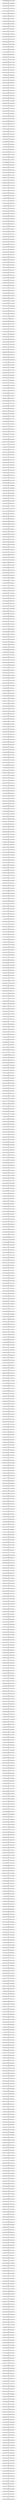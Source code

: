 // Git Commit Dependencies
digraph {
	"97d5b7390b6695f5f8189e90aac11e97c707b93f" [label="97d5b7390b6695f5f8189e90aac11e97c707b93f"]
	"6b12e84b56b9f56b129e9927614ae8ee9a5e9b38" [label="6b12e84b56b9f56b129e9927614ae8ee9a5e9b38"]
	"97d5b7390b6695f5f8189e90aac11e97c707b93f" -> "6b12e84b56b9f56b129e9927614ae8ee9a5e9b38"
	ca3885a665a0f4b0cb350c43f5c936e1cf868be0 [label=ca3885a665a0f4b0cb350c43f5c936e1cf868be0]
	"6b12e84b56b9f56b129e9927614ae8ee9a5e9b38" -> ca3885a665a0f4b0cb350c43f5c936e1cf868be0
	"1c5733401b5e02ca1da0c431ef7c14a5c3e473dd" [label="1c5733401b5e02ca1da0c431ef7c14a5c3e473dd"]
	ca3885a665a0f4b0cb350c43f5c936e1cf868be0 -> "1c5733401b5e02ca1da0c431ef7c14a5c3e473dd"
	b2304b97aca28148b8d37cf88138ba7cd8107a85 [label=b2304b97aca28148b8d37cf88138ba7cd8107a85]
	"1c5733401b5e02ca1da0c431ef7c14a5c3e473dd" -> b2304b97aca28148b8d37cf88138ba7cd8107a85
	"408c2104804a27c638ed6b28b2bad05e684c24ec" [label="408c2104804a27c638ed6b28b2bad05e684c24ec"]
	b2304b97aca28148b8d37cf88138ba7cd8107a85 -> "408c2104804a27c638ed6b28b2bad05e684c24ec"
	"1db46f94927ce3b41f3bbb7f04b5f7f877bf4247" [label="1db46f94927ce3b41f3bbb7f04b5f7f877bf4247"]
	"408c2104804a27c638ed6b28b2bad05e684c24ec" -> "1db46f94927ce3b41f3bbb7f04b5f7f877bf4247"
	"395379f39f4587f189df6daf7ca7ceac5ca65bee" [label="395379f39f4587f189df6daf7ca7ceac5ca65bee"]
	"1db46f94927ce3b41f3bbb7f04b5f7f877bf4247" -> "395379f39f4587f189df6daf7ca7ceac5ca65bee"
	"2779806def304e06387d6cfe9a5a5771bb62650e" [label="2779806def304e06387d6cfe9a5a5771bb62650e"]
	"395379f39f4587f189df6daf7ca7ceac5ca65bee" -> "2779806def304e06387d6cfe9a5a5771bb62650e"
	"2cc58213eee9957b6afa58ef024129a3adfe7a45" [label="2cc58213eee9957b6afa58ef024129a3adfe7a45"]
	"2779806def304e06387d6cfe9a5a5771bb62650e" -> "2cc58213eee9957b6afa58ef024129a3adfe7a45"
	"6acac03f83e44056c9bc0da90b1873e7cf6f8739" [label="6acac03f83e44056c9bc0da90b1873e7cf6f8739"]
	"2cc58213eee9957b6afa58ef024129a3adfe7a45" -> "6acac03f83e44056c9bc0da90b1873e7cf6f8739"
	aebe5d5cf7f1b36c0857d2214c3dd4dd0f0a9047 [label=aebe5d5cf7f1b36c0857d2214c3dd4dd0f0a9047]
	"6acac03f83e44056c9bc0da90b1873e7cf6f8739" -> aebe5d5cf7f1b36c0857d2214c3dd4dd0f0a9047
	"19bbd9fe60e97a38a85b24613885765fa6e74f89" [label="19bbd9fe60e97a38a85b24613885765fa6e74f89"]
	aebe5d5cf7f1b36c0857d2214c3dd4dd0f0a9047 -> "19bbd9fe60e97a38a85b24613885765fa6e74f89"
	af27b771955e6600ee5a80807012698591595204 [label=af27b771955e6600ee5a80807012698591595204]
	"19bbd9fe60e97a38a85b24613885765fa6e74f89" -> af27b771955e6600ee5a80807012698591595204
	"84c58e5adbd86fb0d6025be806c08879addc1b52" [label="84c58e5adbd86fb0d6025be806c08879addc1b52"]
	af27b771955e6600ee5a80807012698591595204 -> "84c58e5adbd86fb0d6025be806c08879addc1b52"
	f804865474fe56ec415642df249970c7fc4a208d [label=f804865474fe56ec415642df249970c7fc4a208d]
	"84c58e5adbd86fb0d6025be806c08879addc1b52" -> f804865474fe56ec415642df249970c7fc4a208d
	b757d8a8c0493998270b80ee9dbce52c2d4c1b3b [label=b757d8a8c0493998270b80ee9dbce52c2d4c1b3b]
	f804865474fe56ec415642df249970c7fc4a208d -> b757d8a8c0493998270b80ee9dbce52c2d4c1b3b
	fadc6f82295d594440d21c58cd0bae1334768988 [label=fadc6f82295d594440d21c58cd0bae1334768988]
	b757d8a8c0493998270b80ee9dbce52c2d4c1b3b -> fadc6f82295d594440d21c58cd0bae1334768988
	a8af195432cff0ed29ff4024fdf1d516989f34e4 [label=a8af195432cff0ed29ff4024fdf1d516989f34e4]
	fadc6f82295d594440d21c58cd0bae1334768988 -> a8af195432cff0ed29ff4024fdf1d516989f34e4
	"769bbe77c8e679cf2beddc4e065005b96493af4c" [label="769bbe77c8e679cf2beddc4e065005b96493af4c"]
	a8af195432cff0ed29ff4024fdf1d516989f34e4 -> "769bbe77c8e679cf2beddc4e065005b96493af4c"
	cc7104b1a4a38a5d8afdee12df57e017c62dc923 [label=cc7104b1a4a38a5d8afdee12df57e017c62dc923]
	"769bbe77c8e679cf2beddc4e065005b96493af4c" -> cc7104b1a4a38a5d8afdee12df57e017c62dc923
	"6fbaedabb2af1f200b79e03bf0b5e5ff6a42db1a" [label="6fbaedabb2af1f200b79e03bf0b5e5ff6a42db1a"]
	cc7104b1a4a38a5d8afdee12df57e017c62dc923 -> "6fbaedabb2af1f200b79e03bf0b5e5ff6a42db1a"
	db53f8535a0f6bc6acf1207a50d4413ed0e065fb [label=db53f8535a0f6bc6acf1207a50d4413ed0e065fb]
	"6fbaedabb2af1f200b79e03bf0b5e5ff6a42db1a" -> db53f8535a0f6bc6acf1207a50d4413ed0e065fb
	"25c7843cb919207a111d6551786872d107ccdeb6" [label="25c7843cb919207a111d6551786872d107ccdeb6"]
	db53f8535a0f6bc6acf1207a50d4413ed0e065fb -> "25c7843cb919207a111d6551786872d107ccdeb6"
	b1e9d591eee4f88788adea3864978577ae16ba6c [label=b1e9d591eee4f88788adea3864978577ae16ba6c]
	"25c7843cb919207a111d6551786872d107ccdeb6" -> b1e9d591eee4f88788adea3864978577ae16ba6c
	a6639a3f334246c730eba4d738663e21d77ee7b5 [label=a6639a3f334246c730eba4d738663e21d77ee7b5]
	b1e9d591eee4f88788adea3864978577ae16ba6c -> a6639a3f334246c730eba4d738663e21d77ee7b5
	"68ccb79cfa510a4874c40308b501d779d1b3f1b0" [label="68ccb79cfa510a4874c40308b501d779d1b3f1b0"]
	a6639a3f334246c730eba4d738663e21d77ee7b5 -> "68ccb79cfa510a4874c40308b501d779d1b3f1b0"
	"74f98c83ee6087dac1725b218c53e48fb799404f" [label="74f98c83ee6087dac1725b218c53e48fb799404f"]
	"68ccb79cfa510a4874c40308b501d779d1b3f1b0" -> "74f98c83ee6087dac1725b218c53e48fb799404f"
	f485ed8bb264a73b4ba8822ed372ace98ab18810 [label=f485ed8bb264a73b4ba8822ed372ace98ab18810]
	"74f98c83ee6087dac1725b218c53e48fb799404f" -> f485ed8bb264a73b4ba8822ed372ace98ab18810
	"1a62121ffd02d8cb110ef1fbc930f53fd04caa80" [label="1a62121ffd02d8cb110ef1fbc930f53fd04caa80"]
	f485ed8bb264a73b4ba8822ed372ace98ab18810 -> "1a62121ffd02d8cb110ef1fbc930f53fd04caa80"
	b3a0aa847ec66939318169714f58a4f9507b62e0 [label=b3a0aa847ec66939318169714f58a4f9507b62e0]
	"1a62121ffd02d8cb110ef1fbc930f53fd04caa80" -> b3a0aa847ec66939318169714f58a4f9507b62e0
	"593858ae207f54a718ab540f3ee20884ecbf9dd3" [label="593858ae207f54a718ab540f3ee20884ecbf9dd3"]
	b3a0aa847ec66939318169714f58a4f9507b62e0 -> "593858ae207f54a718ab540f3ee20884ecbf9dd3"
	"7e3b6f241d833199ba3d69f7292fd8d926b8107c" [label="7e3b6f241d833199ba3d69f7292fd8d926b8107c"]
	"593858ae207f54a718ab540f3ee20884ecbf9dd3" -> "7e3b6f241d833199ba3d69f7292fd8d926b8107c"
	"1837f52a204e346da79f3b7c26f28cf3a33db4d7" [label="1837f52a204e346da79f3b7c26f28cf3a33db4d7"]
	"7e3b6f241d833199ba3d69f7292fd8d926b8107c" -> "1837f52a204e346da79f3b7c26f28cf3a33db4d7"
	"86d13ac91e763f599cbf4a72bb4e9086b02c87e9" [label="86d13ac91e763f599cbf4a72bb4e9086b02c87e9"]
	"1837f52a204e346da79f3b7c26f28cf3a33db4d7" -> "86d13ac91e763f599cbf4a72bb4e9086b02c87e9"
	"46fff32409155b3ebd9ee5f24482a483c8b6be33" [label="46fff32409155b3ebd9ee5f24482a483c8b6be33"]
	"86d13ac91e763f599cbf4a72bb4e9086b02c87e9" -> "46fff32409155b3ebd9ee5f24482a483c8b6be33"
	"480e7588704d084409fa89b9e7fbdce3d4dc8325" [label="480e7588704d084409fa89b9e7fbdce3d4dc8325"]
	"46fff32409155b3ebd9ee5f24482a483c8b6be33" -> "480e7588704d084409fa89b9e7fbdce3d4dc8325"
	"2a7d5394a07c053dad497c72dfe9f31d0bc45e7d" [label="2a7d5394a07c053dad497c72dfe9f31d0bc45e7d"]
	"480e7588704d084409fa89b9e7fbdce3d4dc8325" -> "2a7d5394a07c053dad497c72dfe9f31d0bc45e7d"
	"465a856422b5ceea986afe6edc3b86f3372a8db6" [label="465a856422b5ceea986afe6edc3b86f3372a8db6"]
	"2a7d5394a07c053dad497c72dfe9f31d0bc45e7d" -> "465a856422b5ceea986afe6edc3b86f3372a8db6"
	d8b20161a7ee9c44ade5515c5e1424a59e63ba4d [label=d8b20161a7ee9c44ade5515c5e1424a59e63ba4d]
	"465a856422b5ceea986afe6edc3b86f3372a8db6" -> d8b20161a7ee9c44ade5515c5e1424a59e63ba4d
	"8ac4364f38ea35e87b4d56184bdc5d5d8295332f" [label="8ac4364f38ea35e87b4d56184bdc5d5d8295332f"]
	d8b20161a7ee9c44ade5515c5e1424a59e63ba4d -> "8ac4364f38ea35e87b4d56184bdc5d5d8295332f"
	bc280fb7c9c0abb10f9b479806b45e6ff3b10d4a [label=bc280fb7c9c0abb10f9b479806b45e6ff3b10d4a]
	"8ac4364f38ea35e87b4d56184bdc5d5d8295332f" -> bc280fb7c9c0abb10f9b479806b45e6ff3b10d4a
	"9e059d04435a165f991a8772b013e6ccb0779ee0" [label="9e059d04435a165f991a8772b013e6ccb0779ee0"]
	bc280fb7c9c0abb10f9b479806b45e6ff3b10d4a -> "9e059d04435a165f991a8772b013e6ccb0779ee0"
	"93a66611f4ff120cd4394b42c79ca19a26eb1fb4" [label="93a66611f4ff120cd4394b42c79ca19a26eb1fb4"]
	"9e059d04435a165f991a8772b013e6ccb0779ee0" -> "93a66611f4ff120cd4394b42c79ca19a26eb1fb4"
	"153757485000757cf081d2d005456effbf2bcf12" [label="153757485000757cf081d2d005456effbf2bcf12"]
	"93a66611f4ff120cd4394b42c79ca19a26eb1fb4" -> "153757485000757cf081d2d005456effbf2bcf12"
	"2d2201c2a4b7b36523c3609ec83097ad68e339b7" [label="2d2201c2a4b7b36523c3609ec83097ad68e339b7"]
	"153757485000757cf081d2d005456effbf2bcf12" -> "2d2201c2a4b7b36523c3609ec83097ad68e339b7"
	"8e784ee660b7dd32237dc57038e588716d852ee7" [label="8e784ee660b7dd32237dc57038e588716d852ee7"]
	"2d2201c2a4b7b36523c3609ec83097ad68e339b7" -> "8e784ee660b7dd32237dc57038e588716d852ee7"
	fe28a0c152a0aeb56dfe9de36f86d5dfa1957635 [label=fe28a0c152a0aeb56dfe9de36f86d5dfa1957635]
	"8e784ee660b7dd32237dc57038e588716d852ee7" -> fe28a0c152a0aeb56dfe9de36f86d5dfa1957635
	"991c77ba1fc7c9c4e32de603fd52a4ec91d01319" [label="991c77ba1fc7c9c4e32de603fd52a4ec91d01319"]
	fe28a0c152a0aeb56dfe9de36f86d5dfa1957635 -> "991c77ba1fc7c9c4e32de603fd52a4ec91d01319"
	e029ff8907dd134c1eedc16b9cd756657650d2db [label=e029ff8907dd134c1eedc16b9cd756657650d2db]
	"991c77ba1fc7c9c4e32de603fd52a4ec91d01319" -> e029ff8907dd134c1eedc16b9cd756657650d2db
	"78e4f57ab3378226ab6796accd5be7d54911be68" [label="78e4f57ab3378226ab6796accd5be7d54911be68"]
	e029ff8907dd134c1eedc16b9cd756657650d2db -> "78e4f57ab3378226ab6796accd5be7d54911be68"
	"4f1ff782249c2af3cdafe83161d5ec260a119de1" [label="4f1ff782249c2af3cdafe83161d5ec260a119de1"]
	"78e4f57ab3378226ab6796accd5be7d54911be68" -> "4f1ff782249c2af3cdafe83161d5ec260a119de1"
	acf3f0df6da8aa155add6c7ecab8ac14ca766528 [label=acf3f0df6da8aa155add6c7ecab8ac14ca766528]
	"4f1ff782249c2af3cdafe83161d5ec260a119de1" -> acf3f0df6da8aa155add6c7ecab8ac14ca766528
	b0f0f53fb9d236dfa317a50eeaf242453064dd71 [label=b0f0f53fb9d236dfa317a50eeaf242453064dd71]
	acf3f0df6da8aa155add6c7ecab8ac14ca766528 -> b0f0f53fb9d236dfa317a50eeaf242453064dd71
	"5c7cc378689d9d03e911173105eea45edaa11150" [label="5c7cc378689d9d03e911173105eea45edaa11150"]
	b0f0f53fb9d236dfa317a50eeaf242453064dd71 -> "5c7cc378689d9d03e911173105eea45edaa11150"
	bfb21c2256da6d6d4652b2cee4209fdeccae2457 [label=bfb21c2256da6d6d4652b2cee4209fdeccae2457]
	"5c7cc378689d9d03e911173105eea45edaa11150" -> bfb21c2256da6d6d4652b2cee4209fdeccae2457
	"447a7e6819a5c5fce37f9a3faa0601ca5fa4fb81" [label="447a7e6819a5c5fce37f9a3faa0601ca5fa4fb81"]
	bfb21c2256da6d6d4652b2cee4209fdeccae2457 -> "447a7e6819a5c5fce37f9a3faa0601ca5fa4fb81"
	c37d9ec2d2f682f405680398fc1e48bcdc1d9b17 [label=c37d9ec2d2f682f405680398fc1e48bcdc1d9b17]
	"447a7e6819a5c5fce37f9a3faa0601ca5fa4fb81" -> c37d9ec2d2f682f405680398fc1e48bcdc1d9b17
	"7bd2081ece09d7b4a2e2b79ffdd385f93169f875" [label="7bd2081ece09d7b4a2e2b79ffdd385f93169f875"]
	c37d9ec2d2f682f405680398fc1e48bcdc1d9b17 -> "7bd2081ece09d7b4a2e2b79ffdd385f93169f875"
	"09441d1707c13fa8d723160a81d6701213e11133" [label="09441d1707c13fa8d723160a81d6701213e11133"]
	"7bd2081ece09d7b4a2e2b79ffdd385f93169f875" -> "09441d1707c13fa8d723160a81d6701213e11133"
	"90d237d8fab20cea93f44993a874d737b63169ca" [label="90d237d8fab20cea93f44993a874d737b63169ca"]
	"09441d1707c13fa8d723160a81d6701213e11133" -> "90d237d8fab20cea93f44993a874d737b63169ca"
	"9e86223b7254c07d5e6c4bffd39610b769dacad4" [label="9e86223b7254c07d5e6c4bffd39610b769dacad4"]
	"90d237d8fab20cea93f44993a874d737b63169ca" -> "9e86223b7254c07d5e6c4bffd39610b769dacad4"
	"6effeecd088bf30e0c80d0cc540104fa2539c567" [label="6effeecd088bf30e0c80d0cc540104fa2539c567"]
	"9e86223b7254c07d5e6c4bffd39610b769dacad4" -> "6effeecd088bf30e0c80d0cc540104fa2539c567"
	a927787fdedbd8f30ffd07c5149fb143c2b131b8 [label=a927787fdedbd8f30ffd07c5149fb143c2b131b8]
	"6effeecd088bf30e0c80d0cc540104fa2539c567" -> a927787fdedbd8f30ffd07c5149fb143c2b131b8
	"1db1630d15caf089109ba7bf9385aca80dbdc7de" [label="1db1630d15caf089109ba7bf9385aca80dbdc7de"]
	a927787fdedbd8f30ffd07c5149fb143c2b131b8 -> "1db1630d15caf089109ba7bf9385aca80dbdc7de"
	"359dbfc5cf69ee4529662dea7a4c524b337f9c5d" [label="359dbfc5cf69ee4529662dea7a4c524b337f9c5d"]
	"1db1630d15caf089109ba7bf9385aca80dbdc7de" -> "359dbfc5cf69ee4529662dea7a4c524b337f9c5d"
	"3aa3efa57706ab90972bc026df8dab447cc6a5db" [label="3aa3efa57706ab90972bc026df8dab447cc6a5db"]
	"359dbfc5cf69ee4529662dea7a4c524b337f9c5d" -> "3aa3efa57706ab90972bc026df8dab447cc6a5db"
	b07afe16a1c66cf78556d4b5eec0df7d04236851 [label=b07afe16a1c66cf78556d4b5eec0df7d04236851]
	"3aa3efa57706ab90972bc026df8dab447cc6a5db" -> b07afe16a1c66cf78556d4b5eec0df7d04236851
	"050fab20ae8a516f741e8ffb97067c351b1f67c9" [label="050fab20ae8a516f741e8ffb97067c351b1f67c9"]
	b07afe16a1c66cf78556d4b5eec0df7d04236851 -> "050fab20ae8a516f741e8ffb97067c351b1f67c9"
	"7bd23b05b8076775f7851213219af2f6ca0619cd" [label="7bd23b05b8076775f7851213219af2f6ca0619cd"]
	"050fab20ae8a516f741e8ffb97067c351b1f67c9" -> "7bd23b05b8076775f7851213219af2f6ca0619cd"
	"0554a4f26b3f07e064dd75a76a2568ab9d81fc6b" [label="0554a4f26b3f07e064dd75a76a2568ab9d81fc6b"]
	"7bd23b05b8076775f7851213219af2f6ca0619cd" -> "0554a4f26b3f07e064dd75a76a2568ab9d81fc6b"
	"583f56d91dab4de049e3f1b9d2ed067eb1b4b715" [label="583f56d91dab4de049e3f1b9d2ed067eb1b4b715"]
	"0554a4f26b3f07e064dd75a76a2568ab9d81fc6b" -> "583f56d91dab4de049e3f1b9d2ed067eb1b4b715"
	"8d454ebd5899b14a08b64c17f757f78a114b796d" [label="8d454ebd5899b14a08b64c17f757f78a114b796d"]
	"583f56d91dab4de049e3f1b9d2ed067eb1b4b715" -> "8d454ebd5899b14a08b64c17f757f78a114b796d"
	"837d642edccf47e7c1d62534af730bc5d2cc3ba4" [label="837d642edccf47e7c1d62534af730bc5d2cc3ba4"]
	"8d454ebd5899b14a08b64c17f757f78a114b796d" -> "837d642edccf47e7c1d62534af730bc5d2cc3ba4"
	f94617f6c3477cb1c78e6d828b27730a57ad21aa [label=f94617f6c3477cb1c78e6d828b27730a57ad21aa]
	"837d642edccf47e7c1d62534af730bc5d2cc3ba4" -> f94617f6c3477cb1c78e6d828b27730a57ad21aa
	d0ca23ac47e0cf4f79a33f066130af85e3c269c1 [label=d0ca23ac47e0cf4f79a33f066130af85e3c269c1]
	f94617f6c3477cb1c78e6d828b27730a57ad21aa -> d0ca23ac47e0cf4f79a33f066130af85e3c269c1
	"6313cde43bdabbc54bfcf1206db4a7923ec80ec2" [label="6313cde43bdabbc54bfcf1206db4a7923ec80ec2"]
	d0ca23ac47e0cf4f79a33f066130af85e3c269c1 -> "6313cde43bdabbc54bfcf1206db4a7923ec80ec2"
	"31c42985a4bfdb2cd4d86b265629ac33cc5ac26d" [label="31c42985a4bfdb2cd4d86b265629ac33cc5ac26d"]
	"6313cde43bdabbc54bfcf1206db4a7923ec80ec2" -> "31c42985a4bfdb2cd4d86b265629ac33cc5ac26d"
	"1544e3a1a281153077193228e8b96668925e5a31" [label="1544e3a1a281153077193228e8b96668925e5a31"]
	"31c42985a4bfdb2cd4d86b265629ac33cc5ac26d" -> "1544e3a1a281153077193228e8b96668925e5a31"
	"42c6234f0c7c844a821e80ad03ebdbf1e7f154ff" [label="42c6234f0c7c844a821e80ad03ebdbf1e7f154ff"]
	"1544e3a1a281153077193228e8b96668925e5a31" -> "42c6234f0c7c844a821e80ad03ebdbf1e7f154ff"
	"1126f0b3fbb59d2c3cd76f4a224db54c1c73ed7f" [label="1126f0b3fbb59d2c3cd76f4a224db54c1c73ed7f"]
	"42c6234f0c7c844a821e80ad03ebdbf1e7f154ff" -> "1126f0b3fbb59d2c3cd76f4a224db54c1c73ed7f"
	a950b156fc7d3c5d7197b6462abdd2cca6c37b33 [label=a950b156fc7d3c5d7197b6462abdd2cca6c37b33]
	"1126f0b3fbb59d2c3cd76f4a224db54c1c73ed7f" -> a950b156fc7d3c5d7197b6462abdd2cca6c37b33
	"0d24c895017effd726b1374e452b0d1b9abdc59f" [label="0d24c895017effd726b1374e452b0d1b9abdc59f"]
	a950b156fc7d3c5d7197b6462abdd2cca6c37b33 -> "0d24c895017effd726b1374e452b0d1b9abdc59f"
	"7a60cda333b016d6a5529bc7813851f62624cf9e" [label="7a60cda333b016d6a5529bc7813851f62624cf9e"]
	"0d24c895017effd726b1374e452b0d1b9abdc59f" -> "7a60cda333b016d6a5529bc7813851f62624cf9e"
	"0700ee9ced0d46bc05e3f3078a88e90d05f30789" [label="0700ee9ced0d46bc05e3f3078a88e90d05f30789"]
	"7a60cda333b016d6a5529bc7813851f62624cf9e" -> "0700ee9ced0d46bc05e3f3078a88e90d05f30789"
	b5cc14193bfa96ddeb59297142a68808cba00e4c [label=b5cc14193bfa96ddeb59297142a68808cba00e4c]
	"0700ee9ced0d46bc05e3f3078a88e90d05f30789" -> b5cc14193bfa96ddeb59297142a68808cba00e4c
	"6518d11c930b3aedf5819d638b8a2d68984b5644" [label="6518d11c930b3aedf5819d638b8a2d68984b5644"]
	b5cc14193bfa96ddeb59297142a68808cba00e4c -> "6518d11c930b3aedf5819d638b8a2d68984b5644"
	"59c801df07badc3949ec3fd06f23aaeb5491cc06" [label="59c801df07badc3949ec3fd06f23aaeb5491cc06"]
	"6518d11c930b3aedf5819d638b8a2d68984b5644" -> "59c801df07badc3949ec3fd06f23aaeb5491cc06"
	e28c08d3041e2dbbe49f295053be96e1d40a090f [label=e28c08d3041e2dbbe49f295053be96e1d40a090f]
	"59c801df07badc3949ec3fd06f23aaeb5491cc06" -> e28c08d3041e2dbbe49f295053be96e1d40a090f
	"4ca9a5c87934cf59698a75f037de416f568e3313" [label="4ca9a5c87934cf59698a75f037de416f568e3313"]
	e28c08d3041e2dbbe49f295053be96e1d40a090f -> "4ca9a5c87934cf59698a75f037de416f568e3313"
	"4ed84571d51e85a3ca981849e6510c13de01afaa" [label="4ed84571d51e85a3ca981849e6510c13de01afaa"]
	"4ca9a5c87934cf59698a75f037de416f568e3313" -> "4ed84571d51e85a3ca981849e6510c13de01afaa"
	c066f7687f5b1983caa22e8631cfdd2977f7e161 [label=c066f7687f5b1983caa22e8631cfdd2977f7e161]
	"4ed84571d51e85a3ca981849e6510c13de01afaa" -> c066f7687f5b1983caa22e8631cfdd2977f7e161
	ab504ef94bc3dd0e664419c5445df867a6f888c3 [label=ab504ef94bc3dd0e664419c5445df867a6f888c3]
	c066f7687f5b1983caa22e8631cfdd2977f7e161 -> ab504ef94bc3dd0e664419c5445df867a6f888c3
	"82bd2298fa69b61a2a7dd91604f45c2cf092be87" [label="82bd2298fa69b61a2a7dd91604f45c2cf092be87"]
	ab504ef94bc3dd0e664419c5445df867a6f888c3 -> "82bd2298fa69b61a2a7dd91604f45c2cf092be87"
	"7b04c3bb2622248928ab74211d2cfc36dd5aeed5" [label="7b04c3bb2622248928ab74211d2cfc36dd5aeed5"]
	"82bd2298fa69b61a2a7dd91604f45c2cf092be87" -> "7b04c3bb2622248928ab74211d2cfc36dd5aeed5"
	"383d5a33458db493e42a508f7d7ecccc0ed47221" [label="383d5a33458db493e42a508f7d7ecccc0ed47221"]
	"7b04c3bb2622248928ab74211d2cfc36dd5aeed5" -> "383d5a33458db493e42a508f7d7ecccc0ed47221"
	a86b3a14e35dd493c89c9334e3239ff502f529f6 [label=a86b3a14e35dd493c89c9334e3239ff502f529f6]
	"383d5a33458db493e42a508f7d7ecccc0ed47221" -> a86b3a14e35dd493c89c9334e3239ff502f529f6
	dbf0eec74959907ed1b784b74af850d390f813d8 [label=dbf0eec74959907ed1b784b74af850d390f813d8]
	a86b3a14e35dd493c89c9334e3239ff502f529f6 -> dbf0eec74959907ed1b784b74af850d390f813d8
	"9cfb27bcd48439be1fe101c5d5c0dd63e9b5a52e" [label="9cfb27bcd48439be1fe101c5d5c0dd63e9b5a52e"]
	dbf0eec74959907ed1b784b74af850d390f813d8 -> "9cfb27bcd48439be1fe101c5d5c0dd63e9b5a52e"
	"96c655af313690f31e4d305b3d9a88901da5bb31" [label="96c655af313690f31e4d305b3d9a88901da5bb31"]
	"9cfb27bcd48439be1fe101c5d5c0dd63e9b5a52e" -> "96c655af313690f31e4d305b3d9a88901da5bb31"
	"3b3c5f8ba11924bd5d9603a63d35ae690c1d3b35" [label="3b3c5f8ba11924bd5d9603a63d35ae690c1d3b35"]
	"96c655af313690f31e4d305b3d9a88901da5bb31" -> "3b3c5f8ba11924bd5d9603a63d35ae690c1d3b35"
	"6c4b6ca9defa826a0315967eb2e67b96a957d015" [label="6c4b6ca9defa826a0315967eb2e67b96a957d015"]
	"3b3c5f8ba11924bd5d9603a63d35ae690c1d3b35" -> "6c4b6ca9defa826a0315967eb2e67b96a957d015"
	c8c8764b3b1a1a329bbbe195df709eeafd18ebc9 [label=c8c8764b3b1a1a329bbbe195df709eeafd18ebc9]
	"6c4b6ca9defa826a0315967eb2e67b96a957d015" -> c8c8764b3b1a1a329bbbe195df709eeafd18ebc9
	b5b5d610ae716ec6b301c0840fa53023aade150c [label=b5b5d610ae716ec6b301c0840fa53023aade150c]
	c8c8764b3b1a1a329bbbe195df709eeafd18ebc9 -> b5b5d610ae716ec6b301c0840fa53023aade150c
	"153f39a43169b76b99ef69378f924e46abc7925f" [label="153f39a43169b76b99ef69378f924e46abc7925f"]
	b5b5d610ae716ec6b301c0840fa53023aade150c -> "153f39a43169b76b99ef69378f924e46abc7925f"
	b5a322f3e9470966ce25b1fe4aaeaa04a7c04047 [label=b5a322f3e9470966ce25b1fe4aaeaa04a7c04047]
	"153f39a43169b76b99ef69378f924e46abc7925f" -> b5a322f3e9470966ce25b1fe4aaeaa04a7c04047
	f13f23aa334cd0f1f0b865cb7fc26a21e6b2199d [label=f13f23aa334cd0f1f0b865cb7fc26a21e6b2199d]
	b5a322f3e9470966ce25b1fe4aaeaa04a7c04047 -> f13f23aa334cd0f1f0b865cb7fc26a21e6b2199d
	e96a0555d9ccbbd0506b34634aac866052d4c037 [label=e96a0555d9ccbbd0506b34634aac866052d4c037]
	f13f23aa334cd0f1f0b865cb7fc26a21e6b2199d -> e96a0555d9ccbbd0506b34634aac866052d4c037
	"78d370d952d11d3a8f30b7e2f1d6b198019bffac" [label="78d370d952d11d3a8f30b7e2f1d6b198019bffac"]
	e96a0555d9ccbbd0506b34634aac866052d4c037 -> "78d370d952d11d3a8f30b7e2f1d6b198019bffac"
	"7787556ef2f5f284c026834eef67f121a0882186" [label="7787556ef2f5f284c026834eef67f121a0882186"]
	"78d370d952d11d3a8f30b7e2f1d6b198019bffac" -> "7787556ef2f5f284c026834eef67f121a0882186"
	"19d8ba2c0de691783d5249dd69e262afe0f39573" [label="19d8ba2c0de691783d5249dd69e262afe0f39573"]
	"7787556ef2f5f284c026834eef67f121a0882186" -> "19d8ba2c0de691783d5249dd69e262afe0f39573"
	"4a14e0d7b3ec8fcda5aef7d996daccb0c95b9339" [label="4a14e0d7b3ec8fcda5aef7d996daccb0c95b9339"]
	"19d8ba2c0de691783d5249dd69e262afe0f39573" -> "4a14e0d7b3ec8fcda5aef7d996daccb0c95b9339"
	"2b1c24d971007136ce558d12ac334cab23482c9d" [label="2b1c24d971007136ce558d12ac334cab23482c9d"]
	"4a14e0d7b3ec8fcda5aef7d996daccb0c95b9339" -> "2b1c24d971007136ce558d12ac334cab23482c9d"
	ff6bcd5a821f460145b5048d22fa5008580410e8 [label=ff6bcd5a821f460145b5048d22fa5008580410e8]
	"2b1c24d971007136ce558d12ac334cab23482c9d" -> ff6bcd5a821f460145b5048d22fa5008580410e8
	a5581ca23cfd2c54fd028e3a281e44a1ef4f787e [label=a5581ca23cfd2c54fd028e3a281e44a1ef4f787e]
	ff6bcd5a821f460145b5048d22fa5008580410e8 -> a5581ca23cfd2c54fd028e3a281e44a1ef4f787e
	"5aa10feba9880b3d16b68d74583e7182b6c37c68" [label="5aa10feba9880b3d16b68d74583e7182b6c37c68"]
	a5581ca23cfd2c54fd028e3a281e44a1ef4f787e -> "5aa10feba9880b3d16b68d74583e7182b6c37c68"
	"3c9f36e6da46460b1f9bf4ba0924135bb6b72140" [label="3c9f36e6da46460b1f9bf4ba0924135bb6b72140"]
	"5aa10feba9880b3d16b68d74583e7182b6c37c68" -> "3c9f36e6da46460b1f9bf4ba0924135bb6b72140"
	"1cd153932a74916850b4c5327211df703c88fcdd" [label="1cd153932a74916850b4c5327211df703c88fcdd"]
	"3c9f36e6da46460b1f9bf4ba0924135bb6b72140" -> "1cd153932a74916850b4c5327211df703c88fcdd"
	ec32a41dd20f0010b330d973585175a07feaf813 [label=ec32a41dd20f0010b330d973585175a07feaf813]
	"1cd153932a74916850b4c5327211df703c88fcdd" -> ec32a41dd20f0010b330d973585175a07feaf813
	"78852012319381691ac07cebbfb6aacdeb8e8a56" [label="78852012319381691ac07cebbfb6aacdeb8e8a56"]
	ec32a41dd20f0010b330d973585175a07feaf813 -> "78852012319381691ac07cebbfb6aacdeb8e8a56"
	a4f8e4696aa05e979aed788247baacbb219f0b06 [label=a4f8e4696aa05e979aed788247baacbb219f0b06]
	"78852012319381691ac07cebbfb6aacdeb8e8a56" -> a4f8e4696aa05e979aed788247baacbb219f0b06
	"56590753e3957405aeb34f598655482e71d1dc03" [label="56590753e3957405aeb34f598655482e71d1dc03"]
	a4f8e4696aa05e979aed788247baacbb219f0b06 -> "56590753e3957405aeb34f598655482e71d1dc03"
	"27ad27cbc5b7d440ce86efc62375c0b09589416a" [label="27ad27cbc5b7d440ce86efc62375c0b09589416a"]
	"56590753e3957405aeb34f598655482e71d1dc03" -> "27ad27cbc5b7d440ce86efc62375c0b09589416a"
	b20247b972818201224dfd1eeb6c67dad42a62ef [label=b20247b972818201224dfd1eeb6c67dad42a62ef]
	"27ad27cbc5b7d440ce86efc62375c0b09589416a" -> b20247b972818201224dfd1eeb6c67dad42a62ef
	"7ce59412aa1029d972112bfffadf9e72db1f3137" [label="7ce59412aa1029d972112bfffadf9e72db1f3137"]
	b20247b972818201224dfd1eeb6c67dad42a62ef -> "7ce59412aa1029d972112bfffadf9e72db1f3137"
	"9cf5919f96b780600be9b336f3bf928fee6a4e89" [label="9cf5919f96b780600be9b336f3bf928fee6a4e89"]
	"7ce59412aa1029d972112bfffadf9e72db1f3137" -> "9cf5919f96b780600be9b336f3bf928fee6a4e89"
	"631989de042b71a904edd7bc2fac8125779bd519" [label="631989de042b71a904edd7bc2fac8125779bd519"]
	"9cf5919f96b780600be9b336f3bf928fee6a4e89" -> "631989de042b71a904edd7bc2fac8125779bd519"
	ab39cff517b5ddd5d11b44c2dd784ca792b6314b [label=ab39cff517b5ddd5d11b44c2dd784ca792b6314b]
	"631989de042b71a904edd7bc2fac8125779bd519" -> ab39cff517b5ddd5d11b44c2dd784ca792b6314b
	fcf25b2d6b01bf67d9a45e7e87f30e8b4a1255db [label=fcf25b2d6b01bf67d9a45e7e87f30e8b4a1255db]
	ab39cff517b5ddd5d11b44c2dd784ca792b6314b -> fcf25b2d6b01bf67d9a45e7e87f30e8b4a1255db
	b377f11c54c8c5cd09175a3b2ad03be192dc1da5 [label=b377f11c54c8c5cd09175a3b2ad03be192dc1da5]
	fcf25b2d6b01bf67d9a45e7e87f30e8b4a1255db -> b377f11c54c8c5cd09175a3b2ad03be192dc1da5
	"6c5b749b6fa1447116f4c3b16b29fd32de3662b7" [label="6c5b749b6fa1447116f4c3b16b29fd32de3662b7"]
	b377f11c54c8c5cd09175a3b2ad03be192dc1da5 -> "6c5b749b6fa1447116f4c3b16b29fd32de3662b7"
	"291686ddeec456a99b14ed1d66d828ef4baf722e" [label="291686ddeec456a99b14ed1d66d828ef4baf722e"]
	"6c5b749b6fa1447116f4c3b16b29fd32de3662b7" -> "291686ddeec456a99b14ed1d66d828ef4baf722e"
	b082171c5ad6c33a992dd99abcd998e087a0f4ca [label=b082171c5ad6c33a992dd99abcd998e087a0f4ca]
	"291686ddeec456a99b14ed1d66d828ef4baf722e" -> b082171c5ad6c33a992dd99abcd998e087a0f4ca
	"2d802cc5c7d061e03f29fc22204d5e3296ca853a" [label="2d802cc5c7d061e03f29fc22204d5e3296ca853a"]
	b082171c5ad6c33a992dd99abcd998e087a0f4ca -> "2d802cc5c7d061e03f29fc22204d5e3296ca853a"
	"8b86133e315bdb5c5236375e1c4386312235df25" [label="8b86133e315bdb5c5236375e1c4386312235df25"]
	"2d802cc5c7d061e03f29fc22204d5e3296ca853a" -> "8b86133e315bdb5c5236375e1c4386312235df25"
	dc436a2d1ea0117431e403c601d5c3edc2853ba7 [label=dc436a2d1ea0117431e403c601d5c3edc2853ba7]
	"8b86133e315bdb5c5236375e1c4386312235df25" -> dc436a2d1ea0117431e403c601d5c3edc2853ba7
	fdb429ba4322dfa2ebbddb0e541d93675861ba5e [label=fdb429ba4322dfa2ebbddb0e541d93675861ba5e]
	dc436a2d1ea0117431e403c601d5c3edc2853ba7 -> fdb429ba4322dfa2ebbddb0e541d93675861ba5e
	eab9a93bf689b6679dc4644eb0649c3863041053 [label=eab9a93bf689b6679dc4644eb0649c3863041053]
	fdb429ba4322dfa2ebbddb0e541d93675861ba5e -> eab9a93bf689b6679dc4644eb0649c3863041053
	"41ed08c4a7f35ca1558974014ec544a2130551c0" [label="41ed08c4a7f35ca1558974014ec544a2130551c0"]
	eab9a93bf689b6679dc4644eb0649c3863041053 -> "41ed08c4a7f35ca1558974014ec544a2130551c0"
	"64fe9f9ef546623f66a4d2eb4934ee83ae613f53" [label="64fe9f9ef546623f66a4d2eb4934ee83ae613f53"]
	"41ed08c4a7f35ca1558974014ec544a2130551c0" -> "64fe9f9ef546623f66a4d2eb4934ee83ae613f53"
	"712230aa01b6050abd543b7b54ed857696d75f56" [label="712230aa01b6050abd543b7b54ed857696d75f56"]
	"64fe9f9ef546623f66a4d2eb4934ee83ae613f53" -> "712230aa01b6050abd543b7b54ed857696d75f56"
	de25177bddfcf8b3109d6f8ac0ff1f1123b9f1ec [label=de25177bddfcf8b3109d6f8ac0ff1f1123b9f1ec]
	"712230aa01b6050abd543b7b54ed857696d75f56" -> de25177bddfcf8b3109d6f8ac0ff1f1123b9f1ec
	"1fc07b792a180f9b5e0686abc7a429a0d0365769" [label="1fc07b792a180f9b5e0686abc7a429a0d0365769"]
	de25177bddfcf8b3109d6f8ac0ff1f1123b9f1ec -> "1fc07b792a180f9b5e0686abc7a429a0d0365769"
	"246f906d1e85ce433467820107a1e0df4b4ffdfa" [label="246f906d1e85ce433467820107a1e0df4b4ffdfa"]
	"1fc07b792a180f9b5e0686abc7a429a0d0365769" -> "246f906d1e85ce433467820107a1e0df4b4ffdfa"
	b7c452243a04c9a0a12ff9aa4ea0341c1786e085 [label=b7c452243a04c9a0a12ff9aa4ea0341c1786e085]
	"246f906d1e85ce433467820107a1e0df4b4ffdfa" -> b7c452243a04c9a0a12ff9aa4ea0341c1786e085
	d337d4b50ed5db541b7546fc4784c1aa40e87ae3 [label=d337d4b50ed5db541b7546fc4784c1aa40e87ae3]
	b7c452243a04c9a0a12ff9aa4ea0341c1786e085 -> d337d4b50ed5db541b7546fc4784c1aa40e87ae3
	"4cd5e860ee9dd7fd4c2355c2abc3f892afe06365" [label="4cd5e860ee9dd7fd4c2355c2abc3f892afe06365"]
	d337d4b50ed5db541b7546fc4784c1aa40e87ae3 -> "4cd5e860ee9dd7fd4c2355c2abc3f892afe06365"
	"23a0b02cc0ac4fb609753196463ac82ba262c84c" [label="23a0b02cc0ac4fb609753196463ac82ba262c84c"]
	"4cd5e860ee9dd7fd4c2355c2abc3f892afe06365" -> "23a0b02cc0ac4fb609753196463ac82ba262c84c"
	fcda2c1c82c0c870f51176c43859d09d987988d5 [label=fcda2c1c82c0c870f51176c43859d09d987988d5]
	"23a0b02cc0ac4fb609753196463ac82ba262c84c" -> fcda2c1c82c0c870f51176c43859d09d987988d5
	a664b7a8fa76c4a25e48727d338f1e8cc9b454f5 [label=a664b7a8fa76c4a25e48727d338f1e8cc9b454f5]
	fcda2c1c82c0c870f51176c43859d09d987988d5 -> a664b7a8fa76c4a25e48727d338f1e8cc9b454f5
	a1a7befe58a73f6ef38c5ce1240a5e7d6b2b36d3 [label=a1a7befe58a73f6ef38c5ce1240a5e7d6b2b36d3]
	a664b7a8fa76c4a25e48727d338f1e8cc9b454f5 -> a1a7befe58a73f6ef38c5ce1240a5e7d6b2b36d3
	"17d0f3cc34c257d66fe4525364783ed2260f7316" [label="17d0f3cc34c257d66fe4525364783ed2260f7316"]
	a1a7befe58a73f6ef38c5ce1240a5e7d6b2b36d3 -> "17d0f3cc34c257d66fe4525364783ed2260f7316"
	"33a06a8091c4880c5201f6a3860635dedbb476d3" [label="33a06a8091c4880c5201f6a3860635dedbb476d3"]
	"17d0f3cc34c257d66fe4525364783ed2260f7316" -> "33a06a8091c4880c5201f6a3860635dedbb476d3"
	"1ee03277df769cbabf801f06a44478ebe7e27a1e" [label="1ee03277df769cbabf801f06a44478ebe7e27a1e"]
	"33a06a8091c4880c5201f6a3860635dedbb476d3" -> "1ee03277df769cbabf801f06a44478ebe7e27a1e"
	"21428b7dcebc0a519ebe43fa2972bcd1c951a2d0" [label="21428b7dcebc0a519ebe43fa2972bcd1c951a2d0"]
	"1ee03277df769cbabf801f06a44478ebe7e27a1e" -> "21428b7dcebc0a519ebe43fa2972bcd1c951a2d0"
	ff6fff44f2d6e16d7eebf66fa83d0a4aae86a44a [label=ff6fff44f2d6e16d7eebf66fa83d0a4aae86a44a]
	"21428b7dcebc0a519ebe43fa2972bcd1c951a2d0" -> ff6fff44f2d6e16d7eebf66fa83d0a4aae86a44a
	"33d740d4837db9f58e56fc46530d684476d55d8d" [label="33d740d4837db9f58e56fc46530d684476d55d8d"]
	ff6fff44f2d6e16d7eebf66fa83d0a4aae86a44a -> "33d740d4837db9f58e56fc46530d684476d55d8d"
	"71cb66106bc2db80d5c86cf01e65ba5101e5803d" [label="71cb66106bc2db80d5c86cf01e65ba5101e5803d"]
	"33d740d4837db9f58e56fc46530d684476d55d8d" -> "71cb66106bc2db80d5c86cf01e65ba5101e5803d"
	"082a5fca19012f8b48cb60a78c8a1d5aa2a9b5b1" [label="082a5fca19012f8b48cb60a78c8a1d5aa2a9b5b1"]
	"71cb66106bc2db80d5c86cf01e65ba5101e5803d" -> "082a5fca19012f8b48cb60a78c8a1d5aa2a9b5b1"
	"58dcf21290cf59fb30f5d906899fb31cf3cdae84" [label="58dcf21290cf59fb30f5d906899fb31cf3cdae84"]
	"082a5fca19012f8b48cb60a78c8a1d5aa2a9b5b1" -> "58dcf21290cf59fb30f5d906899fb31cf3cdae84"
	c6d34fd5de4ed775b7ea003f7386e0d8408e7d6d [label=c6d34fd5de4ed775b7ea003f7386e0d8408e7d6d]
	"58dcf21290cf59fb30f5d906899fb31cf3cdae84" -> c6d34fd5de4ed775b7ea003f7386e0d8408e7d6d
	f80368cbdf0c6f75a41e27619506b368b5199083 [label=f80368cbdf0c6f75a41e27619506b368b5199083]
	c6d34fd5de4ed775b7ea003f7386e0d8408e7d6d -> f80368cbdf0c6f75a41e27619506b368b5199083
	"2394482ea4d68ef607f6c6862417de70d2e67f80" [label="2394482ea4d68ef607f6c6862417de70d2e67f80"]
	f80368cbdf0c6f75a41e27619506b368b5199083 -> "2394482ea4d68ef607f6c6862417de70d2e67f80"
	b5c22eeeb15f8ba69a8a7ecf591ef2e75727a0c6 [label=b5c22eeeb15f8ba69a8a7ecf591ef2e75727a0c6]
	"2394482ea4d68ef607f6c6862417de70d2e67f80" -> b5c22eeeb15f8ba69a8a7ecf591ef2e75727a0c6
	"2ae36ebeafcf968393221f016c648ff86705cbc3" [label="2ae36ebeafcf968393221f016c648ff86705cbc3"]
	b5c22eeeb15f8ba69a8a7ecf591ef2e75727a0c6 -> "2ae36ebeafcf968393221f016c648ff86705cbc3"
	"89024fe741b4672f6f8b182480a80c5cdf95a1ed" [label="89024fe741b4672f6f8b182480a80c5cdf95a1ed"]
	"2ae36ebeafcf968393221f016c648ff86705cbc3" -> "89024fe741b4672f6f8b182480a80c5cdf95a1ed"
	"2def8345736a1d60277410f052e81f367eb5c116" [label="2def8345736a1d60277410f052e81f367eb5c116"]
	"89024fe741b4672f6f8b182480a80c5cdf95a1ed" -> "2def8345736a1d60277410f052e81f367eb5c116"
	a3c06cf45a30f523e37ca905c04b95fe11acd193 [label=a3c06cf45a30f523e37ca905c04b95fe11acd193]
	"2def8345736a1d60277410f052e81f367eb5c116" -> a3c06cf45a30f523e37ca905c04b95fe11acd193
	"66e4ba1f64aa367548e7d86ed510cc8e1a7e8837" [label="66e4ba1f64aa367548e7d86ed510cc8e1a7e8837"]
	a3c06cf45a30f523e37ca905c04b95fe11acd193 -> "66e4ba1f64aa367548e7d86ed510cc8e1a7e8837"
	ae84f6d73f0f3da9d487f577197bcc03d7c5a8cc [label=ae84f6d73f0f3da9d487f577197bcc03d7c5a8cc]
	"66e4ba1f64aa367548e7d86ed510cc8e1a7e8837" -> ae84f6d73f0f3da9d487f577197bcc03d7c5a8cc
	f4b232d67f8f574050d16be8247614b142f48a1b [label=f4b232d67f8f574050d16be8247614b142f48a1b]
	ae84f6d73f0f3da9d487f577197bcc03d7c5a8cc -> f4b232d67f8f574050d16be8247614b142f48a1b
	"2397b220acf9baebcfcd96b8335a4c546dec4e58" [label="2397b220acf9baebcfcd96b8335a4c546dec4e58"]
	f4b232d67f8f574050d16be8247614b142f48a1b -> "2397b220acf9baebcfcd96b8335a4c546dec4e58"
	"0f264ea66134274a0e394214591dfad5a2b0998a" [label="0f264ea66134274a0e394214591dfad5a2b0998a"]
	"2397b220acf9baebcfcd96b8335a4c546dec4e58" -> "0f264ea66134274a0e394214591dfad5a2b0998a"
	e645e607567550794a16ea73ee550a719819b816 [label=e645e607567550794a16ea73ee550a719819b816]
	"0f264ea66134274a0e394214591dfad5a2b0998a" -> e645e607567550794a16ea73ee550a719819b816
	"277d163e9b5e2c90193e1b1d45285682997ada26" [label="277d163e9b5e2c90193e1b1d45285682997ada26"]
	e645e607567550794a16ea73ee550a719819b816 -> "277d163e9b5e2c90193e1b1d45285682997ada26"
	a05c942efc128f235155895d1007d05327cbc172 [label=a05c942efc128f235155895d1007d05327cbc172]
	"277d163e9b5e2c90193e1b1d45285682997ada26" -> a05c942efc128f235155895d1007d05327cbc172
	"46fb6cfc627f12412b63c9305adbb31b36ebfc0f" [label="46fb6cfc627f12412b63c9305adbb31b36ebfc0f"]
	a05c942efc128f235155895d1007d05327cbc172 -> "46fb6cfc627f12412b63c9305adbb31b36ebfc0f"
	a9dae1f1120e042fb1758b5825024f75ab670347 [label=a9dae1f1120e042fb1758b5825024f75ab670347]
	"46fb6cfc627f12412b63c9305adbb31b36ebfc0f" -> a9dae1f1120e042fb1758b5825024f75ab670347
	"27bce6c44970df3b17cc6201c0db0c009370080e" [label="27bce6c44970df3b17cc6201c0db0c009370080e"]
	a9dae1f1120e042fb1758b5825024f75ab670347 -> "27bce6c44970df3b17cc6201c0db0c009370080e"
	"7682669585e8f1b2f34f69173cf00758721a1150" [label="7682669585e8f1b2f34f69173cf00758721a1150"]
	"27bce6c44970df3b17cc6201c0db0c009370080e" -> "7682669585e8f1b2f34f69173cf00758721a1150"
	"3ecf9eee06a0b9b1230ba5ee768e4b7663bbd071" [label="3ecf9eee06a0b9b1230ba5ee768e4b7663bbd071"]
	"7682669585e8f1b2f34f69173cf00758721a1150" -> "3ecf9eee06a0b9b1230ba5ee768e4b7663bbd071"
	b39bf9971d617a884b82471f6cada634ff4e48a4 [label=b39bf9971d617a884b82471f6cada634ff4e48a4]
	"3ecf9eee06a0b9b1230ba5ee768e4b7663bbd071" -> b39bf9971d617a884b82471f6cada634ff4e48a4
	"0842d23d6182c637d70c6521642f9265a947f20c" [label="0842d23d6182c637d70c6521642f9265a947f20c"]
	b39bf9971d617a884b82471f6cada634ff4e48a4 -> "0842d23d6182c637d70c6521642f9265a947f20c"
	c1554680bc1de59776b2da8275e21977b5c1a6f9 [label=c1554680bc1de59776b2da8275e21977b5c1a6f9]
	"0842d23d6182c637d70c6521642f9265a947f20c" -> c1554680bc1de59776b2da8275e21977b5c1a6f9
	"7ecb6d5859a26930bda67d8182af1aa048e74cda" [label="7ecb6d5859a26930bda67d8182af1aa048e74cda"]
	c1554680bc1de59776b2da8275e21977b5c1a6f9 -> "7ecb6d5859a26930bda67d8182af1aa048e74cda"
	f7c1c899bba5bf36a5bd303ad60f7d1ac245f173 [label=f7c1c899bba5bf36a5bd303ad60f7d1ac245f173]
	"7ecb6d5859a26930bda67d8182af1aa048e74cda" -> f7c1c899bba5bf36a5bd303ad60f7d1ac245f173
	b345a53ed9a9a191fd76b8b608b29dc4ec014d29 [label=b345a53ed9a9a191fd76b8b608b29dc4ec014d29]
	f7c1c899bba5bf36a5bd303ad60f7d1ac245f173 -> b345a53ed9a9a191fd76b8b608b29dc4ec014d29
	b9fb054965568a98d5a6ed852d25ed57207b3cb2 [label=b9fb054965568a98d5a6ed852d25ed57207b3cb2]
	b345a53ed9a9a191fd76b8b608b29dc4ec014d29 -> b9fb054965568a98d5a6ed852d25ed57207b3cb2
	"4bfb4cb33eae6385204609f560eaa195a14d464d" [label="4bfb4cb33eae6385204609f560eaa195a14d464d"]
	b9fb054965568a98d5a6ed852d25ed57207b3cb2 -> "4bfb4cb33eae6385204609f560eaa195a14d464d"
	f173c8bdc8ad9810adfa3a18c1af4a4b98f96f59 [label=f173c8bdc8ad9810adfa3a18c1af4a4b98f96f59]
	"4bfb4cb33eae6385204609f560eaa195a14d464d" -> f173c8bdc8ad9810adfa3a18c1af4a4b98f96f59
	"45be5f959df0f7193e2e720c84460ad80a8fdaf4" [label="45be5f959df0f7193e2e720c84460ad80a8fdaf4"]
	f173c8bdc8ad9810adfa3a18c1af4a4b98f96f59 -> "45be5f959df0f7193e2e720c84460ad80a8fdaf4"
	"17d2b569514fd6918075200b60e59356823db770" [label="17d2b569514fd6918075200b60e59356823db770"]
	"45be5f959df0f7193e2e720c84460ad80a8fdaf4" -> "17d2b569514fd6918075200b60e59356823db770"
	"9208f229c7ed6c27279f6014687f1e84affb69f0" [label="9208f229c7ed6c27279f6014687f1e84affb69f0"]
	"17d2b569514fd6918075200b60e59356823db770" -> "9208f229c7ed6c27279f6014687f1e84affb69f0"
	e96d69697f7c2941bc2f95a4f95e121d2d6e4def [label=e96d69697f7c2941bc2f95a4f95e121d2d6e4def]
	"9208f229c7ed6c27279f6014687f1e84affb69f0" -> e96d69697f7c2941bc2f95a4f95e121d2d6e4def
	"2a4a8b68f8b96fee5c6e68f7a0c4459c9c481b57" [label="2a4a8b68f8b96fee5c6e68f7a0c4459c9c481b57"]
	e96d69697f7c2941bc2f95a4f95e121d2d6e4def -> "2a4a8b68f8b96fee5c6e68f7a0c4459c9c481b57"
	ef969cd242fb25a5ac8d34d23363174b019bfd0e [label=ef969cd242fb25a5ac8d34d23363174b019bfd0e]
	"2a4a8b68f8b96fee5c6e68f7a0c4459c9c481b57" -> ef969cd242fb25a5ac8d34d23363174b019bfd0e
	"1508c576cf29a3701db51eb6b2bb32b2a519f7cc" [label="1508c576cf29a3701db51eb6b2bb32b2a519f7cc"]
	ef969cd242fb25a5ac8d34d23363174b019bfd0e -> "1508c576cf29a3701db51eb6b2bb32b2a519f7cc"
	"3acd2e81c7e2ac88a55465423751716249f19d2c" [label="3acd2e81c7e2ac88a55465423751716249f19d2c"]
	"1508c576cf29a3701db51eb6b2bb32b2a519f7cc" -> "3acd2e81c7e2ac88a55465423751716249f19d2c"
	"0e4ea1973da746d693a217444b74d31f61c12b20" [label="0e4ea1973da746d693a217444b74d31f61c12b20"]
	"3acd2e81c7e2ac88a55465423751716249f19d2c" -> "0e4ea1973da746d693a217444b74d31f61c12b20"
	"2eb93427b4a12293b92ed5bf8a96669850cde5ae" [label="2eb93427b4a12293b92ed5bf8a96669850cde5ae"]
	"0e4ea1973da746d693a217444b74d31f61c12b20" -> "2eb93427b4a12293b92ed5bf8a96669850cde5ae"
	"4fdd5de77293f20acfda1f09779c967fa07441f9" [label="4fdd5de77293f20acfda1f09779c967fa07441f9"]
	"2eb93427b4a12293b92ed5bf8a96669850cde5ae" -> "4fdd5de77293f20acfda1f09779c967fa07441f9"
	"84b6d538ded0559c16b5fc82c7908adcfc39210b" [label="84b6d538ded0559c16b5fc82c7908adcfc39210b"]
	"4fdd5de77293f20acfda1f09779c967fa07441f9" -> "84b6d538ded0559c16b5fc82c7908adcfc39210b"
	"54fc1eca7f7498ea1dff8e4bf4acc80daa63c86c" [label="54fc1eca7f7498ea1dff8e4bf4acc80daa63c86c"]
	"84b6d538ded0559c16b5fc82c7908adcfc39210b" -> "54fc1eca7f7498ea1dff8e4bf4acc80daa63c86c"
	"9efc608a9803d88ee1b58dd3f6e9ead0432efa64" [label="9efc608a9803d88ee1b58dd3f6e9ead0432efa64"]
	"54fc1eca7f7498ea1dff8e4bf4acc80daa63c86c" -> "9efc608a9803d88ee1b58dd3f6e9ead0432efa64"
	ea0805053883e6304e8862fe8d004053401f3da4 [label=ea0805053883e6304e8862fe8d004053401f3da4]
	"9efc608a9803d88ee1b58dd3f6e9ead0432efa64" -> ea0805053883e6304e8862fe8d004053401f3da4
	edec36674614d6cc0f8c09b01404692fd3ff27ed [label=edec36674614d6cc0f8c09b01404692fd3ff27ed]
	ea0805053883e6304e8862fe8d004053401f3da4 -> edec36674614d6cc0f8c09b01404692fd3ff27ed
	f75c4c85c9990f2b58525eb53c414f66818657c7 [label=f75c4c85c9990f2b58525eb53c414f66818657c7]
	edec36674614d6cc0f8c09b01404692fd3ff27ed -> f75c4c85c9990f2b58525eb53c414f66818657c7
	"25f5db0ee5d0c18de28d6f0b635b2f3bde86222b" [label="25f5db0ee5d0c18de28d6f0b635b2f3bde86222b"]
	f75c4c85c9990f2b58525eb53c414f66818657c7 -> "25f5db0ee5d0c18de28d6f0b635b2f3bde86222b"
	a49139a91dd0ab0fb0103a133d0195752b5ab781 [label=a49139a91dd0ab0fb0103a133d0195752b5ab781]
	"25f5db0ee5d0c18de28d6f0b635b2f3bde86222b" -> a49139a91dd0ab0fb0103a133d0195752b5ab781
	"263bfda21978eefd5c0b879fc9b848ca1ea9a534" [label="263bfda21978eefd5c0b879fc9b848ca1ea9a534"]
	a49139a91dd0ab0fb0103a133d0195752b5ab781 -> "263bfda21978eefd5c0b879fc9b848ca1ea9a534"
	b6a1b986dca00de979ede1b4df1aa18641af7302 [label=b6a1b986dca00de979ede1b4df1aa18641af7302]
	"263bfda21978eefd5c0b879fc9b848ca1ea9a534" -> b6a1b986dca00de979ede1b4df1aa18641af7302
	c06fe468cd1d355e8cbb13959d8e553c23d33bc2 [label=c06fe468cd1d355e8cbb13959d8e553c23d33bc2]
	b6a1b986dca00de979ede1b4df1aa18641af7302 -> c06fe468cd1d355e8cbb13959d8e553c23d33bc2
	cb4b4dea5921228135f65f840f34313b4b606bbe [label=cb4b4dea5921228135f65f840f34313b4b606bbe]
	c06fe468cd1d355e8cbb13959d8e553c23d33bc2 -> cb4b4dea5921228135f65f840f34313b4b606bbe
	e484be359438565165a85d61e80c6116ca02913f [label=e484be359438565165a85d61e80c6116ca02913f]
	cb4b4dea5921228135f65f840f34313b4b606bbe -> e484be359438565165a85d61e80c6116ca02913f
	"6c61f77503902ef2acdb5531f3742df6acd15931" [label="6c61f77503902ef2acdb5531f3742df6acd15931"]
	e484be359438565165a85d61e80c6116ca02913f -> "6c61f77503902ef2acdb5531f3742df6acd15931"
	efb72aeed53095a09087818370a2333aa845847e [label=efb72aeed53095a09087818370a2333aa845847e]
	"6c61f77503902ef2acdb5531f3742df6acd15931" -> efb72aeed53095a09087818370a2333aa845847e
	ab65c426995303d4a1df9d82bf48c94e8795738c [label=ab65c426995303d4a1df9d82bf48c94e8795738c]
	efb72aeed53095a09087818370a2333aa845847e -> ab65c426995303d4a1df9d82bf48c94e8795738c
	b16f6a4dff0b7235d811b4323641c383f288ade7 [label=b16f6a4dff0b7235d811b4323641c383f288ade7]
	ab65c426995303d4a1df9d82bf48c94e8795738c -> b16f6a4dff0b7235d811b4323641c383f288ade7
	"6d06b1b07ed33a9094b1e756b965634d1a50a15e" [label="6d06b1b07ed33a9094b1e756b965634d1a50a15e"]
	b16f6a4dff0b7235d811b4323641c383f288ade7 -> "6d06b1b07ed33a9094b1e756b965634d1a50a15e"
	"0eb86b888d6cd87ad2d3df66a3b8394f5287e116" [label="0eb86b888d6cd87ad2d3df66a3b8394f5287e116"]
	"6d06b1b07ed33a9094b1e756b965634d1a50a15e" -> "0eb86b888d6cd87ad2d3df66a3b8394f5287e116"
	"40293d858a11f1194efad13b17e281001cfd0343" [label="40293d858a11f1194efad13b17e281001cfd0343"]
	"0eb86b888d6cd87ad2d3df66a3b8394f5287e116" -> "40293d858a11f1194efad13b17e281001cfd0343"
	"8a73cf734abe2b069ef8bdac0dfc8312b1d6ebc1" [label="8a73cf734abe2b069ef8bdac0dfc8312b1d6ebc1"]
	"40293d858a11f1194efad13b17e281001cfd0343" -> "8a73cf734abe2b069ef8bdac0dfc8312b1d6ebc1"
	bd05dd499251205197bed69bfe0355037e45c48a [label=bd05dd499251205197bed69bfe0355037e45c48a]
	"8a73cf734abe2b069ef8bdac0dfc8312b1d6ebc1" -> bd05dd499251205197bed69bfe0355037e45c48a
	"4184b031bf889c326adc04a82b18a33b0336c6c2" [label="4184b031bf889c326adc04a82b18a33b0336c6c2"]
	bd05dd499251205197bed69bfe0355037e45c48a -> "4184b031bf889c326adc04a82b18a33b0336c6c2"
	"67fd0995cd3310d05333f1257fa8cc569ce2440c" [label="67fd0995cd3310d05333f1257fa8cc569ce2440c"]
	"4184b031bf889c326adc04a82b18a33b0336c6c2" -> "67fd0995cd3310d05333f1257fa8cc569ce2440c"
	"7b545e93c3cc31eab16bf38e8b14abf3ff9889da" [label="7b545e93c3cc31eab16bf38e8b14abf3ff9889da"]
	"67fd0995cd3310d05333f1257fa8cc569ce2440c" -> "7b545e93c3cc31eab16bf38e8b14abf3ff9889da"
	cf41d4ced4d3fd932006fa3a2474174e4d50ea6c [label=cf41d4ced4d3fd932006fa3a2474174e4d50ea6c]
	"7b545e93c3cc31eab16bf38e8b14abf3ff9889da" -> cf41d4ced4d3fd932006fa3a2474174e4d50ea6c
	"2cd1543fe1f0da6e1a5e2c6348ece6f26ae422f1" [label="2cd1543fe1f0da6e1a5e2c6348ece6f26ae422f1"]
	cf41d4ced4d3fd932006fa3a2474174e4d50ea6c -> "2cd1543fe1f0da6e1a5e2c6348ece6f26ae422f1"
	"3d1f59d9d3879742131f1d31b6a8a266ea34b570" [label="3d1f59d9d3879742131f1d31b6a8a266ea34b570"]
	"2cd1543fe1f0da6e1a5e2c6348ece6f26ae422f1" -> "3d1f59d9d3879742131f1d31b6a8a266ea34b570"
	"6dd11a3cdf4119f6414003754fc1e0454cb2d000" [label="6dd11a3cdf4119f6414003754fc1e0454cb2d000"]
	"3d1f59d9d3879742131f1d31b6a8a266ea34b570" -> "6dd11a3cdf4119f6414003754fc1e0454cb2d000"
	"5c4dfb48f3f111bd020775b4b535316255f4235a" [label="5c4dfb48f3f111bd020775b4b535316255f4235a"]
	"6dd11a3cdf4119f6414003754fc1e0454cb2d000" -> "5c4dfb48f3f111bd020775b4b535316255f4235a"
	"18716d0b805ea2dad083e077210a6306a36062ce" [label="18716d0b805ea2dad083e077210a6306a36062ce"]
	"5c4dfb48f3f111bd020775b4b535316255f4235a" -> "18716d0b805ea2dad083e077210a6306a36062ce"
	f5b97cc9c7d7c2c46ea7489167dd34964a4799cd [label=f5b97cc9c7d7c2c46ea7489167dd34964a4799cd]
	"18716d0b805ea2dad083e077210a6306a36062ce" -> f5b97cc9c7d7c2c46ea7489167dd34964a4799cd
	"9edfb74c39fb4ec6e23d9243f0aedc681104d48e" [label="9edfb74c39fb4ec6e23d9243f0aedc681104d48e"]
	f5b97cc9c7d7c2c46ea7489167dd34964a4799cd -> "9edfb74c39fb4ec6e23d9243f0aedc681104d48e"
	"6a02223e1eefb359dc8f27f2bae68dec8499d897" [label="6a02223e1eefb359dc8f27f2bae68dec8499d897"]
	"9edfb74c39fb4ec6e23d9243f0aedc681104d48e" -> "6a02223e1eefb359dc8f27f2bae68dec8499d897"
	ced2517f634663be8204c1066ebb0e06770b624e [label=ced2517f634663be8204c1066ebb0e06770b624e]
	"6a02223e1eefb359dc8f27f2bae68dec8499d897" -> ced2517f634663be8204c1066ebb0e06770b624e
	fb8a6240026268c08f8041252dfbc93e1b4ad635 [label=fb8a6240026268c08f8041252dfbc93e1b4ad635]
	ced2517f634663be8204c1066ebb0e06770b624e -> fb8a6240026268c08f8041252dfbc93e1b4ad635
	eed3e4f9e47109f86d753071978bbd639b638a89 [label=eed3e4f9e47109f86d753071978bbd639b638a89]
	fb8a6240026268c08f8041252dfbc93e1b4ad635 -> eed3e4f9e47109f86d753071978bbd639b638a89
	c0d89bb228d5c3ebf75b738ca26f118f30e776c5 [label=c0d89bb228d5c3ebf75b738ca26f118f30e776c5]
	eed3e4f9e47109f86d753071978bbd639b638a89 -> c0d89bb228d5c3ebf75b738ca26f118f30e776c5
	a7409add5038c3cedfb9cd3b31fe267fe1997bf1 [label=a7409add5038c3cedfb9cd3b31fe267fe1997bf1]
	c0d89bb228d5c3ebf75b738ca26f118f30e776c5 -> a7409add5038c3cedfb9cd3b31fe267fe1997bf1
	e284328c7e449bdc396a9d6b9de6ba93ff1bad2b [label=e284328c7e449bdc396a9d6b9de6ba93ff1bad2b]
	a7409add5038c3cedfb9cd3b31fe267fe1997bf1 -> e284328c7e449bdc396a9d6b9de6ba93ff1bad2b
	"1ad080c5b651dc840f596e043e945078f77cf69b" [label="1ad080c5b651dc840f596e043e945078f77cf69b"]
	e284328c7e449bdc396a9d6b9de6ba93ff1bad2b -> "1ad080c5b651dc840f596e043e945078f77cf69b"
	a7887ea6686e5a19159414f4a1e44b4f9c65a6d7 [label=a7887ea6686e5a19159414f4a1e44b4f9c65a6d7]
	"1ad080c5b651dc840f596e043e945078f77cf69b" -> a7887ea6686e5a19159414f4a1e44b4f9c65a6d7
	d81c7223932f4938c99288ec27a6b3ad2d14c492 [label=d81c7223932f4938c99288ec27a6b3ad2d14c492]
	a7887ea6686e5a19159414f4a1e44b4f9c65a6d7 -> d81c7223932f4938c99288ec27a6b3ad2d14c492
	"005ff047706c1e8f67e2b86a5140dbaba86b27ca" [label="005ff047706c1e8f67e2b86a5140dbaba86b27ca"]
	d81c7223932f4938c99288ec27a6b3ad2d14c492 -> "005ff047706c1e8f67e2b86a5140dbaba86b27ca"
	"5c81f6cb4140da774064d90559e03bf654f0b82e" [label="5c81f6cb4140da774064d90559e03bf654f0b82e"]
	"005ff047706c1e8f67e2b86a5140dbaba86b27ca" -> "5c81f6cb4140da774064d90559e03bf654f0b82e"
	"04de5bf26fe430469de37fda62225162a33fa606" [label="04de5bf26fe430469de37fda62225162a33fa606"]
	"5c81f6cb4140da774064d90559e03bf654f0b82e" -> "04de5bf26fe430469de37fda62225162a33fa606"
	"5f88ab7ce7c6c281d9e60bf172747f0699501b32" [label="5f88ab7ce7c6c281d9e60bf172747f0699501b32"]
	"04de5bf26fe430469de37fda62225162a33fa606" -> "5f88ab7ce7c6c281d9e60bf172747f0699501b32"
	"9316a86cb084291dd188e646c0e5997413313441" [label="9316a86cb084291dd188e646c0e5997413313441"]
	"5f88ab7ce7c6c281d9e60bf172747f0699501b32" -> "9316a86cb084291dd188e646c0e5997413313441"
	ba6918133a9c13a4814ddd854e14089f1de41a54 [label=ba6918133a9c13a4814ddd854e14089f1de41a54]
	"9316a86cb084291dd188e646c0e5997413313441" -> ba6918133a9c13a4814ddd854e14089f1de41a54
	"9e8aad7b16ded68579788ee0a3c0fbf96dba57be" [label="9e8aad7b16ded68579788ee0a3c0fbf96dba57be"]
	ba6918133a9c13a4814ddd854e14089f1de41a54 -> "9e8aad7b16ded68579788ee0a3c0fbf96dba57be"
	fe012c3def6028571d1af06a82418ec039921318 [label=fe012c3def6028571d1af06a82418ec039921318]
	"9e8aad7b16ded68579788ee0a3c0fbf96dba57be" -> fe012c3def6028571d1af06a82418ec039921318
	bd333dfab9ff9c1c19c782aa9bfc0510984ab8b8 [label=bd333dfab9ff9c1c19c782aa9bfc0510984ab8b8]
	fe012c3def6028571d1af06a82418ec039921318 -> bd333dfab9ff9c1c19c782aa9bfc0510984ab8b8
	"8cd155a46552b5696ff9a39d2f28570a5561d8ed" [label="8cd155a46552b5696ff9a39d2f28570a5561d8ed"]
	bd333dfab9ff9c1c19c782aa9bfc0510984ab8b8 -> "8cd155a46552b5696ff9a39d2f28570a5561d8ed"
	"411af2d5a48035be88c1fc76d0a858479c6d6604" [label="411af2d5a48035be88c1fc76d0a858479c6d6604"]
	"8cd155a46552b5696ff9a39d2f28570a5561d8ed" -> "411af2d5a48035be88c1fc76d0a858479c6d6604"
	abd2fa1e542a74dd4b2211f23a787a3c9eaacf1b [label=abd2fa1e542a74dd4b2211f23a787a3c9eaacf1b]
	"411af2d5a48035be88c1fc76d0a858479c6d6604" -> abd2fa1e542a74dd4b2211f23a787a3c9eaacf1b
	"8cbb3b4f199e1922ea9592f8a2b791b482342787" [label="8cbb3b4f199e1922ea9592f8a2b791b482342787"]
	abd2fa1e542a74dd4b2211f23a787a3c9eaacf1b -> "8cbb3b4f199e1922ea9592f8a2b791b482342787"
	"082326461bb40520d910805381b72f87a6509a7b" [label="082326461bb40520d910805381b72f87a6509a7b"]
	"8cbb3b4f199e1922ea9592f8a2b791b482342787" -> "082326461bb40520d910805381b72f87a6509a7b"
	"98c3d59b425905bee44b0ace8e4f06a532748f22" [label="98c3d59b425905bee44b0ace8e4f06a532748f22"]
	"082326461bb40520d910805381b72f87a6509a7b" -> "98c3d59b425905bee44b0ace8e4f06a532748f22"
	"01f77314045da1d4e622c96fd09366ded6165b24" [label="01f77314045da1d4e622c96fd09366ded6165b24"]
	"98c3d59b425905bee44b0ace8e4f06a532748f22" -> "01f77314045da1d4e622c96fd09366ded6165b24"
	"7f241d84be1759d22e1cf46f79d0b17207f1e243" [label="7f241d84be1759d22e1cf46f79d0b17207f1e243"]
	"01f77314045da1d4e622c96fd09366ded6165b24" -> "7f241d84be1759d22e1cf46f79d0b17207f1e243"
	c509df36c7f528a9dfdb029b422dcac4094a87b3 [label=c509df36c7f528a9dfdb029b422dcac4094a87b3]
	"7f241d84be1759d22e1cf46f79d0b17207f1e243" -> c509df36c7f528a9dfdb029b422dcac4094a87b3
	"9cc632b6917d6dec04c7daca7f1d7ef2a6a572e1" [label="9cc632b6917d6dec04c7daca7f1d7ef2a6a572e1"]
	c509df36c7f528a9dfdb029b422dcac4094a87b3 -> "9cc632b6917d6dec04c7daca7f1d7ef2a6a572e1"
	"4c01b89ede20ad976deef6930742e8632dae3cf6" [label="4c01b89ede20ad976deef6930742e8632dae3cf6"]
	"9cc632b6917d6dec04c7daca7f1d7ef2a6a572e1" -> "4c01b89ede20ad976deef6930742e8632dae3cf6"
	ccaa6e97074b4d896adf2f29a4e82e74bcd565bc [label=ccaa6e97074b4d896adf2f29a4e82e74bcd565bc]
	"4c01b89ede20ad976deef6930742e8632dae3cf6" -> ccaa6e97074b4d896adf2f29a4e82e74bcd565bc
	"1e375c9cb4c4a3f760d2c6a649a534ad70798dcd" [label="1e375c9cb4c4a3f760d2c6a649a534ad70798dcd"]
	ccaa6e97074b4d896adf2f29a4e82e74bcd565bc -> "1e375c9cb4c4a3f760d2c6a649a534ad70798dcd"
	"91dcaab76e9425a79df8323a04c08bae317c78cf" [label="91dcaab76e9425a79df8323a04c08bae317c78cf"]
	"1e375c9cb4c4a3f760d2c6a649a534ad70798dcd" -> "91dcaab76e9425a79df8323a04c08bae317c78cf"
	"95dd341113fa69195fb087e34461185796615f6c" [label="95dd341113fa69195fb087e34461185796615f6c"]
	"91dcaab76e9425a79df8323a04c08bae317c78cf" -> "95dd341113fa69195fb087e34461185796615f6c"
	c15bc29ffc90acfe4f99ae7a4022e9312488e1b1 [label=c15bc29ffc90acfe4f99ae7a4022e9312488e1b1]
	"95dd341113fa69195fb087e34461185796615f6c" -> c15bc29ffc90acfe4f99ae7a4022e9312488e1b1
	b1b70ec3c5d34379fba5e9be0fd2602712870701 [label=b1b70ec3c5d34379fba5e9be0fd2602712870701]
	c15bc29ffc90acfe4f99ae7a4022e9312488e1b1 -> b1b70ec3c5d34379fba5e9be0fd2602712870701
	"37a0fe90f301b1001e0e6cae7356a10947aee39f" [label="37a0fe90f301b1001e0e6cae7356a10947aee39f"]
	b1b70ec3c5d34379fba5e9be0fd2602712870701 -> "37a0fe90f301b1001e0e6cae7356a10947aee39f"
	"83bc220b19cbeadd60d33a10b96f4bddd82b8729" [label="83bc220b19cbeadd60d33a10b96f4bddd82b8729"]
	"37a0fe90f301b1001e0e6cae7356a10947aee39f" -> "83bc220b19cbeadd60d33a10b96f4bddd82b8729"
	"594bf8d548d372ad7aab603ae05b4dff9c3d198f" [label="594bf8d548d372ad7aab603ae05b4dff9c3d198f"]
	"83bc220b19cbeadd60d33a10b96f4bddd82b8729" -> "594bf8d548d372ad7aab603ae05b4dff9c3d198f"
	c68884eab0e0ce75cce0bf84f031ec3b6b36745b [label=c68884eab0e0ce75cce0bf84f031ec3b6b36745b]
	"594bf8d548d372ad7aab603ae05b4dff9c3d198f" -> c68884eab0e0ce75cce0bf84f031ec3b6b36745b
	"22027d6e979041f59ea8b333fe7e47e9b7ff269b" [label="22027d6e979041f59ea8b333fe7e47e9b7ff269b"]
	c68884eab0e0ce75cce0bf84f031ec3b6b36745b -> "22027d6e979041f59ea8b333fe7e47e9b7ff269b"
	"533f2c74bf8b80aed677aee4a3996cd0df3a055f" [label="533f2c74bf8b80aed677aee4a3996cd0df3a055f"]
	"22027d6e979041f59ea8b333fe7e47e9b7ff269b" -> "533f2c74bf8b80aed677aee4a3996cd0df3a055f"
	b6ded060cf4c70d08763e64f6be2b1a0b1a21c86 [label=b6ded060cf4c70d08763e64f6be2b1a0b1a21c86]
	"533f2c74bf8b80aed677aee4a3996cd0df3a055f" -> b6ded060cf4c70d08763e64f6be2b1a0b1a21c86
	"2b983e916200f818781e0ca0f21a8691c560d663" [label="2b983e916200f818781e0ca0f21a8691c560d663"]
	b6ded060cf4c70d08763e64f6be2b1a0b1a21c86 -> "2b983e916200f818781e0ca0f21a8691c560d663"
	"11e5d2213cf6cc2978559609e58841545b767dbf" [label="11e5d2213cf6cc2978559609e58841545b767dbf"]
	"2b983e916200f818781e0ca0f21a8691c560d663" -> "11e5d2213cf6cc2978559609e58841545b767dbf"
	"361333578958a87558481f3d24da029c8619ae04" [label="361333578958a87558481f3d24da029c8619ae04"]
	"11e5d2213cf6cc2978559609e58841545b767dbf" -> "361333578958a87558481f3d24da029c8619ae04"
	f1ae9a2d576011920fe47f5ccbf99dd784d460ac [label=f1ae9a2d576011920fe47f5ccbf99dd784d460ac]
	"361333578958a87558481f3d24da029c8619ae04" -> f1ae9a2d576011920fe47f5ccbf99dd784d460ac
	"164a2a8ffd4b8a463134ef3cdc7322e741b08960" [label="164a2a8ffd4b8a463134ef3cdc7322e741b08960"]
	f1ae9a2d576011920fe47f5ccbf99dd784d460ac -> "164a2a8ffd4b8a463134ef3cdc7322e741b08960"
	"5a198a1ef4d9dfe88235532093c1d4cfc4afff2c" [label="5a198a1ef4d9dfe88235532093c1d4cfc4afff2c"]
	"164a2a8ffd4b8a463134ef3cdc7322e741b08960" -> "5a198a1ef4d9dfe88235532093c1d4cfc4afff2c"
	"5d3a729a7ea11812929f02810b56c7fe92122acf" [label="5d3a729a7ea11812929f02810b56c7fe92122acf"]
	"5a198a1ef4d9dfe88235532093c1d4cfc4afff2c" -> "5d3a729a7ea11812929f02810b56c7fe92122acf"
	"8618810acc6bfeb0319a6cd2c3a6cbe628d2b04e" [label="8618810acc6bfeb0319a6cd2c3a6cbe628d2b04e"]
	"5d3a729a7ea11812929f02810b56c7fe92122acf" -> "8618810acc6bfeb0319a6cd2c3a6cbe628d2b04e"
	"1cd6d860c9102543e499a3153fd5fb24ad206663" [label="1cd6d860c9102543e499a3153fd5fb24ad206663"]
	"8618810acc6bfeb0319a6cd2c3a6cbe628d2b04e" -> "1cd6d860c9102543e499a3153fd5fb24ad206663"
	"5121d9d4c96d71d42c2c190f593ba0a381102d78" [label="5121d9d4c96d71d42c2c190f593ba0a381102d78"]
	"1cd6d860c9102543e499a3153fd5fb24ad206663" -> "5121d9d4c96d71d42c2c190f593ba0a381102d78"
	"2f8787efc6cc7d730d8d5cfebbab595b152f4a7a" [label="2f8787efc6cc7d730d8d5cfebbab595b152f4a7a"]
	"5121d9d4c96d71d42c2c190f593ba0a381102d78" -> "2f8787efc6cc7d730d8d5cfebbab595b152f4a7a"
	"37dee531013883744d80fa50a251cd59ea45ccfd" [label="37dee531013883744d80fa50a251cd59ea45ccfd"]
	"2f8787efc6cc7d730d8d5cfebbab595b152f4a7a" -> "37dee531013883744d80fa50a251cd59ea45ccfd"
	dcaf24ae759b0810a66644035df33d79ba7b30b9 [label=dcaf24ae759b0810a66644035df33d79ba7b30b9]
	"37dee531013883744d80fa50a251cd59ea45ccfd" -> dcaf24ae759b0810a66644035df33d79ba7b30b9
	"0369a78a34df3f245720043bc8dc5395b70e4ca6" [label="0369a78a34df3f245720043bc8dc5395b70e4ca6"]
	dcaf24ae759b0810a66644035df33d79ba7b30b9 -> "0369a78a34df3f245720043bc8dc5395b70e4ca6"
	"922fbb25ea69919a072521ccf47f997686f4f7d7" [label="922fbb25ea69919a072521ccf47f997686f4f7d7"]
	"0369a78a34df3f245720043bc8dc5395b70e4ca6" -> "922fbb25ea69919a072521ccf47f997686f4f7d7"
	ff5082ec4036624226842b133da0059c52e798ce [label=ff5082ec4036624226842b133da0059c52e798ce]
	"922fbb25ea69919a072521ccf47f997686f4f7d7" -> ff5082ec4036624226842b133da0059c52e798ce
	"2e72336684a1ac180bfdb1bd9a3acb939b2d8877" [label="2e72336684a1ac180bfdb1bd9a3acb939b2d8877"]
	ff5082ec4036624226842b133da0059c52e798ce -> "2e72336684a1ac180bfdb1bd9a3acb939b2d8877"
	f3db1e5cf5fcdd0c53db3b9803f52647de54039c [label=f3db1e5cf5fcdd0c53db3b9803f52647de54039c]
	"2e72336684a1ac180bfdb1bd9a3acb939b2d8877" -> f3db1e5cf5fcdd0c53db3b9803f52647de54039c
	dc785881f70bc972f6e989f0ec642d46d63eac26 [label=dc785881f70bc972f6e989f0ec642d46d63eac26]
	f3db1e5cf5fcdd0c53db3b9803f52647de54039c -> dc785881f70bc972f6e989f0ec642d46d63eac26
	"75515a53b2cf34cc846b24c0173aa017c8b43f1d" [label="75515a53b2cf34cc846b24c0173aa017c8b43f1d"]
	dc785881f70bc972f6e989f0ec642d46d63eac26 -> "75515a53b2cf34cc846b24c0173aa017c8b43f1d"
	"8816532879c503a7e2fa4636ce154cf3d4661104" [label="8816532879c503a7e2fa4636ce154cf3d4661104"]
	"75515a53b2cf34cc846b24c0173aa017c8b43f1d" -> "8816532879c503a7e2fa4636ce154cf3d4661104"
	aecf17797184edf9efd5367d82b0e35c04e6bc57 [label=aecf17797184edf9efd5367d82b0e35c04e6bc57]
	"8816532879c503a7e2fa4636ce154cf3d4661104" -> aecf17797184edf9efd5367d82b0e35c04e6bc57
	"77cf139ea05b9ea2ad3d2276cac70ac4b6424550" [label="77cf139ea05b9ea2ad3d2276cac70ac4b6424550"]
	aecf17797184edf9efd5367d82b0e35c04e6bc57 -> "77cf139ea05b9ea2ad3d2276cac70ac4b6424550"
	"6bef320cc67ecddeaf51107b9eb259a053ed054f" [label="6bef320cc67ecddeaf51107b9eb259a053ed054f"]
	"77cf139ea05b9ea2ad3d2276cac70ac4b6424550" -> "6bef320cc67ecddeaf51107b9eb259a053ed054f"
	b3c26c88b8847743534a995eb374b5869f10131d [label=b3c26c88b8847743534a995eb374b5869f10131d]
	"6bef320cc67ecddeaf51107b9eb259a053ed054f" -> b3c26c88b8847743534a995eb374b5869f10131d
	bb02ea68c7298f004ebcc2b2403f539ddefe6dcb [label=bb02ea68c7298f004ebcc2b2403f539ddefe6dcb]
	b3c26c88b8847743534a995eb374b5869f10131d -> bb02ea68c7298f004ebcc2b2403f539ddefe6dcb
	"3d8fcaa3a1b1ca33a75a25648c61901a51ecac4c" [label="3d8fcaa3a1b1ca33a75a25648c61901a51ecac4c"]
	bb02ea68c7298f004ebcc2b2403f539ddefe6dcb -> "3d8fcaa3a1b1ca33a75a25648c61901a51ecac4c"
	"6d1f2371e6b708776471d45e36f50c5e8878dda4" [label="6d1f2371e6b708776471d45e36f50c5e8878dda4"]
	"3d8fcaa3a1b1ca33a75a25648c61901a51ecac4c" -> "6d1f2371e6b708776471d45e36f50c5e8878dda4"
	a0e92a86596227087d2b4238c40eecfce137107d [label=a0e92a86596227087d2b4238c40eecfce137107d]
	"6d1f2371e6b708776471d45e36f50c5e8878dda4" -> a0e92a86596227087d2b4238c40eecfce137107d
	"72c6c2663129c575a37cde61e487c9dcd8622b15" [label="72c6c2663129c575a37cde61e487c9dcd8622b15"]
	a0e92a86596227087d2b4238c40eecfce137107d -> "72c6c2663129c575a37cde61e487c9dcd8622b15"
	e688e72bf7607b7084641aff47a26d6b0272e898 [label=e688e72bf7607b7084641aff47a26d6b0272e898]
	"72c6c2663129c575a37cde61e487c9dcd8622b15" -> e688e72bf7607b7084641aff47a26d6b0272e898
	"50da0c23c929a60e286a2323598af90cd8bc1028" [label="50da0c23c929a60e286a2323598af90cd8bc1028"]
	e688e72bf7607b7084641aff47a26d6b0272e898 -> "50da0c23c929a60e286a2323598af90cd8bc1028"
	"1541b6adc4bb7bf2340f88ff7f949856ad27cacc" [label="1541b6adc4bb7bf2340f88ff7f949856ad27cacc"]
	"50da0c23c929a60e286a2323598af90cd8bc1028" -> "1541b6adc4bb7bf2340f88ff7f949856ad27cacc"
	"60b3c2825cb53eb4a6c4d4fcead16b6d9e5c24bb" [label="60b3c2825cb53eb4a6c4d4fcead16b6d9e5c24bb"]
	"1541b6adc4bb7bf2340f88ff7f949856ad27cacc" -> "60b3c2825cb53eb4a6c4d4fcead16b6d9e5c24bb"
	"4fb97c6c0a223648f17c52b79dc5c13855f67ad9" [label="4fb97c6c0a223648f17c52b79dc5c13855f67ad9"]
	"60b3c2825cb53eb4a6c4d4fcead16b6d9e5c24bb" -> "4fb97c6c0a223648f17c52b79dc5c13855f67ad9"
	b56da20ca769104432272c090bffdc3a3ad3dbd3 [label=b56da20ca769104432272c090bffdc3a3ad3dbd3]
	"4fb97c6c0a223648f17c52b79dc5c13855f67ad9" -> b56da20ca769104432272c090bffdc3a3ad3dbd3
	caaa49fc6d468df70600cba69b3913105d4dc8bc [label=caaa49fc6d468df70600cba69b3913105d4dc8bc]
	b56da20ca769104432272c090bffdc3a3ad3dbd3 -> caaa49fc6d468df70600cba69b3913105d4dc8bc
	"4eb551ff5475865d89a0b3d5cb5abf439c004feb" [label="4eb551ff5475865d89a0b3d5cb5abf439c004feb"]
	caaa49fc6d468df70600cba69b3913105d4dc8bc -> "4eb551ff5475865d89a0b3d5cb5abf439c004feb"
	"579a4a9d8f580e43bbd0d90e8479e66917330cef" [label="579a4a9d8f580e43bbd0d90e8479e66917330cef"]
	"4eb551ff5475865d89a0b3d5cb5abf439c004feb" -> "579a4a9d8f580e43bbd0d90e8479e66917330cef"
	"7a21285efbd7b6f369f0d1b01bf51f3c6d631d32" [label="7a21285efbd7b6f369f0d1b01bf51f3c6d631d32"]
	"579a4a9d8f580e43bbd0d90e8479e66917330cef" -> "7a21285efbd7b6f369f0d1b01bf51f3c6d631d32"
	"05c685571c1e668084153ca11cc956945a00baab" [label="05c685571c1e668084153ca11cc956945a00baab"]
	"7a21285efbd7b6f369f0d1b01bf51f3c6d631d32" -> "05c685571c1e668084153ca11cc956945a00baab"
	bb8fa17dff5c1898880c6d10692a92db18da8b35 [label=bb8fa17dff5c1898880c6d10692a92db18da8b35]
	"05c685571c1e668084153ca11cc956945a00baab" -> bb8fa17dff5c1898880c6d10692a92db18da8b35
	e1d9bed9b1a22c972d5448ba94ba287b2aad644f [label=e1d9bed9b1a22c972d5448ba94ba287b2aad644f]
	bb8fa17dff5c1898880c6d10692a92db18da8b35 -> e1d9bed9b1a22c972d5448ba94ba287b2aad644f
	"9ad16862ed91cb317c1ab41ef5e3f4290a029651" [label="9ad16862ed91cb317c1ab41ef5e3f4290a029651"]
	e1d9bed9b1a22c972d5448ba94ba287b2aad644f -> "9ad16862ed91cb317c1ab41ef5e3f4290a029651"
	"881201937f4dba665fc193eb60969b0d9e31f1be" [label="881201937f4dba665fc193eb60969b0d9e31f1be"]
	"9ad16862ed91cb317c1ab41ef5e3f4290a029651" -> "881201937f4dba665fc193eb60969b0d9e31f1be"
	fbca6209c25e957b1fe886aba29954eb7e60f3fc [label=fbca6209c25e957b1fe886aba29954eb7e60f3fc]
	"881201937f4dba665fc193eb60969b0d9e31f1be" -> fbca6209c25e957b1fe886aba29954eb7e60f3fc
	"86d48d0d6d43c557c3fcfd3c299b32b830bc904f" [label="86d48d0d6d43c557c3fcfd3c299b32b830bc904f"]
	fbca6209c25e957b1fe886aba29954eb7e60f3fc -> "86d48d0d6d43c557c3fcfd3c299b32b830bc904f"
	dd1d3fdbaa2d940d2fc5a88d736a11490df965be [label=dd1d3fdbaa2d940d2fc5a88d736a11490df965be]
	"86d48d0d6d43c557c3fcfd3c299b32b830bc904f" -> dd1d3fdbaa2d940d2fc5a88d736a11490df965be
	dcd8b4b6d87b3199df9ceae611206842795063b0 [label=dcd8b4b6d87b3199df9ceae611206842795063b0]
	dd1d3fdbaa2d940d2fc5a88d736a11490df965be -> dcd8b4b6d87b3199df9ceae611206842795063b0
	"59bc794b1e396b83edde08691f51e4fefeb24b33" [label="59bc794b1e396b83edde08691f51e4fefeb24b33"]
	dcd8b4b6d87b3199df9ceae611206842795063b0 -> "59bc794b1e396b83edde08691f51e4fefeb24b33"
	"85976e18ef2cd92050639521bcfcc021553db36c" [label="85976e18ef2cd92050639521bcfcc021553db36c"]
	"59bc794b1e396b83edde08691f51e4fefeb24b33" -> "85976e18ef2cd92050639521bcfcc021553db36c"
	a97d53fdad8e9251276da6a07b2062dcfdb20c5a [label=a97d53fdad8e9251276da6a07b2062dcfdb20c5a]
	"85976e18ef2cd92050639521bcfcc021553db36c" -> a97d53fdad8e9251276da6a07b2062dcfdb20c5a
	"21bea8fa5ed951b89d727d0e359fd672d3d3d941" [label="21bea8fa5ed951b89d727d0e359fd672d3d3d941"]
	a97d53fdad8e9251276da6a07b2062dcfdb20c5a -> "21bea8fa5ed951b89d727d0e359fd672d3d3d941"
	"0daa81590111d26b2ec8431479fb866f3cbe1fe9" [label="0daa81590111d26b2ec8431479fb866f3cbe1fe9"]
	"21bea8fa5ed951b89d727d0e359fd672d3d3d941" -> "0daa81590111d26b2ec8431479fb866f3cbe1fe9"
	"4e915d11354d7e720b4f2599a7dbe2a961ea530d" [label="4e915d11354d7e720b4f2599a7dbe2a961ea530d"]
	"0daa81590111d26b2ec8431479fb866f3cbe1fe9" -> "4e915d11354d7e720b4f2599a7dbe2a961ea530d"
	"678108727d7ba94e756be4391f0c8e569ea9a4d4" [label="678108727d7ba94e756be4391f0c8e569ea9a4d4"]
	"4e915d11354d7e720b4f2599a7dbe2a961ea530d" -> "678108727d7ba94e756be4391f0c8e569ea9a4d4"
	"8a915a5a8c05199e2e4be732d7801ba2a02b6f8a" [label="8a915a5a8c05199e2e4be732d7801ba2a02b6f8a"]
	"678108727d7ba94e756be4391f0c8e569ea9a4d4" -> "8a915a5a8c05199e2e4be732d7801ba2a02b6f8a"
	ec5d9d141b661ab34b7dc605e7e52250f5c2268b [label=ec5d9d141b661ab34b7dc605e7e52250f5c2268b]
	"8a915a5a8c05199e2e4be732d7801ba2a02b6f8a" -> ec5d9d141b661ab34b7dc605e7e52250f5c2268b
	b3bfa42e829c1bedc84afa9fa10d69258ffd49c2 [label=b3bfa42e829c1bedc84afa9fa10d69258ffd49c2]
	ec5d9d141b661ab34b7dc605e7e52250f5c2268b -> b3bfa42e829c1bedc84afa9fa10d69258ffd49c2
	"084023b7736bf013494cd6e87e584bdb12fbca94" [label="084023b7736bf013494cd6e87e584bdb12fbca94"]
	b3bfa42e829c1bedc84afa9fa10d69258ffd49c2 -> "084023b7736bf013494cd6e87e584bdb12fbca94"
	"9852663fb613ff746fce6b1b871985504e0d054d" [label="9852663fb613ff746fce6b1b871985504e0d054d"]
	"084023b7736bf013494cd6e87e584bdb12fbca94" -> "9852663fb613ff746fce6b1b871985504e0d054d"
	"33415554f32a78eb2ebd6de7c77980ae8570b151" [label="33415554f32a78eb2ebd6de7c77980ae8570b151"]
	"9852663fb613ff746fce6b1b871985504e0d054d" -> "33415554f32a78eb2ebd6de7c77980ae8570b151"
	"9a7c514f2f6ceb0b6e499661d7957ab30f7c5bce" [label="9a7c514f2f6ceb0b6e499661d7957ab30f7c5bce"]
	"33415554f32a78eb2ebd6de7c77980ae8570b151" -> "9a7c514f2f6ceb0b6e499661d7957ab30f7c5bce"
	"52902eaa08f92057e7bf8c9d673a9d305d6cd921" [label="52902eaa08f92057e7bf8c9d673a9d305d6cd921"]
	"9a7c514f2f6ceb0b6e499661d7957ab30f7c5bce" -> "52902eaa08f92057e7bf8c9d673a9d305d6cd921"
	"2f07732e47d18791904152b727c151e25e1d2144" [label="2f07732e47d18791904152b727c151e25e1d2144"]
	"52902eaa08f92057e7bf8c9d673a9d305d6cd921" -> "2f07732e47d18791904152b727c151e25e1d2144"
	"6412e66a005e14ee4f0637503124e21738344007" [label="6412e66a005e14ee4f0637503124e21738344007"]
	"2f07732e47d18791904152b727c151e25e1d2144" -> "6412e66a005e14ee4f0637503124e21738344007"
	"30d8388edd4986b54bfe646591beea0d6d6bb379" [label="30d8388edd4986b54bfe646591beea0d6d6bb379"]
	"6412e66a005e14ee4f0637503124e21738344007" -> "30d8388edd4986b54bfe646591beea0d6d6bb379"
	dd288f3aed6d82bdc4d2d1c9bc3fdb3b8c18f291 [label=dd288f3aed6d82bdc4d2d1c9bc3fdb3b8c18f291]
	"30d8388edd4986b54bfe646591beea0d6d6bb379" -> dd288f3aed6d82bdc4d2d1c9bc3fdb3b8c18f291
	"3593f8f799320494a1f53f49ccd626e3450f85a6" [label="3593f8f799320494a1f53f49ccd626e3450f85a6"]
	dd288f3aed6d82bdc4d2d1c9bc3fdb3b8c18f291 -> "3593f8f799320494a1f53f49ccd626e3450f85a6"
	"3b25f3d3a049002be4efd512db27c7db64c2e9a5" [label="3b25f3d3a049002be4efd512db27c7db64c2e9a5"]
	"3593f8f799320494a1f53f49ccd626e3450f85a6" -> "3b25f3d3a049002be4efd512db27c7db64c2e9a5"
	"6204217b782b0e07899ff6c3e5bea85db04c3ce0" [label="6204217b782b0e07899ff6c3e5bea85db04c3ce0"]
	"3b25f3d3a049002be4efd512db27c7db64c2e9a5" -> "6204217b782b0e07899ff6c3e5bea85db04c3ce0"
	dcb2848a1eea8c45d38666bbbe6a08842aeb6586 [label=dcb2848a1eea8c45d38666bbbe6a08842aeb6586]
	"6204217b782b0e07899ff6c3e5bea85db04c3ce0" -> dcb2848a1eea8c45d38666bbbe6a08842aeb6586
	bb0bb06c0e41a59b559ac9a92255a76e8247e4e6 [label=bb0bb06c0e41a59b559ac9a92255a76e8247e4e6]
	dcb2848a1eea8c45d38666bbbe6a08842aeb6586 -> bb0bb06c0e41a59b559ac9a92255a76e8247e4e6
	"4cec5b99027e21add4fc609a11f5a376e081da71" [label="4cec5b99027e21add4fc609a11f5a376e081da71"]
	bb0bb06c0e41a59b559ac9a92255a76e8247e4e6 -> "4cec5b99027e21add4fc609a11f5a376e081da71"
	a6a23425ddf1003febcea9abd183d9ea9f8a1e56 [label=a6a23425ddf1003febcea9abd183d9ea9f8a1e56]
	"4cec5b99027e21add4fc609a11f5a376e081da71" -> a6a23425ddf1003febcea9abd183d9ea9f8a1e56
	"2c34e01c40536e528180777b5686395b8e654150" [label="2c34e01c40536e528180777b5686395b8e654150"]
	a6a23425ddf1003febcea9abd183d9ea9f8a1e56 -> "2c34e01c40536e528180777b5686395b8e654150"
	b5304b4b457a243833fd239024d80eebfe5c3299 [label=b5304b4b457a243833fd239024d80eebfe5c3299]
	"2c34e01c40536e528180777b5686395b8e654150" -> b5304b4b457a243833fd239024d80eebfe5c3299
	"3efeb70b283f787e4fd86987367ab8f432d2eead" [label="3efeb70b283f787e4fd86987367ab8f432d2eead"]
	b5304b4b457a243833fd239024d80eebfe5c3299 -> "3efeb70b283f787e4fd86987367ab8f432d2eead"
	"90b791e22d7724d3f7ccc0fbbee2ffca13ab80f2" [label="90b791e22d7724d3f7ccc0fbbee2ffca13ab80f2"]
	"3efeb70b283f787e4fd86987367ab8f432d2eead" -> "90b791e22d7724d3f7ccc0fbbee2ffca13ab80f2"
	c6ba540800c5737adada83b7b48e0ea0e14742a2 [label=c6ba540800c5737adada83b7b48e0ea0e14742a2]
	"90b791e22d7724d3f7ccc0fbbee2ffca13ab80f2" -> c6ba540800c5737adada83b7b48e0ea0e14742a2
	"88ea651a8497a71edb783309d94bb21ef0e5c9b5" [label="88ea651a8497a71edb783309d94bb21ef0e5c9b5"]
	c6ba540800c5737adada83b7b48e0ea0e14742a2 -> "88ea651a8497a71edb783309d94bb21ef0e5c9b5"
	"371735fd618c89cfcca0a0ccd0a95704ac6181e7" [label="371735fd618c89cfcca0a0ccd0a95704ac6181e7"]
	"88ea651a8497a71edb783309d94bb21ef0e5c9b5" -> "371735fd618c89cfcca0a0ccd0a95704ac6181e7"
	"4366813410622b819b47493abe852206b07ed324" [label="4366813410622b819b47493abe852206b07ed324"]
	"371735fd618c89cfcca0a0ccd0a95704ac6181e7" -> "4366813410622b819b47493abe852206b07ed324"
	def41714450ee48510452790414d8202f8eb4c17 [label=def41714450ee48510452790414d8202f8eb4c17]
	"4366813410622b819b47493abe852206b07ed324" -> def41714450ee48510452790414d8202f8eb4c17
	ffe933042180f94781c3bdf4ce6900366ba73e89 [label=ffe933042180f94781c3bdf4ce6900366ba73e89]
	def41714450ee48510452790414d8202f8eb4c17 -> ffe933042180f94781c3bdf4ce6900366ba73e89
	"5bdf6d1f72dacd3112b9c39a6f821d32299245c2" [label="5bdf6d1f72dacd3112b9c39a6f821d32299245c2"]
	ffe933042180f94781c3bdf4ce6900366ba73e89 -> "5bdf6d1f72dacd3112b9c39a6f821d32299245c2"
	f13d11a2451648e750ad3591946f3e879bc68a76 [label=f13d11a2451648e750ad3591946f3e879bc68a76]
	"5bdf6d1f72dacd3112b9c39a6f821d32299245c2" -> f13d11a2451648e750ad3591946f3e879bc68a76
	"86d88e2014ba13ff4740909239156c0b7f50f2d5" [label="86d88e2014ba13ff4740909239156c0b7f50f2d5"]
	f13d11a2451648e750ad3591946f3e879bc68a76 -> "86d88e2014ba13ff4740909239156c0b7f50f2d5"
	c1841c8cc351d2f9459623c7f8e249628a8091b8 [label=c1841c8cc351d2f9459623c7f8e249628a8091b8]
	"86d88e2014ba13ff4740909239156c0b7f50f2d5" -> c1841c8cc351d2f9459623c7f8e249628a8091b8
	"1c8ae964c152bd0c9c35e4ceffd94e8b8798ec4b" [label="1c8ae964c152bd0c9c35e4ceffd94e8b8798ec4b"]
	c1841c8cc351d2f9459623c7f8e249628a8091b8 -> "1c8ae964c152bd0c9c35e4ceffd94e8b8798ec4b"
	"442113491af6347726024e08e70e83caa03c7e17" [label="442113491af6347726024e08e70e83caa03c7e17"]
	"1c8ae964c152bd0c9c35e4ceffd94e8b8798ec4b" -> "442113491af6347726024e08e70e83caa03c7e17"
	"0c223be7facb6868190377daa32a1a0d48eec3b2" [label="0c223be7facb6868190377daa32a1a0d48eec3b2"]
	"442113491af6347726024e08e70e83caa03c7e17" -> "0c223be7facb6868190377daa32a1a0d48eec3b2"
	d4105041fd3972e2c3cbe4d5c0f2cc90c42d209d [label=d4105041fd3972e2c3cbe4d5c0f2cc90c42d209d]
	"0c223be7facb6868190377daa32a1a0d48eec3b2" -> d4105041fd3972e2c3cbe4d5c0f2cc90c42d209d
	"8e7d659c4e4936720300f119038df4ee08357942" [label="8e7d659c4e4936720300f119038df4ee08357942"]
	d4105041fd3972e2c3cbe4d5c0f2cc90c42d209d -> "8e7d659c4e4936720300f119038df4ee08357942"
	"3456e29a56f1c73be1f1a26331a091e27945a1d4" [label="3456e29a56f1c73be1f1a26331a091e27945a1d4"]
	"8e7d659c4e4936720300f119038df4ee08357942" -> "3456e29a56f1c73be1f1a26331a091e27945a1d4"
	"7553131f28d6e38b491d7e09932db2fb59a40c4d" [label="7553131f28d6e38b491d7e09932db2fb59a40c4d"]
	"3456e29a56f1c73be1f1a26331a091e27945a1d4" -> "7553131f28d6e38b491d7e09932db2fb59a40c4d"
	"0f73f6f1c5742840b27c3aa33042c66874fad0ad" [label="0f73f6f1c5742840b27c3aa33042c66874fad0ad"]
	"7553131f28d6e38b491d7e09932db2fb59a40c4d" -> "0f73f6f1c5742840b27c3aa33042c66874fad0ad"
	"82869c535e9199af63e61ff384b618c653b63aa3" [label="82869c535e9199af63e61ff384b618c653b63aa3"]
	"0f73f6f1c5742840b27c3aa33042c66874fad0ad" -> "82869c535e9199af63e61ff384b618c653b63aa3"
	facccb18298563bbb6bf3e6c3149301a4e358470 [label=facccb18298563bbb6bf3e6c3149301a4e358470]
	"82869c535e9199af63e61ff384b618c653b63aa3" -> facccb18298563bbb6bf3e6c3149301a4e358470
	a3eab78e292335ddde5db1d7ec154985b0645f3d [label=a3eab78e292335ddde5db1d7ec154985b0645f3d]
	facccb18298563bbb6bf3e6c3149301a4e358470 -> a3eab78e292335ddde5db1d7ec154985b0645f3d
	"06caa5a567ab3a365dedf511b59e02dbf9770a8a" [label="06caa5a567ab3a365dedf511b59e02dbf9770a8a"]
	a3eab78e292335ddde5db1d7ec154985b0645f3d -> "06caa5a567ab3a365dedf511b59e02dbf9770a8a"
	ab2be173563f783e465dd978b8a399579ffe9c70 [label=ab2be173563f783e465dd978b8a399579ffe9c70]
	"06caa5a567ab3a365dedf511b59e02dbf9770a8a" -> ab2be173563f783e465dd978b8a399579ffe9c70
	"919ba19667ba810448f0aff5ab5a8a79b56bd897" [label="919ba19667ba810448f0aff5ab5a8a79b56bd897"]
	ab2be173563f783e465dd978b8a399579ffe9c70 -> "919ba19667ba810448f0aff5ab5a8a79b56bd897"
	"1baa14edf96f652b53563e698f752eb6de235ea7" [label="1baa14edf96f652b53563e698f752eb6de235ea7"]
	"919ba19667ba810448f0aff5ab5a8a79b56bd897" -> "1baa14edf96f652b53563e698f752eb6de235ea7"
	d1660cedcaae6c6c1017e9ba5fae13ae575d7b1b [label=d1660cedcaae6c6c1017e9ba5fae13ae575d7b1b]
	"1baa14edf96f652b53563e698f752eb6de235ea7" -> d1660cedcaae6c6c1017e9ba5fae13ae575d7b1b
	"874c741066e9e421276eb8b4f274d71067246fb0" [label="874c741066e9e421276eb8b4f274d71067246fb0"]
	d1660cedcaae6c6c1017e9ba5fae13ae575d7b1b -> "874c741066e9e421276eb8b4f274d71067246fb0"
	"560a5340cdbe5a00119114ce9bd725b18e447dcb" [label="560a5340cdbe5a00119114ce9bd725b18e447dcb"]
	"874c741066e9e421276eb8b4f274d71067246fb0" -> "560a5340cdbe5a00119114ce9bd725b18e447dcb"
	ad04634079483f21dfffbca2a0e58ac5e672dcc8 [label=ad04634079483f21dfffbca2a0e58ac5e672dcc8]
	"560a5340cdbe5a00119114ce9bd725b18e447dcb" -> ad04634079483f21dfffbca2a0e58ac5e672dcc8
	"385c5802390f860c2f0297a45431d3b7fb38f70d" [label="385c5802390f860c2f0297a45431d3b7fb38f70d"]
	ad04634079483f21dfffbca2a0e58ac5e672dcc8 -> "385c5802390f860c2f0297a45431d3b7fb38f70d"
	f8da5a258dd80940848871d640eea34bf7721a7c [label=f8da5a258dd80940848871d640eea34bf7721a7c]
	"385c5802390f860c2f0297a45431d3b7fb38f70d" -> f8da5a258dd80940848871d640eea34bf7721a7c
	"8281e03515e783f1aa5b5489e8bc8e239fb5cbeb" [label="8281e03515e783f1aa5b5489e8bc8e239fb5cbeb"]
	f8da5a258dd80940848871d640eea34bf7721a7c -> "8281e03515e783f1aa5b5489e8bc8e239fb5cbeb"
	b54fd4198a2d1856046b25e28cb02eae15893e77 [label=b54fd4198a2d1856046b25e28cb02eae15893e77]
	"8281e03515e783f1aa5b5489e8bc8e239fb5cbeb" -> b54fd4198a2d1856046b25e28cb02eae15893e77
	a89b82197715700c017eb0baa3c7c1cf1e3060bd [label=a89b82197715700c017eb0baa3c7c1cf1e3060bd]
	b54fd4198a2d1856046b25e28cb02eae15893e77 -> a89b82197715700c017eb0baa3c7c1cf1e3060bd
	f1d946d42536c38a08e38112a0caf1a1c6795284 [label=f1d946d42536c38a08e38112a0caf1a1c6795284]
	a89b82197715700c017eb0baa3c7c1cf1e3060bd -> f1d946d42536c38a08e38112a0caf1a1c6795284
	"7449f806881074a7bc73d99b006799df325396fe" [label="7449f806881074a7bc73d99b006799df325396fe"]
	f1d946d42536c38a08e38112a0caf1a1c6795284 -> "7449f806881074a7bc73d99b006799df325396fe"
	"3d45a908d3b2e2779337fe01a485977e73741a86" [label="3d45a908d3b2e2779337fe01a485977e73741a86"]
	"7449f806881074a7bc73d99b006799df325396fe" -> "3d45a908d3b2e2779337fe01a485977e73741a86"
	f383812d41a64744b344de0e8483d0335dea1b96 [label=f383812d41a64744b344de0e8483d0335dea1b96]
	"3d45a908d3b2e2779337fe01a485977e73741a86" -> f383812d41a64744b344de0e8483d0335dea1b96
	"48dbb9cf08f095baf751d739cfdca566cbd0a404" [label="48dbb9cf08f095baf751d739cfdca566cbd0a404"]
	f383812d41a64744b344de0e8483d0335dea1b96 -> "48dbb9cf08f095baf751d739cfdca566cbd0a404"
	"80e1d0e19b02fd7c0cb501ea82c671a975aea4c3" [label="80e1d0e19b02fd7c0cb501ea82c671a975aea4c3"]
	"48dbb9cf08f095baf751d739cfdca566cbd0a404" -> "80e1d0e19b02fd7c0cb501ea82c671a975aea4c3"
	"92b1e15d7f1de9951512cc822f24f8455f1803ea" [label="92b1e15d7f1de9951512cc822f24f8455f1803ea"]
	"80e1d0e19b02fd7c0cb501ea82c671a975aea4c3" -> "92b1e15d7f1de9951512cc822f24f8455f1803ea"
	"0107d9f4cd84238a1fc75529c4d3b26277baa3a7" [label="0107d9f4cd84238a1fc75529c4d3b26277baa3a7"]
	"92b1e15d7f1de9951512cc822f24f8455f1803ea" -> "0107d9f4cd84238a1fc75529c4d3b26277baa3a7"
	"827056388ce02fcd91b6c07775177673911b80e5" [label="827056388ce02fcd91b6c07775177673911b80e5"]
	"0107d9f4cd84238a1fc75529c4d3b26277baa3a7" -> "827056388ce02fcd91b6c07775177673911b80e5"
	"22f28f256cf013e0479ca892a58268a6bc298ee2" [label="22f28f256cf013e0479ca892a58268a6bc298ee2"]
	"827056388ce02fcd91b6c07775177673911b80e5" -> "22f28f256cf013e0479ca892a58268a6bc298ee2"
	d9eca3b41502f9667de19fd847c2e7df62b87b24 [label=d9eca3b41502f9667de19fd847c2e7df62b87b24]
	"22f28f256cf013e0479ca892a58268a6bc298ee2" -> d9eca3b41502f9667de19fd847c2e7df62b87b24
	"2984648ae3636c3717927b8566dce29f3796d615" [label="2984648ae3636c3717927b8566dce29f3796d615"]
	d9eca3b41502f9667de19fd847c2e7df62b87b24 -> "2984648ae3636c3717927b8566dce29f3796d615"
	"0d5caaf92092ac0d8b286a85c7224cf934000ff0" [label="0d5caaf92092ac0d8b286a85c7224cf934000ff0"]
	"2984648ae3636c3717927b8566dce29f3796d615" -> "0d5caaf92092ac0d8b286a85c7224cf934000ff0"
	a9236508f7421399fcb023afb973e8f1fd2346b1 [label=a9236508f7421399fcb023afb973e8f1fd2346b1]
	"0d5caaf92092ac0d8b286a85c7224cf934000ff0" -> a9236508f7421399fcb023afb973e8f1fd2346b1
	"1ee77ecc9fb3f4e21d0e21060f5531081d79867a" [label="1ee77ecc9fb3f4e21d0e21060f5531081d79867a"]
	a9236508f7421399fcb023afb973e8f1fd2346b1 -> "1ee77ecc9fb3f4e21d0e21060f5531081d79867a"
	b1e31f76027956b3e55f95ef662a79c0f05e2fd1 [label=b1e31f76027956b3e55f95ef662a79c0f05e2fd1]
	"1ee77ecc9fb3f4e21d0e21060f5531081d79867a" -> b1e31f76027956b3e55f95ef662a79c0f05e2fd1
	"61d7853adff5da80319627dc551a7c0f0ca580c1" [label="61d7853adff5da80319627dc551a7c0f0ca580c1"]
	b1e31f76027956b3e55f95ef662a79c0f05e2fd1 -> "61d7853adff5da80319627dc551a7c0f0ca580c1"
	a575c204232c877e815924ed78ee91f8f5ffae81 [label=a575c204232c877e815924ed78ee91f8f5ffae81]
	"61d7853adff5da80319627dc551a7c0f0ca580c1" -> a575c204232c877e815924ed78ee91f8f5ffae81
	"0f656a7724f73306594807c27a3b8923f55aaab3" [label="0f656a7724f73306594807c27a3b8923f55aaab3"]
	a575c204232c877e815924ed78ee91f8f5ffae81 -> "0f656a7724f73306594807c27a3b8923f55aaab3"
	eef96dfa11363168ff91ab48d0c57e40a2eb15a2 [label=eef96dfa11363168ff91ab48d0c57e40a2eb15a2]
	"0f656a7724f73306594807c27a3b8923f55aaab3" -> eef96dfa11363168ff91ab48d0c57e40a2eb15a2
	"58dcab61ec2d841822861e1f5e2a1e104d92978a" [label="58dcab61ec2d841822861e1f5e2a1e104d92978a"]
	eef96dfa11363168ff91ab48d0c57e40a2eb15a2 -> "58dcab61ec2d841822861e1f5e2a1e104d92978a"
	c7b47383af6fd899b44a336f8de0f63017101989 [label=c7b47383af6fd899b44a336f8de0f63017101989]
	"58dcab61ec2d841822861e1f5e2a1e104d92978a" -> c7b47383af6fd899b44a336f8de0f63017101989
	"324ae0f1db6760fb741d0793dd919659581a8486" [label="324ae0f1db6760fb741d0793dd919659581a8486"]
	c7b47383af6fd899b44a336f8de0f63017101989 -> "324ae0f1db6760fb741d0793dd919659581a8486"
	b9766d8375f8d432c95cdb56fe29a4040be441cc [label=b9766d8375f8d432c95cdb56fe29a4040be441cc]
	"324ae0f1db6760fb741d0793dd919659581a8486" -> b9766d8375f8d432c95cdb56fe29a4040be441cc
	fd0416433c63c433d6913387baef58b9d8a10ab4 [label=fd0416433c63c433d6913387baef58b9d8a10ab4]
	b9766d8375f8d432c95cdb56fe29a4040be441cc -> fd0416433c63c433d6913387baef58b9d8a10ab4
	"37667807d9e0dcff94cc057750af5075d86d1b4b" [label="37667807d9e0dcff94cc057750af5075d86d1b4b"]
	fd0416433c63c433d6913387baef58b9d8a10ab4 -> "37667807d9e0dcff94cc057750af5075d86d1b4b"
	"1d80da4ba51ee3b299364a59cdc80bf8f4afbf6d" [label="1d80da4ba51ee3b299364a59cdc80bf8f4afbf6d"]
	"37667807d9e0dcff94cc057750af5075d86d1b4b" -> "1d80da4ba51ee3b299364a59cdc80bf8f4afbf6d"
	de67d01e419cd7e58dd177b7cba9b6ea9a18164a [label=de67d01e419cd7e58dd177b7cba9b6ea9a18164a]
	"1d80da4ba51ee3b299364a59cdc80bf8f4afbf6d" -> de67d01e419cd7e58dd177b7cba9b6ea9a18164a
	f784f2f5c75b7b15fc34b023ef06b19373b31f31 [label=f784f2f5c75b7b15fc34b023ef06b19373b31f31]
	de67d01e419cd7e58dd177b7cba9b6ea9a18164a -> f784f2f5c75b7b15fc34b023ef06b19373b31f31
	abf189fb4a51ff268fb696df1b65c9524fa2d782 [label=abf189fb4a51ff268fb696df1b65c9524fa2d782]
	f784f2f5c75b7b15fc34b023ef06b19373b31f31 -> abf189fb4a51ff268fb696df1b65c9524fa2d782
	"887de133aeadf9233a329c45c5c1321f9abad3ac" [label="887de133aeadf9233a329c45c5c1321f9abad3ac"]
	abf189fb4a51ff268fb696df1b65c9524fa2d782 -> "887de133aeadf9233a329c45c5c1321f9abad3ac"
	e335a1155bf54fff32f0b5b80dc6e5ba693c9c70 [label=e335a1155bf54fff32f0b5b80dc6e5ba693c9c70]
	"887de133aeadf9233a329c45c5c1321f9abad3ac" -> e335a1155bf54fff32f0b5b80dc6e5ba693c9c70
	"9521a9b198ace32c01af69992bd1496450d563d8" [label="9521a9b198ace32c01af69992bd1496450d563d8"]
	e335a1155bf54fff32f0b5b80dc6e5ba693c9c70 -> "9521a9b198ace32c01af69992bd1496450d563d8"
	"84fcbd0e7f9c23544305572b5f1a89c70af898cf" [label="84fcbd0e7f9c23544305572b5f1a89c70af898cf"]
	"9521a9b198ace32c01af69992bd1496450d563d8" -> "84fcbd0e7f9c23544305572b5f1a89c70af898cf"
	b80ecd0c7fabaec93e705aac38ce441991af5f13 [label=b80ecd0c7fabaec93e705aac38ce441991af5f13]
	"84fcbd0e7f9c23544305572b5f1a89c70af898cf" -> b80ecd0c7fabaec93e705aac38ce441991af5f13
	"2b67fe58cfe1a6959c441d3e9cd457af5f39095e" [label="2b67fe58cfe1a6959c441d3e9cd457af5f39095e"]
	b80ecd0c7fabaec93e705aac38ce441991af5f13 -> "2b67fe58cfe1a6959c441d3e9cd457af5f39095e"
	baadcd41576db73f42bdae333de683742322514f [label=baadcd41576db73f42bdae333de683742322514f]
	"2b67fe58cfe1a6959c441d3e9cd457af5f39095e" -> baadcd41576db73f42bdae333de683742322514f
	d213707b83f475cac2af068eb137c427802ddcd3 [label=d213707b83f475cac2af068eb137c427802ddcd3]
	baadcd41576db73f42bdae333de683742322514f -> d213707b83f475cac2af068eb137c427802ddcd3
	"804243cb3c449c6ba24424c289113ffc69a3eb88" [label="804243cb3c449c6ba24424c289113ffc69a3eb88"]
	d213707b83f475cac2af068eb137c427802ddcd3 -> "804243cb3c449c6ba24424c289113ffc69a3eb88"
	"00b0520cecb71478a7072186759087cb83a28993" [label="00b0520cecb71478a7072186759087cb83a28993"]
	"804243cb3c449c6ba24424c289113ffc69a3eb88" -> "00b0520cecb71478a7072186759087cb83a28993"
	b3385ff3ecc52b015766d63ab4ce486d5b018b54 [label=b3385ff3ecc52b015766d63ab4ce486d5b018b54]
	"00b0520cecb71478a7072186759087cb83a28993" -> b3385ff3ecc52b015766d63ab4ce486d5b018b54
	"4695a611b23a48c934a6626da35574e84627f7a4" [label="4695a611b23a48c934a6626da35574e84627f7a4"]
	b3385ff3ecc52b015766d63ab4ce486d5b018b54 -> "4695a611b23a48c934a6626da35574e84627f7a4"
	"07956a4c6f4a988c58130894dc99cc1debfc1e08" [label="07956a4c6f4a988c58130894dc99cc1debfc1e08"]
	"4695a611b23a48c934a6626da35574e84627f7a4" -> "07956a4c6f4a988c58130894dc99cc1debfc1e08"
	"501dcc4c20a0bad05a96bb71ecd99bada45b8ec8" [label="501dcc4c20a0bad05a96bb71ecd99bada45b8ec8"]
	"07956a4c6f4a988c58130894dc99cc1debfc1e08" -> "501dcc4c20a0bad05a96bb71ecd99bada45b8ec8"
	ab813c42ab1bde6c2b4e9125717e87216b809934 [label=ab813c42ab1bde6c2b4e9125717e87216b809934]
	"501dcc4c20a0bad05a96bb71ecd99bada45b8ec8" -> ab813c42ab1bde6c2b4e9125717e87216b809934
	c3004b50f7366ea162c165f591f86b4c3afc0e6f [label=c3004b50f7366ea162c165f591f86b4c3afc0e6f]
	ab813c42ab1bde6c2b4e9125717e87216b809934 -> c3004b50f7366ea162c165f591f86b4c3afc0e6f
	a6e359e7e2137c989fafdbce9928a7f80d92f620 [label=a6e359e7e2137c989fafdbce9928a7f80d92f620]
	c3004b50f7366ea162c165f591f86b4c3afc0e6f -> a6e359e7e2137c989fafdbce9928a7f80d92f620
	"025ef18b52870eea63ba1ef99cfe8bdecfb88d98" [label="025ef18b52870eea63ba1ef99cfe8bdecfb88d98"]
	a6e359e7e2137c989fafdbce9928a7f80d92f620 -> "025ef18b52870eea63ba1ef99cfe8bdecfb88d98"
	f9754f69e55ee08f5b7a82b7629cfcd25e4230bd [label=f9754f69e55ee08f5b7a82b7629cfcd25e4230bd]
	"025ef18b52870eea63ba1ef99cfe8bdecfb88d98" -> f9754f69e55ee08f5b7a82b7629cfcd25e4230bd
	c6513e9c29a4b16668f2c781a3567aa2a7898864 [label=c6513e9c29a4b16668f2c781a3567aa2a7898864]
	f9754f69e55ee08f5b7a82b7629cfcd25e4230bd -> c6513e9c29a4b16668f2c781a3567aa2a7898864
	"13ea9e4bd2f05f2b9e531c509ae641ee8eb8cb54" [label="13ea9e4bd2f05f2b9e531c509ae641ee8eb8cb54"]
	c6513e9c29a4b16668f2c781a3567aa2a7898864 -> "13ea9e4bd2f05f2b9e531c509ae641ee8eb8cb54"
	"3dca8899c7f061062a89c41d428d70a4fb947a4a" [label="3dca8899c7f061062a89c41d428d70a4fb947a4a"]
	"13ea9e4bd2f05f2b9e531c509ae641ee8eb8cb54" -> "3dca8899c7f061062a89c41d428d70a4fb947a4a"
	e7d72657527d397573d60788be420a1426bafce0 [label=e7d72657527d397573d60788be420a1426bafce0]
	"3dca8899c7f061062a89c41d428d70a4fb947a4a" -> e7d72657527d397573d60788be420a1426bafce0
	"940a298a4033a44d38c22216f6e5e738d8f4fc2d" [label="940a298a4033a44d38c22216f6e5e738d8f4fc2d"]
	e7d72657527d397573d60788be420a1426bafce0 -> "940a298a4033a44d38c22216f6e5e738d8f4fc2d"
	"90a48ee5aa4c25a18148c4843715cb543343a9fc" [label="90a48ee5aa4c25a18148c4843715cb543343a9fc"]
	"940a298a4033a44d38c22216f6e5e738d8f4fc2d" -> "90a48ee5aa4c25a18148c4843715cb543343a9fc"
	"64b2902270a4696bb669a7fe30f78d78452fcd86" [label="64b2902270a4696bb669a7fe30f78d78452fcd86"]
	"90a48ee5aa4c25a18148c4843715cb543343a9fc" -> "64b2902270a4696bb669a7fe30f78d78452fcd86"
	"10df002b96566683eefd83d0a2ab2e2b38b64e8c" [label="10df002b96566683eefd83d0a2ab2e2b38b64e8c"]
	"64b2902270a4696bb669a7fe30f78d78452fcd86" -> "10df002b96566683eefd83d0a2ab2e2b38b64e8c"
	"0d4810e5c6cb79401b31d3e3ce622efc5ea767fb" [label="0d4810e5c6cb79401b31d3e3ce622efc5ea767fb"]
	"10df002b96566683eefd83d0a2ab2e2b38b64e8c" -> "0d4810e5c6cb79401b31d3e3ce622efc5ea767fb"
	e1436e541b82eff27df15c10852bffa2592a3455 [label=e1436e541b82eff27df15c10852bffa2592a3455]
	"0d4810e5c6cb79401b31d3e3ce622efc5ea767fb" -> e1436e541b82eff27df15c10852bffa2592a3455
	"027a997d2b1b4f0a4e16c6c051dee6108867d334" [label="027a997d2b1b4f0a4e16c6c051dee6108867d334"]
	e1436e541b82eff27df15c10852bffa2592a3455 -> "027a997d2b1b4f0a4e16c6c051dee6108867d334"
	ce99db484114427a544db28f900aa27db75e7efc [label=ce99db484114427a544db28f900aa27db75e7efc]
	"027a997d2b1b4f0a4e16c6c051dee6108867d334" -> ce99db484114427a544db28f900aa27db75e7efc
	df6777fde7776c45cea7b7dceae79cc4f569d6b2 [label=df6777fde7776c45cea7b7dceae79cc4f569d6b2]
	ce99db484114427a544db28f900aa27db75e7efc -> df6777fde7776c45cea7b7dceae79cc4f569d6b2
	"72a19a613c1edaa98888a57da082e8ada9d9c808" [label="72a19a613c1edaa98888a57da082e8ada9d9c808"]
	df6777fde7776c45cea7b7dceae79cc4f569d6b2 -> "72a19a613c1edaa98888a57da082e8ada9d9c808"
	dcace0b49faac5abe8f232e1373e04c6b451ccbc [label=dcace0b49faac5abe8f232e1373e04c6b451ccbc]
	"72a19a613c1edaa98888a57da082e8ada9d9c808" -> dcace0b49faac5abe8f232e1373e04c6b451ccbc
	"9aa9e1e37b15d30070bcdc3654da2b8a81ed7928" [label="9aa9e1e37b15d30070bcdc3654da2b8a81ed7928"]
	dcace0b49faac5abe8f232e1373e04c6b451ccbc -> "9aa9e1e37b15d30070bcdc3654da2b8a81ed7928"
	"46531892e163589907ce53ba36217c10825e34cf" [label="46531892e163589907ce53ba36217c10825e34cf"]
	"9aa9e1e37b15d30070bcdc3654da2b8a81ed7928" -> "46531892e163589907ce53ba36217c10825e34cf"
	f0790be622317cded432d81cececcd51301f1a50 [label=f0790be622317cded432d81cececcd51301f1a50]
	"46531892e163589907ce53ba36217c10825e34cf" -> f0790be622317cded432d81cececcd51301f1a50
	"7f8fbd3748d9afb8752a5f5c7b5a1ca558725cb4" [label="7f8fbd3748d9afb8752a5f5c7b5a1ca558725cb4"]
	f0790be622317cded432d81cececcd51301f1a50 -> "7f8fbd3748d9afb8752a5f5c7b5a1ca558725cb4"
	b46059340317b842b404e3436e7c728653f398ce [label=b46059340317b842b404e3436e7c728653f398ce]
	"7f8fbd3748d9afb8752a5f5c7b5a1ca558725cb4" -> b46059340317b842b404e3436e7c728653f398ce
	f154fde34a9de0b819a15e5cd252cc82e4c69db2 [label=f154fde34a9de0b819a15e5cd252cc82e4c69db2]
	b46059340317b842b404e3436e7c728653f398ce -> f154fde34a9de0b819a15e5cd252cc82e4c69db2
	"6508c73d37bdcfa9f284a146ad4d3dd21acd05fd" [label="6508c73d37bdcfa9f284a146ad4d3dd21acd05fd"]
	f154fde34a9de0b819a15e5cd252cc82e4c69db2 -> "6508c73d37bdcfa9f284a146ad4d3dd21acd05fd"
	"2b5b8a27fd1ab2d3485773c662d6acba759fee5f" [label="2b5b8a27fd1ab2d3485773c662d6acba759fee5f"]
	"6508c73d37bdcfa9f284a146ad4d3dd21acd05fd" -> "2b5b8a27fd1ab2d3485773c662d6acba759fee5f"
	"0aa36d2e6217a399e16dec3a233c4464b5b39c69" [label="0aa36d2e6217a399e16dec3a233c4464b5b39c69"]
	"2b5b8a27fd1ab2d3485773c662d6acba759fee5f" -> "0aa36d2e6217a399e16dec3a233c4464b5b39c69"
	"286acae12ac3e80b9dba3f1c20dcda8f75a2e652" [label="286acae12ac3e80b9dba3f1c20dcda8f75a2e652"]
	"0aa36d2e6217a399e16dec3a233c4464b5b39c69" -> "286acae12ac3e80b9dba3f1c20dcda8f75a2e652"
	c0365072cb626a6b291fb771373c1e47daff186e [label=c0365072cb626a6b291fb771373c1e47daff186e]
	"286acae12ac3e80b9dba3f1c20dcda8f75a2e652" -> c0365072cb626a6b291fb771373c1e47daff186e
	"751248f5404811d6616f2af5eabad6ed3345ad5c" [label="751248f5404811d6616f2af5eabad6ed3345ad5c"]
	c0365072cb626a6b291fb771373c1e47daff186e -> "751248f5404811d6616f2af5eabad6ed3345ad5c"
	"754990eeea799e65914d0a13f6a3698e45e51f24" [label="754990eeea799e65914d0a13f6a3698e45e51f24"]
	"751248f5404811d6616f2af5eabad6ed3345ad5c" -> "754990eeea799e65914d0a13f6a3698e45e51f24"
	a5fa7a8423f66a1786247aa8c5070f4cff2d46f2 [label=a5fa7a8423f66a1786247aa8c5070f4cff2d46f2]
	"754990eeea799e65914d0a13f6a3698e45e51f24" -> a5fa7a8423f66a1786247aa8c5070f4cff2d46f2
	ba8faffaa18b95e9b654f7da41ccdbfaab8fbd5a [label=ba8faffaa18b95e9b654f7da41ccdbfaab8fbd5a]
	a5fa7a8423f66a1786247aa8c5070f4cff2d46f2 -> ba8faffaa18b95e9b654f7da41ccdbfaab8fbd5a
	cbe15b8fb4e598aac84fc684807e841fffb00671 [label=cbe15b8fb4e598aac84fc684807e841fffb00671]
	ba8faffaa18b95e9b654f7da41ccdbfaab8fbd5a -> cbe15b8fb4e598aac84fc684807e841fffb00671
	"9fd4145a45069be5804e0b2a7e8019248c192fb2" [label="9fd4145a45069be5804e0b2a7e8019248c192fb2"]
	cbe15b8fb4e598aac84fc684807e841fffb00671 -> "9fd4145a45069be5804e0b2a7e8019248c192fb2"
	"2777b95825c30a63ea8c1a44f20af1e21b24f24d" [label="2777b95825c30a63ea8c1a44f20af1e21b24f24d"]
	"9fd4145a45069be5804e0b2a7e8019248c192fb2" -> "2777b95825c30a63ea8c1a44f20af1e21b24f24d"
	"3df234f747d789836e6238b692a7f9cbe82fba86" [label="3df234f747d789836e6238b692a7f9cbe82fba86"]
	"2777b95825c30a63ea8c1a44f20af1e21b24f24d" -> "3df234f747d789836e6238b692a7f9cbe82fba86"
	b7fccf10e39becad891e5a81560e1bb3ad7b41f4 [label=b7fccf10e39becad891e5a81560e1bb3ad7b41f4]
	"3df234f747d789836e6238b692a7f9cbe82fba86" -> b7fccf10e39becad891e5a81560e1bb3ad7b41f4
	e10b7475db4e594e7c62d00610da57b3d0c0084d [label=e10b7475db4e594e7c62d00610da57b3d0c0084d]
	b7fccf10e39becad891e5a81560e1bb3ad7b41f4 -> e10b7475db4e594e7c62d00610da57b3d0c0084d
	"5a1c77a5af1364fd310c524bc8d4b4c1cfbed3da" [label="5a1c77a5af1364fd310c524bc8d4b4c1cfbed3da"]
	e10b7475db4e594e7c62d00610da57b3d0c0084d -> "5a1c77a5af1364fd310c524bc8d4b4c1cfbed3da"
	"9f41288b412b21e5e703f73887649800b11a273a" [label="9f41288b412b21e5e703f73887649800b11a273a"]
	"5a1c77a5af1364fd310c524bc8d4b4c1cfbed3da" -> "9f41288b412b21e5e703f73887649800b11a273a"
	e9da49520c237233a2435b801fbfe2068ee8579a [label=e9da49520c237233a2435b801fbfe2068ee8579a]
	"9f41288b412b21e5e703f73887649800b11a273a" -> e9da49520c237233a2435b801fbfe2068ee8579a
	"4c614c81d08254852f67047397f22499a3c0c853" [label="4c614c81d08254852f67047397f22499a3c0c853"]
	e9da49520c237233a2435b801fbfe2068ee8579a -> "4c614c81d08254852f67047397f22499a3c0c853"
	"2a5629097518e8441a6c9ffbf2a06144ab29f1a4" [label="2a5629097518e8441a6c9ffbf2a06144ab29f1a4"]
	"4c614c81d08254852f67047397f22499a3c0c853" -> "2a5629097518e8441a6c9ffbf2a06144ab29f1a4"
	"6b1672bc3578868c983c1caa4f44bcd51f0bb049" [label="6b1672bc3578868c983c1caa4f44bcd51f0bb049"]
	"2a5629097518e8441a6c9ffbf2a06144ab29f1a4" -> "6b1672bc3578868c983c1caa4f44bcd51f0bb049"
	"180573b0d00abd0189bb5ffb0a6129ff9a74b4e3" [label="180573b0d00abd0189bb5ffb0a6129ff9a74b4e3"]
	"6b1672bc3578868c983c1caa4f44bcd51f0bb049" -> "180573b0d00abd0189bb5ffb0a6129ff9a74b4e3"
	"562be397bbc2d0ab669cc6fd2fbee75317249a72" [label="562be397bbc2d0ab669cc6fd2fbee75317249a72"]
	"180573b0d00abd0189bb5ffb0a6129ff9a74b4e3" -> "562be397bbc2d0ab669cc6fd2fbee75317249a72"
	"4ea23a8ad1d024322ba16757d2d8a581a8a53bd9" [label="4ea23a8ad1d024322ba16757d2d8a581a8a53bd9"]
	"562be397bbc2d0ab669cc6fd2fbee75317249a72" -> "4ea23a8ad1d024322ba16757d2d8a581a8a53bd9"
	"27676a05488c62fc98d93fe589f7dc3682d06d3d" [label="27676a05488c62fc98d93fe589f7dc3682d06d3d"]
	"4ea23a8ad1d024322ba16757d2d8a581a8a53bd9" -> "27676a05488c62fc98d93fe589f7dc3682d06d3d"
	a9002661a1b802315db3ae71ae55ae20c7832dfd [label=a9002661a1b802315db3ae71ae55ae20c7832dfd]
	"27676a05488c62fc98d93fe589f7dc3682d06d3d" -> a9002661a1b802315db3ae71ae55ae20c7832dfd
	"12a2488647e71137400c0c53dc29e70af984f3e5" [label="12a2488647e71137400c0c53dc29e70af984f3e5"]
	a9002661a1b802315db3ae71ae55ae20c7832dfd -> "12a2488647e71137400c0c53dc29e70af984f3e5"
	"5ea41d1dea66ac4770f76b8165f55d9058321851" [label="5ea41d1dea66ac4770f76b8165f55d9058321851"]
	"12a2488647e71137400c0c53dc29e70af984f3e5" -> "5ea41d1dea66ac4770f76b8165f55d9058321851"
	"3219ffb11133d9cd839ff697fc22bda4bcf7a3b0" [label="3219ffb11133d9cd839ff697fc22bda4bcf7a3b0"]
	"5ea41d1dea66ac4770f76b8165f55d9058321851" -> "3219ffb11133d9cd839ff697fc22bda4bcf7a3b0"
	"6343e4a077451e6122b81e35a1d62b19a47a3b32" [label="6343e4a077451e6122b81e35a1d62b19a47a3b32"]
	"3219ffb11133d9cd839ff697fc22bda4bcf7a3b0" -> "6343e4a077451e6122b81e35a1d62b19a47a3b32"
	"8119ca5ed3e6af62b21de34b96fd22423836e796" [label="8119ca5ed3e6af62b21de34b96fd22423836e796"]
	"6343e4a077451e6122b81e35a1d62b19a47a3b32" -> "8119ca5ed3e6af62b21de34b96fd22423836e796"
	ce79971c87e681c869459c5070ad3e51657c5cf4 [label=ce79971c87e681c869459c5070ad3e51657c5cf4]
	"8119ca5ed3e6af62b21de34b96fd22423836e796" -> ce79971c87e681c869459c5070ad3e51657c5cf4
	"6d679b2a501ba9a7d1a124316b283343999fcc56" [label="6d679b2a501ba9a7d1a124316b283343999fcc56"]
	ce79971c87e681c869459c5070ad3e51657c5cf4 -> "6d679b2a501ba9a7d1a124316b283343999fcc56"
	c90d817155cadcb0f6022263536e48d7c5e15de9 [label=c90d817155cadcb0f6022263536e48d7c5e15de9]
	"6d679b2a501ba9a7d1a124316b283343999fcc56" -> c90d817155cadcb0f6022263536e48d7c5e15de9
	"3cb8eaa3f0a90cfa7c56481aa7decd42dbf42377" [label="3cb8eaa3f0a90cfa7c56481aa7decd42dbf42377"]
	c90d817155cadcb0f6022263536e48d7c5e15de9 -> "3cb8eaa3f0a90cfa7c56481aa7decd42dbf42377"
	"34a97dd9f8bd2ec3aee2ad7b32cc611f60b5501c" [label="34a97dd9f8bd2ec3aee2ad7b32cc611f60b5501c"]
	"3cb8eaa3f0a90cfa7c56481aa7decd42dbf42377" -> "34a97dd9f8bd2ec3aee2ad7b32cc611f60b5501c"
	"6c2d67c7cf5e98b939120c0582e3a2b8d7efd00e" [label="6c2d67c7cf5e98b939120c0582e3a2b8d7efd00e"]
	"34a97dd9f8bd2ec3aee2ad7b32cc611f60b5501c" -> "6c2d67c7cf5e98b939120c0582e3a2b8d7efd00e"
	"9a8a13ccb73adefc6d794fd6f3f2f70364cc86a9" [label="9a8a13ccb73adefc6d794fd6f3f2f70364cc86a9"]
	"6c2d67c7cf5e98b939120c0582e3a2b8d7efd00e" -> "9a8a13ccb73adefc6d794fd6f3f2f70364cc86a9"
	"10378f7160504112b92c64b3fab213eedd5073cd" [label="10378f7160504112b92c64b3fab213eedd5073cd"]
	"9a8a13ccb73adefc6d794fd6f3f2f70364cc86a9" -> "10378f7160504112b92c64b3fab213eedd5073cd"
	"4b3e9473d52dfc9d26b2a50223db064100dea989" [label="4b3e9473d52dfc9d26b2a50223db064100dea989"]
	"10378f7160504112b92c64b3fab213eedd5073cd" -> "4b3e9473d52dfc9d26b2a50223db064100dea989"
	"43c4a7146364866d14881b1e51d9e347e12682c7" [label="43c4a7146364866d14881b1e51d9e347e12682c7"]
	"4b3e9473d52dfc9d26b2a50223db064100dea989" -> "43c4a7146364866d14881b1e51d9e347e12682c7"
	b2e9fdcb12e6481d90dbc8facfbb9486ba4ac959 [label=b2e9fdcb12e6481d90dbc8facfbb9486ba4ac959]
	"43c4a7146364866d14881b1e51d9e347e12682c7" -> b2e9fdcb12e6481d90dbc8facfbb9486ba4ac959
	"8bb6796fc47753bd1f7d141beecdac57e56b5e1c" [label="8bb6796fc47753bd1f7d141beecdac57e56b5e1c"]
	b2e9fdcb12e6481d90dbc8facfbb9486ba4ac959 -> "8bb6796fc47753bd1f7d141beecdac57e56b5e1c"
	"4469a14b74a08e84e59cf728cc4c66a54f54eed2" [label="4469a14b74a08e84e59cf728cc4c66a54f54eed2"]
	"8bb6796fc47753bd1f7d141beecdac57e56b5e1c" -> "4469a14b74a08e84e59cf728cc4c66a54f54eed2"
	d90b3c21893b49f127bfc2b684fa5bd304fea472 [label=d90b3c21893b49f127bfc2b684fa5bd304fea472]
	"4469a14b74a08e84e59cf728cc4c66a54f54eed2" -> d90b3c21893b49f127bfc2b684fa5bd304fea472
	"3cce622f41b28e3ae56b73ade29c7d48117e331d" [label="3cce622f41b28e3ae56b73ade29c7d48117e331d"]
	d90b3c21893b49f127bfc2b684fa5bd304fea472 -> "3cce622f41b28e3ae56b73ade29c7d48117e331d"
	a5db472a530553e21a818b67339af5b7a2355cd5 [label=a5db472a530553e21a818b67339af5b7a2355cd5]
	"3cce622f41b28e3ae56b73ade29c7d48117e331d" -> a5db472a530553e21a818b67339af5b7a2355cd5
	"81dc609f9ae32599b232733107cc3a4b84f2ba23" [label="81dc609f9ae32599b232733107cc3a4b84f2ba23"]
	a5db472a530553e21a818b67339af5b7a2355cd5 -> "81dc609f9ae32599b232733107cc3a4b84f2ba23"
	"25056d559b118ca76e3edd8cd11eebcfc99f48c8" [label="25056d559b118ca76e3edd8cd11eebcfc99f48c8"]
	"81dc609f9ae32599b232733107cc3a4b84f2ba23" -> "25056d559b118ca76e3edd8cd11eebcfc99f48c8"
	"234a6150654d6c054dc71085614f146b4c911fc3" [label="234a6150654d6c054dc71085614f146b4c911fc3"]
	"25056d559b118ca76e3edd8cd11eebcfc99f48c8" -> "234a6150654d6c054dc71085614f146b4c911fc3"
	"5498462578988428a228a431366f776e77e1e151" [label="5498462578988428a228a431366f776e77e1e151"]
	"234a6150654d6c054dc71085614f146b4c911fc3" -> "5498462578988428a228a431366f776e77e1e151"
	"58c46f0af424d28b84ac325b9f3a0e785071b5b9" [label="58c46f0af424d28b84ac325b9f3a0e785071b5b9"]
	"5498462578988428a228a431366f776e77e1e151" -> "58c46f0af424d28b84ac325b9f3a0e785071b5b9"
	e7523f5c7f916a56450f64a734ce8dbdb9b5ff36 [label=e7523f5c7f916a56450f64a734ce8dbdb9b5ff36]
	"58c46f0af424d28b84ac325b9f3a0e785071b5b9" -> e7523f5c7f916a56450f64a734ce8dbdb9b5ff36
	f6edaa5209c25936e005487d90f8b2d46e9995d5 [label=f6edaa5209c25936e005487d90f8b2d46e9995d5]
	e7523f5c7f916a56450f64a734ce8dbdb9b5ff36 -> f6edaa5209c25936e005487d90f8b2d46e9995d5
	"966f08793f3717761c9afbf95bfb9426d1ca887d" [label="966f08793f3717761c9afbf95bfb9426d1ca887d"]
	f6edaa5209c25936e005487d90f8b2d46e9995d5 -> "966f08793f3717761c9afbf95bfb9426d1ca887d"
	e1317c64c407c06512d20f5057173bdb37503628 [label=e1317c64c407c06512d20f5057173bdb37503628]
	"966f08793f3717761c9afbf95bfb9426d1ca887d" -> e1317c64c407c06512d20f5057173bdb37503628
	"9edd5de29a628880e53ed085f397ef4e2c254e5e" [label="9edd5de29a628880e53ed085f397ef4e2c254e5e"]
	e1317c64c407c06512d20f5057173bdb37503628 -> "9edd5de29a628880e53ed085f397ef4e2c254e5e"
	"1ab7ecabad222f30c4ce8b26b5abba73cc916da5" [label="1ab7ecabad222f30c4ce8b26b5abba73cc916da5"]
	"9edd5de29a628880e53ed085f397ef4e2c254e5e" -> "1ab7ecabad222f30c4ce8b26b5abba73cc916da5"
	"080b00755bc19bd309f9e312900175eb6baf5431" [label="080b00755bc19bd309f9e312900175eb6baf5431"]
	"1ab7ecabad222f30c4ce8b26b5abba73cc916da5" -> "080b00755bc19bd309f9e312900175eb6baf5431"
	ae585dbcb2a0024b1c11ac3c9122791caa688880 [label=ae585dbcb2a0024b1c11ac3c9122791caa688880]
	"080b00755bc19bd309f9e312900175eb6baf5431" -> ae585dbcb2a0024b1c11ac3c9122791caa688880
	"3c07e2b3ee619162419a2841bf9c94d9261e4ead" [label="3c07e2b3ee619162419a2841bf9c94d9261e4ead"]
	ae585dbcb2a0024b1c11ac3c9122791caa688880 -> "3c07e2b3ee619162419a2841bf9c94d9261e4ead"
	"473c881923dacd1ba20ed24f5feaf7b849df5b8d" [label="473c881923dacd1ba20ed24f5feaf7b849df5b8d"]
	"3c07e2b3ee619162419a2841bf9c94d9261e4ead" -> "473c881923dacd1ba20ed24f5feaf7b849df5b8d"
	"706a9aee218fbaf5f39b884358c2a782fe31e65a" [label="706a9aee218fbaf5f39b884358c2a782fe31e65a"]
	"473c881923dacd1ba20ed24f5feaf7b849df5b8d" -> "706a9aee218fbaf5f39b884358c2a782fe31e65a"
	"481e78a26de9d0698683931d8e8b81c702fa4ef4" [label="481e78a26de9d0698683931d8e8b81c702fa4ef4"]
	"706a9aee218fbaf5f39b884358c2a782fe31e65a" -> "481e78a26de9d0698683931d8e8b81c702fa4ef4"
	"82b46f574dc2448e005581953517f5ef1ed65e65" [label="82b46f574dc2448e005581953517f5ef1ed65e65"]
	"481e78a26de9d0698683931d8e8b81c702fa4ef4" -> "82b46f574dc2448e005581953517f5ef1ed65e65"
	"4028230dc141d427760fa77117f93564cb2ca99a" [label="4028230dc141d427760fa77117f93564cb2ca99a"]
	"82b46f574dc2448e005581953517f5ef1ed65e65" -> "4028230dc141d427760fa77117f93564cb2ca99a"
	"11e452b0e8da3d8be244cc89506f55d6e5d0da88" [label="11e452b0e8da3d8be244cc89506f55d6e5d0da88"]
	"4028230dc141d427760fa77117f93564cb2ca99a" -> "11e452b0e8da3d8be244cc89506f55d6e5d0da88"
	"918e6e346a3ac719fa0eb643704cec111870c9b8" [label="918e6e346a3ac719fa0eb643704cec111870c9b8"]
	"11e452b0e8da3d8be244cc89506f55d6e5d0da88" -> "918e6e346a3ac719fa0eb643704cec111870c9b8"
	a573315025094d8819798226bd9b469a5cc4b118 [label=a573315025094d8819798226bd9b469a5cc4b118]
	"918e6e346a3ac719fa0eb643704cec111870c9b8" -> a573315025094d8819798226bd9b469a5cc4b118
	"236faabd7cc2e24555515350ee3879feec151ef2" [label="236faabd7cc2e24555515350ee3879feec151ef2"]
	a573315025094d8819798226bd9b469a5cc4b118 -> "236faabd7cc2e24555515350ee3879feec151ef2"
	fbe418f54940795805b77e4efa947df7e8563d4e [label=fbe418f54940795805b77e4efa947df7e8563d4e]
	"236faabd7cc2e24555515350ee3879feec151ef2" -> fbe418f54940795805b77e4efa947df7e8563d4e
	"00d2081beff63035503202ecef0895fe0e1fbb16" [label="00d2081beff63035503202ecef0895fe0e1fbb16"]
	fbe418f54940795805b77e4efa947df7e8563d4e -> "00d2081beff63035503202ecef0895fe0e1fbb16"
	"8c45d7da83326ce74e7c336cc9c4d62b2532725b" [label="8c45d7da83326ce74e7c336cc9c4d62b2532725b"]
	"00d2081beff63035503202ecef0895fe0e1fbb16" -> "8c45d7da83326ce74e7c336cc9c4d62b2532725b"
	"05ff2429951a1f2a84ff20674ab1c0b8f6e01600" [label="05ff2429951a1f2a84ff20674ab1c0b8f6e01600"]
	"8c45d7da83326ce74e7c336cc9c4d62b2532725b" -> "05ff2429951a1f2a84ff20674ab1c0b8f6e01600"
	"82ad105d69e412eb7290aa0e907635f04c16e248" [label="82ad105d69e412eb7290aa0e907635f04c16e248"]
	"05ff2429951a1f2a84ff20674ab1c0b8f6e01600" -> "82ad105d69e412eb7290aa0e907635f04c16e248"
	"9bb286e94d505e50b268d1b958b78448e497dfa1" [label="9bb286e94d505e50b268d1b958b78448e497dfa1"]
	"82ad105d69e412eb7290aa0e907635f04c16e248" -> "9bb286e94d505e50b268d1b958b78448e497dfa1"
	"4da5aab8877279f0a6c53524bab139280f3387de" [label="4da5aab8877279f0a6c53524bab139280f3387de"]
	"9bb286e94d505e50b268d1b958b78448e497dfa1" -> "4da5aab8877279f0a6c53524bab139280f3387de"
	f815b95e52148bf0853050e2742e513fca0f2776 [label=f815b95e52148bf0853050e2742e513fca0f2776]
	"4da5aab8877279f0a6c53524bab139280f3387de" -> f815b95e52148bf0853050e2742e513fca0f2776
	"4b195b8b700d566a875867f5701d743647a2faf8" [label="4b195b8b700d566a875867f5701d743647a2faf8"]
	f815b95e52148bf0853050e2742e513fca0f2776 -> "4b195b8b700d566a875867f5701d743647a2faf8"
	"3e07b7d7eb768b0bfd5a9e48b832ed30d5c59289" [label="3e07b7d7eb768b0bfd5a9e48b832ed30d5c59289"]
	"4b195b8b700d566a875867f5701d743647a2faf8" -> "3e07b7d7eb768b0bfd5a9e48b832ed30d5c59289"
	"579c63298bdce22f4cdf66fcd1f521119a612403" [label="579c63298bdce22f4cdf66fcd1f521119a612403"]
	"3e07b7d7eb768b0bfd5a9e48b832ed30d5c59289" -> "579c63298bdce22f4cdf66fcd1f521119a612403"
	"0491090e7ca0489853bf779e62f2c7477c5c9045" [label="0491090e7ca0489853bf779e62f2c7477c5c9045"]
	"579c63298bdce22f4cdf66fcd1f521119a612403" -> "0491090e7ca0489853bf779e62f2c7477c5c9045"
	"436d37a8e880a94f9cdbfdfe6a3153f5633aa71f" [label="436d37a8e880a94f9cdbfdfe6a3153f5633aa71f"]
	"0491090e7ca0489853bf779e62f2c7477c5c9045" -> "436d37a8e880a94f9cdbfdfe6a3153f5633aa71f"
	"9cd6d3ec591d3ef6b7176412c03bfa30cc845e7b" [label="9cd6d3ec591d3ef6b7176412c03bfa30cc845e7b"]
	"436d37a8e880a94f9cdbfdfe6a3153f5633aa71f" -> "9cd6d3ec591d3ef6b7176412c03bfa30cc845e7b"
	d16cb3ec6d65485142c5acc9d53e20cfd4f8d638 [label=d16cb3ec6d65485142c5acc9d53e20cfd4f8d638]
	"9cd6d3ec591d3ef6b7176412c03bfa30cc845e7b" -> d16cb3ec6d65485142c5acc9d53e20cfd4f8d638
	a21e9b47ea7460b0d5b2241248e4e79068c32022 [label=a21e9b47ea7460b0d5b2241248e4e79068c32022]
	d16cb3ec6d65485142c5acc9d53e20cfd4f8d638 -> a21e9b47ea7460b0d5b2241248e4e79068c32022
	"91ca98af08b873a5b93715d5d6d704045eb23a74" [label="91ca98af08b873a5b93715d5d6d704045eb23a74"]
	a21e9b47ea7460b0d5b2241248e4e79068c32022 -> "91ca98af08b873a5b93715d5d6d704045eb23a74"
	"2d5b29f87fe2dc6565d4051efe90d5c63c69258b" [label="2d5b29f87fe2dc6565d4051efe90d5c63c69258b"]
	"91ca98af08b873a5b93715d5d6d704045eb23a74" -> "2d5b29f87fe2dc6565d4051efe90d5c63c69258b"
	"44c3161da00ecaca432b350c2ca75fe068efbf33" [label="44c3161da00ecaca432b350c2ca75fe068efbf33"]
	"2d5b29f87fe2dc6565d4051efe90d5c63c69258b" -> "44c3161da00ecaca432b350c2ca75fe068efbf33"
	"90fe7a441239b38cc8144e409a7e8cb1b49a7ea1" [label="90fe7a441239b38cc8144e409a7e8cb1b49a7ea1"]
	"44c3161da00ecaca432b350c2ca75fe068efbf33" -> "90fe7a441239b38cc8144e409a7e8cb1b49a7ea1"
	"25f3bdcdfeb71dba4cc88996a4a39daa48be1c61" [label="25f3bdcdfeb71dba4cc88996a4a39daa48be1c61"]
	"90fe7a441239b38cc8144e409a7e8cb1b49a7ea1" -> "25f3bdcdfeb71dba4cc88996a4a39daa48be1c61"
	"8ec87bbd55f7e53a2b49aba65a23a173cfe5876d" [label="8ec87bbd55f7e53a2b49aba65a23a173cfe5876d"]
	"25f3bdcdfeb71dba4cc88996a4a39daa48be1c61" -> "8ec87bbd55f7e53a2b49aba65a23a173cfe5876d"
	"29179fcfc9a7a1af77a52f957b2d0dce8c812114" [label="29179fcfc9a7a1af77a52f957b2d0dce8c812114"]
	"8ec87bbd55f7e53a2b49aba65a23a173cfe5876d" -> "29179fcfc9a7a1af77a52f957b2d0dce8c812114"
	d9887451c6ca6dcbf8745c99aca853437040da4a [label=d9887451c6ca6dcbf8745c99aca853437040da4a]
	"29179fcfc9a7a1af77a52f957b2d0dce8c812114" -> d9887451c6ca6dcbf8745c99aca853437040da4a
	"67bb54ec546d2c2b7324f77a8295dc6dceb5c511" [label="67bb54ec546d2c2b7324f77a8295dc6dceb5c511"]
	d9887451c6ca6dcbf8745c99aca853437040da4a -> "67bb54ec546d2c2b7324f77a8295dc6dceb5c511"
	"8eab23c99ad01eca2ef599c1a29702a5d8223e9f" [label="8eab23c99ad01eca2ef599c1a29702a5d8223e9f"]
	"67bb54ec546d2c2b7324f77a8295dc6dceb5c511" -> "8eab23c99ad01eca2ef599c1a29702a5d8223e9f"
	"23b7522d734b406f2bdfdbc166f8d518b0347238" [label="23b7522d734b406f2bdfdbc166f8d518b0347238"]
	"8eab23c99ad01eca2ef599c1a29702a5d8223e9f" -> "23b7522d734b406f2bdfdbc166f8d518b0347238"
	"650fbfbed90b1dca4af41b1e30aeef4062b44264" [label="650fbfbed90b1dca4af41b1e30aeef4062b44264"]
	"23b7522d734b406f2bdfdbc166f8d518b0347238" -> "650fbfbed90b1dca4af41b1e30aeef4062b44264"
	"0e2cf58b15215ce011e6ca6f8e66ba6d25074a1f" [label="0e2cf58b15215ce011e6ca6f8e66ba6d25074a1f"]
	"650fbfbed90b1dca4af41b1e30aeef4062b44264" -> "0e2cf58b15215ce011e6ca6f8e66ba6d25074a1f"
	"6f61738a2ec1323b364683785259f96d295cc520" [label="6f61738a2ec1323b364683785259f96d295cc520"]
	"0e2cf58b15215ce011e6ca6f8e66ba6d25074a1f" -> "6f61738a2ec1323b364683785259f96d295cc520"
	"160945ddca68eec2c3c0a10ad0faa18e03b6dcd1" [label="160945ddca68eec2c3c0a10ad0faa18e03b6dcd1"]
	d6c0b539c06c78ec35cff2c5fcb3be9e30fd3d70 -> "160945ddca68eec2c3c0a10ad0faa18e03b6dcd1"
	d6c0b539c06c78ec35cff2c5fcb3be9e30fd3d70 [label=d6c0b539c06c78ec35cff2c5fcb3be9e30fd3d70]
	da60e7ffd9d250dfc4ec4049cbceacd44a6f5c46 -> d6c0b539c06c78ec35cff2c5fcb3be9e30fd3d70
	da60e7ffd9d250dfc4ec4049cbceacd44a6f5c46 [label=da60e7ffd9d250dfc4ec4049cbceacd44a6f5c46]
	"058ccab7f0d25ddaa8703c71db9bec67aee1142f" -> da60e7ffd9d250dfc4ec4049cbceacd44a6f5c46
	"058ccab7f0d25ddaa8703c71db9bec67aee1142f" [label="058ccab7f0d25ddaa8703c71db9bec67aee1142f"]
	"6f61738a2ec1323b364683785259f96d295cc520" -> "058ccab7f0d25ddaa8703c71db9bec67aee1142f"
	b5c849a34d1ac722975fe33c432236100777fd6f [label=b5c849a34d1ac722975fe33c432236100777fd6f]
	"160945ddca68eec2c3c0a10ad0faa18e03b6dcd1" -> b5c849a34d1ac722975fe33c432236100777fd6f
	"47ae72e15bf98f441b6365cbe7d22fd11f0467d4" [label="47ae72e15bf98f441b6365cbe7d22fd11f0467d4"]
	b5c849a34d1ac722975fe33c432236100777fd6f -> "47ae72e15bf98f441b6365cbe7d22fd11f0467d4"
	"52606258648ae9366d45f273166b1f5ab6fb679b" [label="52606258648ae9366d45f273166b1f5ab6fb679b"]
	"47ae72e15bf98f441b6365cbe7d22fd11f0467d4" -> "52606258648ae9366d45f273166b1f5ab6fb679b"
	"8627bc6a21a9adb356ff9a1913c18f72954413b6" [label="8627bc6a21a9adb356ff9a1913c18f72954413b6"]
	"52606258648ae9366d45f273166b1f5ab6fb679b" -> "8627bc6a21a9adb356ff9a1913c18f72954413b6"
	"2261c42fa7ede12089ab415fd65ec2f41e34b717" [label="2261c42fa7ede12089ab415fd65ec2f41e34b717"]
	"8627bc6a21a9adb356ff9a1913c18f72954413b6" -> "2261c42fa7ede12089ab415fd65ec2f41e34b717"
	"13565fa5cb2cc6b3fb838ba278f92ecce2fc853c" [label="13565fa5cb2cc6b3fb838ba278f92ecce2fc853c"]
	"2261c42fa7ede12089ab415fd65ec2f41e34b717" -> "13565fa5cb2cc6b3fb838ba278f92ecce2fc853c"
	"3a809164e970b9b379644d48b541518bd4954086" [label="3a809164e970b9b379644d48b541518bd4954086"]
	"13565fa5cb2cc6b3fb838ba278f92ecce2fc853c" -> "3a809164e970b9b379644d48b541518bd4954086"
	"4b25c3ab91e7df092fc2f66547fbcdb2079e5827" [label="4b25c3ab91e7df092fc2f66547fbcdb2079e5827"]
	"3a809164e970b9b379644d48b541518bd4954086" -> "4b25c3ab91e7df092fc2f66547fbcdb2079e5827"
	dcafe26f0e26156fe450ba51ec5d12284585e347 [label=dcafe26f0e26156fe450ba51ec5d12284585e347]
	"4b25c3ab91e7df092fc2f66547fbcdb2079e5827" -> dcafe26f0e26156fe450ba51ec5d12284585e347
	bea47cabb753d285f4575b382530bcf4d0d3fbcb [label=bea47cabb753d285f4575b382530bcf4d0d3fbcb]
	dcafe26f0e26156fe450ba51ec5d12284585e347 -> bea47cabb753d285f4575b382530bcf4d0d3fbcb
	"77cdfe4dbfae12d20d5838d19cbde54d00cd7c6d" [label="77cdfe4dbfae12d20d5838d19cbde54d00cd7c6d"]
	bea47cabb753d285f4575b382530bcf4d0d3fbcb -> "77cdfe4dbfae12d20d5838d19cbde54d00cd7c6d"
	e4b1bb24ef1627d98ec8e60eee0b0dddf7b4749b [label=e4b1bb24ef1627d98ec8e60eee0b0dddf7b4749b]
	"77cdfe4dbfae12d20d5838d19cbde54d00cd7c6d" -> e4b1bb24ef1627d98ec8e60eee0b0dddf7b4749b
	"105a343fc7e27f101436cdbb9c5c96c448d020df" [label="105a343fc7e27f101436cdbb9c5c96c448d020df"]
	e4b1bb24ef1627d98ec8e60eee0b0dddf7b4749b -> "105a343fc7e27f101436cdbb9c5c96c448d020df"
	d770cf3439341b804b1a9eafd433e6febf35611b [label=d770cf3439341b804b1a9eafd433e6febf35611b]
	"105a343fc7e27f101436cdbb9c5c96c448d020df" -> d770cf3439341b804b1a9eafd433e6febf35611b
	eedb09002cdf58216b57e89e49ec3b286b3f4b52 [label=eedb09002cdf58216b57e89e49ec3b286b3f4b52]
	d770cf3439341b804b1a9eafd433e6febf35611b -> eedb09002cdf58216b57e89e49ec3b286b3f4b52
	d2e135c73cdcf8b984280c3570a22c552d9f7dc2 [label=d2e135c73cdcf8b984280c3570a22c552d9f7dc2]
	eedb09002cdf58216b57e89e49ec3b286b3f4b52 -> d2e135c73cdcf8b984280c3570a22c552d9f7dc2
	"43dac60c3fe6926575fc35cd477e5134fda00b7b" [label="43dac60c3fe6926575fc35cd477e5134fda00b7b"]
	d2e135c73cdcf8b984280c3570a22c552d9f7dc2 -> "43dac60c3fe6926575fc35cd477e5134fda00b7b"
	"8626b4324f514b0479ef3b91067924bd5a9ed4cb" [label="8626b4324f514b0479ef3b91067924bd5a9ed4cb"]
	"43dac60c3fe6926575fc35cd477e5134fda00b7b" -> "8626b4324f514b0479ef3b91067924bd5a9ed4cb"
	e9f502082118c2a06b96d493b76cc55725504ebf [label=e9f502082118c2a06b96d493b76cc55725504ebf]
	"8626b4324f514b0479ef3b91067924bd5a9ed4cb" -> e9f502082118c2a06b96d493b76cc55725504ebf
	e59b9da7fc14f7d0f92b4506a89ecd144cf081db [label=e59b9da7fc14f7d0f92b4506a89ecd144cf081db]
	e9f502082118c2a06b96d493b76cc55725504ebf -> e59b9da7fc14f7d0f92b4506a89ecd144cf081db
	"4a06f699e1c5bccfbb8dd732f46062902ca52d99" [label="4a06f699e1c5bccfbb8dd732f46062902ca52d99"]
	e59b9da7fc14f7d0f92b4506a89ecd144cf081db -> "4a06f699e1c5bccfbb8dd732f46062902ca52d99"
	d8155b429c799ff2e2a3e924a9eac472c4807ccd [label=d8155b429c799ff2e2a3e924a9eac472c4807ccd]
	"4a06f699e1c5bccfbb8dd732f46062902ca52d99" -> d8155b429c799ff2e2a3e924a9eac472c4807ccd
	"5b4988a650242f02ffa39190f8073d32b8520c5b" [label="5b4988a650242f02ffa39190f8073d32b8520c5b"]
	d8155b429c799ff2e2a3e924a9eac472c4807ccd -> "5b4988a650242f02ffa39190f8073d32b8520c5b"
	b8a9693b0d2a3e18b5fdd4d845041bd0e03157d4 [label=b8a9693b0d2a3e18b5fdd4d845041bd0e03157d4]
	"5b4988a650242f02ffa39190f8073d32b8520c5b" -> b8a9693b0d2a3e18b5fdd4d845041bd0e03157d4
	"47e6bb2f673ccbd6f0ed4e1a2875b5a5453a1d53" [label="47e6bb2f673ccbd6f0ed4e1a2875b5a5453a1d53"]
	b8a9693b0d2a3e18b5fdd4d845041bd0e03157d4 -> "47e6bb2f673ccbd6f0ed4e1a2875b5a5453a1d53"
	"8dc377e1e4d9ab73baa78edb6e2ca3f8a21e7ac7" [label="8dc377e1e4d9ab73baa78edb6e2ca3f8a21e7ac7"]
	"47e6bb2f673ccbd6f0ed4e1a2875b5a5453a1d53" -> "8dc377e1e4d9ab73baa78edb6e2ca3f8a21e7ac7"
	"9dc73aad2fd6f8021aad63d2d0d23ef1443eb4a7" [label="9dc73aad2fd6f8021aad63d2d0d23ef1443eb4a7"]
	"8dc377e1e4d9ab73baa78edb6e2ca3f8a21e7ac7" -> "9dc73aad2fd6f8021aad63d2d0d23ef1443eb4a7"
	"971c59c7d75e6c5967eaf73454cc27badaddcf04" [label="971c59c7d75e6c5967eaf73454cc27badaddcf04"]
	"9dc73aad2fd6f8021aad63d2d0d23ef1443eb4a7" -> "971c59c7d75e6c5967eaf73454cc27badaddcf04"
	"25e031c6659ca114e6a14d9a8ddd6851dae453c5" [label="25e031c6659ca114e6a14d9a8ddd6851dae453c5"]
	"971c59c7d75e6c5967eaf73454cc27badaddcf04" -> "25e031c6659ca114e6a14d9a8ddd6851dae453c5"
	"7d76ed65d32ff537f86e94c5d6b5452f29d85f7b" [label="7d76ed65d32ff537f86e94c5d6b5452f29d85f7b"]
	"25e031c6659ca114e6a14d9a8ddd6851dae453c5" -> "7d76ed65d32ff537f86e94c5d6b5452f29d85f7b"
	"3bfbd740fc020c7978f346c450389fcc7260f370" [label="3bfbd740fc020c7978f346c450389fcc7260f370"]
	"7d76ed65d32ff537f86e94c5d6b5452f29d85f7b" -> "3bfbd740fc020c7978f346c450389fcc7260f370"
	b5bd331c1e593ccc0461975c23f7e0eef6ae0630 [label=b5bd331c1e593ccc0461975c23f7e0eef6ae0630]
	"3bfbd740fc020c7978f346c450389fcc7260f370" -> b5bd331c1e593ccc0461975c23f7e0eef6ae0630
	"0ff6e94ede703c6ed4f2f227319f6f89bbfdbfe1" [label="0ff6e94ede703c6ed4f2f227319f6f89bbfdbfe1"]
	b5bd331c1e593ccc0461975c23f7e0eef6ae0630 -> "0ff6e94ede703c6ed4f2f227319f6f89bbfdbfe1"
	"147ee12334a860701305a69e218dc5f99cdc8068" [label="147ee12334a860701305a69e218dc5f99cdc8068"]
	"0ff6e94ede703c6ed4f2f227319f6f89bbfdbfe1" -> "147ee12334a860701305a69e218dc5f99cdc8068"
	c7b2115d6ed57206758ad60fb884c189dee69aa3 [label=c7b2115d6ed57206758ad60fb884c189dee69aa3]
	"147ee12334a860701305a69e218dc5f99cdc8068" -> c7b2115d6ed57206758ad60fb884c189dee69aa3
	"54c19b7d18bf0c7914662bf1f9c59d1c8308fbeb" [label="54c19b7d18bf0c7914662bf1f9c59d1c8308fbeb"]
	c7b2115d6ed57206758ad60fb884c189dee69aa3 -> "54c19b7d18bf0c7914662bf1f9c59d1c8308fbeb"
	"0b5d8518b1d16ecb03cbab80cfce16cdfe447f96" [label="0b5d8518b1d16ecb03cbab80cfce16cdfe447f96"]
	"54c19b7d18bf0c7914662bf1f9c59d1c8308fbeb" -> "0b5d8518b1d16ecb03cbab80cfce16cdfe447f96"
	"264c427d64bf7280ca04b93151dfa7179cd9cee3" [label="264c427d64bf7280ca04b93151dfa7179cd9cee3"]
	"0b5d8518b1d16ecb03cbab80cfce16cdfe447f96" -> "264c427d64bf7280ca04b93151dfa7179cd9cee3"
	a00806e20c08400201c2080e9331f7cac1b0ced7 [label=a00806e20c08400201c2080e9331f7cac1b0ced7]
	"264c427d64bf7280ca04b93151dfa7179cd9cee3" -> a00806e20c08400201c2080e9331f7cac1b0ced7
	"9eadcf41c497c5afebdfbac87d7b0bfc734b4fe4" [label="9eadcf41c497c5afebdfbac87d7b0bfc734b4fe4"]
	a00806e20c08400201c2080e9331f7cac1b0ced7 -> "9eadcf41c497c5afebdfbac87d7b0bfc734b4fe4"
	ec2f2c24a6d4d41b6f6bbf7fac5decf814651f7f [label=ec2f2c24a6d4d41b6f6bbf7fac5decf814651f7f]
	"9eadcf41c497c5afebdfbac87d7b0bfc734b4fe4" -> ec2f2c24a6d4d41b6f6bbf7fac5decf814651f7f
	"9fdc48013e8615bb57012b1d19c201205440099b" [label="9fdc48013e8615bb57012b1d19c201205440099b"]
	ec2f2c24a6d4d41b6f6bbf7fac5decf814651f7f -> "9fdc48013e8615bb57012b1d19c201205440099b"
	"375318d1566b8ee86d255304e02028e051dc896d" [label="375318d1566b8ee86d255304e02028e051dc896d"]
	"9fdc48013e8615bb57012b1d19c201205440099b" -> "375318d1566b8ee86d255304e02028e051dc896d"
	"5c6ee6415245650016558e8ce89e2add03c4771c" [label="5c6ee6415245650016558e8ce89e2add03c4771c"]
	"375318d1566b8ee86d255304e02028e051dc896d" -> "5c6ee6415245650016558e8ce89e2add03c4771c"
	e4464b139f4aa026e9326ca08c3e1b2eb11b4c9c [label=e4464b139f4aa026e9326ca08c3e1b2eb11b4c9c]
	"5c6ee6415245650016558e8ce89e2add03c4771c" -> e4464b139f4aa026e9326ca08c3e1b2eb11b4c9c
	"528b88ecbd01b593056486979cdd00086e77cfda" [label="528b88ecbd01b593056486979cdd00086e77cfda"]
	e4464b139f4aa026e9326ca08c3e1b2eb11b4c9c -> "528b88ecbd01b593056486979cdd00086e77cfda"
	"011e127e7e301ebc408f4c8068bb3e9ddbf63219" [label="011e127e7e301ebc408f4c8068bb3e9ddbf63219"]
	"528b88ecbd01b593056486979cdd00086e77cfda" -> "011e127e7e301ebc408f4c8068bb3e9ddbf63219"
	"8794f8ba03f6f020552dc762646cde9b01b94245" [label="8794f8ba03f6f020552dc762646cde9b01b94245"]
	"011e127e7e301ebc408f4c8068bb3e9ddbf63219" -> "8794f8ba03f6f020552dc762646cde9b01b94245"
	f4fc13b80614646e430ba12347576a7c28f22c09 [label=f4fc13b80614646e430ba12347576a7c28f22c09]
	"8794f8ba03f6f020552dc762646cde9b01b94245" -> f4fc13b80614646e430ba12347576a7c28f22c09
	e9e023f50320f08ce66c9dcb3d9f83f88f414785 [label=e9e023f50320f08ce66c9dcb3d9f83f88f414785]
	f4fc13b80614646e430ba12347576a7c28f22c09 -> e9e023f50320f08ce66c9dcb3d9f83f88f414785
	"68903bc055afda39256a4592b22e613aab1e6f10" [label="68903bc055afda39256a4592b22e613aab1e6f10"]
	e9e023f50320f08ce66c9dcb3d9f83f88f414785 -> "68903bc055afda39256a4592b22e613aab1e6f10"
	a3e95e05f3e662cea416f49ba1219733e5bf81ee [label=a3e95e05f3e662cea416f49ba1219733e5bf81ee]
	"68903bc055afda39256a4592b22e613aab1e6f10" -> a3e95e05f3e662cea416f49ba1219733e5bf81ee
	e378dcbaaa43d54a1ba753a739431bf800c5573e [label=e378dcbaaa43d54a1ba753a739431bf800c5573e]
	a3e95e05f3e662cea416f49ba1219733e5bf81ee -> e378dcbaaa43d54a1ba753a739431bf800c5573e
	"346b0f944913cbec62314ba5d080af4957c8cc8a" [label="346b0f944913cbec62314ba5d080af4957c8cc8a"]
	e378dcbaaa43d54a1ba753a739431bf800c5573e -> "346b0f944913cbec62314ba5d080af4957c8cc8a"
	"0a95680b95dba3a974efa9809bac08868c46bdc4" [label="0a95680b95dba3a974efa9809bac08868c46bdc4"]
	"346b0f944913cbec62314ba5d080af4957c8cc8a" -> "0a95680b95dba3a974efa9809bac08868c46bdc4"
	"29bfeb747bc5c78d406c399694072bc6a84e5de9" [label="29bfeb747bc5c78d406c399694072bc6a84e5de9"]
	"0a95680b95dba3a974efa9809bac08868c46bdc4" -> "29bfeb747bc5c78d406c399694072bc6a84e5de9"
	"8fd2be30209d35a0b47b3bc73c7298baa5157f49" [label="8fd2be30209d35a0b47b3bc73c7298baa5157f49"]
	"29bfeb747bc5c78d406c399694072bc6a84e5de9" -> "8fd2be30209d35a0b47b3bc73c7298baa5157f49"
	"11cec5ab6649ceb54bbf1b7f00a4acd72b535209" [label="11cec5ab6649ceb54bbf1b7f00a4acd72b535209"]
	"8fd2be30209d35a0b47b3bc73c7298baa5157f49" -> "11cec5ab6649ceb54bbf1b7f00a4acd72b535209"
	f6e2de1fd01b2ead3dd510b169d6ed2777b09c48 [label=f6e2de1fd01b2ead3dd510b169d6ed2777b09c48]
	"11cec5ab6649ceb54bbf1b7f00a4acd72b535209" -> f6e2de1fd01b2ead3dd510b169d6ed2777b09c48
	"923ebb2e789e75bcf5621238410900aa0ea38929" [label="923ebb2e789e75bcf5621238410900aa0ea38929"]
	f6e2de1fd01b2ead3dd510b169d6ed2777b09c48 -> "923ebb2e789e75bcf5621238410900aa0ea38929"
	"1ac2d9dca2583c542eadd14fcccc142a5a56363c" [label="1ac2d9dca2583c542eadd14fcccc142a5a56363c"]
	"923ebb2e789e75bcf5621238410900aa0ea38929" -> "1ac2d9dca2583c542eadd14fcccc142a5a56363c"
	"42a5977caa29793616d2d45ea226db475320d8c9" [label="42a5977caa29793616d2d45ea226db475320d8c9"]
	"1ac2d9dca2583c542eadd14fcccc142a5a56363c" -> "42a5977caa29793616d2d45ea226db475320d8c9"
	"014f87d2ccb01465c113b7f451081579aba62e99" [label="014f87d2ccb01465c113b7f451081579aba62e99"]
	"42a5977caa29793616d2d45ea226db475320d8c9" -> "014f87d2ccb01465c113b7f451081579aba62e99"
	dc58761f839a4805bdf563204ff220bd7af3b2eb [label=dc58761f839a4805bdf563204ff220bd7af3b2eb]
	"014f87d2ccb01465c113b7f451081579aba62e99" -> dc58761f839a4805bdf563204ff220bd7af3b2eb
	"944c5905022d7e4fba76aff177628ec8c3998ea5" [label="944c5905022d7e4fba76aff177628ec8c3998ea5"]
	dc58761f839a4805bdf563204ff220bd7af3b2eb -> "944c5905022d7e4fba76aff177628ec8c3998ea5"
	"3d38f4cf273c434bf708ea656d7a182cfd48dec4" [label="3d38f4cf273c434bf708ea656d7a182cfd48dec4"]
	"944c5905022d7e4fba76aff177628ec8c3998ea5" -> "3d38f4cf273c434bf708ea656d7a182cfd48dec4"
	"70192d5e746a8a2285bc2ffd224906a70d208b05" [label="70192d5e746a8a2285bc2ffd224906a70d208b05"]
	"3d38f4cf273c434bf708ea656d7a182cfd48dec4" -> "70192d5e746a8a2285bc2ffd224906a70d208b05"
	"73a131458b256e30f4f2498d0dfeca63d04ac87c" [label="73a131458b256e30f4f2498d0dfeca63d04ac87c"]
	"70192d5e746a8a2285bc2ffd224906a70d208b05" -> "73a131458b256e30f4f2498d0dfeca63d04ac87c"
	"90881c3677b6c676246e21adac10f85c9fca7d41" [label="90881c3677b6c676246e21adac10f85c9fca7d41"]
	"73a131458b256e30f4f2498d0dfeca63d04ac87c" -> "90881c3677b6c676246e21adac10f85c9fca7d41"
	"17813c9dbfd0878cdb75098883e83bec28fcf698" [label="17813c9dbfd0878cdb75098883e83bec28fcf698"]
	"90881c3677b6c676246e21adac10f85c9fca7d41" -> "17813c9dbfd0878cdb75098883e83bec28fcf698"
	"93348e03c18e76f3b9f4b86d9ed5df50eb7b58e5" [label="93348e03c18e76f3b9f4b86d9ed5df50eb7b58e5"]
	"17813c9dbfd0878cdb75098883e83bec28fcf698" -> "93348e03c18e76f3b9f4b86d9ed5df50eb7b58e5"
	"575595a01c348f7580ab5b416c69b10a59a87ba4" [label="575595a01c348f7580ab5b416c69b10a59a87ba4"]
	"93348e03c18e76f3b9f4b86d9ed5df50eb7b58e5" -> "575595a01c348f7580ab5b416c69b10a59a87ba4"
	a01e1a842e00d30f67ab1330aa4b8c860c6e476c [label=a01e1a842e00d30f67ab1330aa4b8c860c6e476c]
	"575595a01c348f7580ab5b416c69b10a59a87ba4" -> a01e1a842e00d30f67ab1330aa4b8c860c6e476c
	d6ca2c462df057a9d249d9cbc5b7e416666609f7 [label=d6ca2c462df057a9d249d9cbc5b7e416666609f7]
	a01e1a842e00d30f67ab1330aa4b8c860c6e476c -> d6ca2c462df057a9d249d9cbc5b7e416666609f7
	d3c2767f17a677673f6453483a8837d603726ca4 [label=d3c2767f17a677673f6453483a8837d603726ca4]
	d6ca2c462df057a9d249d9cbc5b7e416666609f7 -> d3c2767f17a677673f6453483a8837d603726ca4
	"87e8a2af0fcbfd34f9820eb532901087dd39bc53" [label="87e8a2af0fcbfd34f9820eb532901087dd39bc53"]
	d3c2767f17a677673f6453483a8837d603726ca4 -> "87e8a2af0fcbfd34f9820eb532901087dd39bc53"
	"254b3c6be811eb094973c747b6751de21c933733" [label="254b3c6be811eb094973c747b6751de21c933733"]
	"87e8a2af0fcbfd34f9820eb532901087dd39bc53" -> "254b3c6be811eb094973c747b6751de21c933733"
	cc8a7f9cae941016c28c580596fa3585887d0ab0 [label=cc8a7f9cae941016c28c580596fa3585887d0ab0]
	"254b3c6be811eb094973c747b6751de21c933733" -> cc8a7f9cae941016c28c580596fa3585887d0ab0
	d2e687d737e9654239d3d9139b553d3eaaa48ac5 [label=d2e687d737e9654239d3d9139b553d3eaaa48ac5]
	cc8a7f9cae941016c28c580596fa3585887d0ab0 -> d2e687d737e9654239d3d9139b553d3eaaa48ac5
	"0ca79db2c218370ff9fffa61196ee589415b7b5b" [label="0ca79db2c218370ff9fffa61196ee589415b7b5b"]
	d2e687d737e9654239d3d9139b553d3eaaa48ac5 -> "0ca79db2c218370ff9fffa61196ee589415b7b5b"
	"2688293a2ff9ed9f4a0cea97e59f8c989481e40a" [label="2688293a2ff9ed9f4a0cea97e59f8c989481e40a"]
	"0ca79db2c218370ff9fffa61196ee589415b7b5b" -> "2688293a2ff9ed9f4a0cea97e59f8c989481e40a"
	f37e518c647bb2b3e6f2b171694b8bba43263489 [label=f37e518c647bb2b3e6f2b171694b8bba43263489]
	"2688293a2ff9ed9f4a0cea97e59f8c989481e40a" -> f37e518c647bb2b3e6f2b171694b8bba43263489
	a5026b1fd57e7a99daecaaa8c7613c97a01a7d32 [label=a5026b1fd57e7a99daecaaa8c7613c97a01a7d32]
	f37e518c647bb2b3e6f2b171694b8bba43263489 -> a5026b1fd57e7a99daecaaa8c7613c97a01a7d32
	"7f10bae19acb317092cd34accca0fd26cea44014" [label="7f10bae19acb317092cd34accca0fd26cea44014"]
	a5026b1fd57e7a99daecaaa8c7613c97a01a7d32 -> "7f10bae19acb317092cd34accca0fd26cea44014"
	cd9b6596d1adfed86b34e83e12fe8cab0d526d22 [label=cd9b6596d1adfed86b34e83e12fe8cab0d526d22]
	"7f10bae19acb317092cd34accca0fd26cea44014" -> cd9b6596d1adfed86b34e83e12fe8cab0d526d22
	efe015e564a91d1017415675bfb3373637be5d99 [label=efe015e564a91d1017415675bfb3373637be5d99]
	cd9b6596d1adfed86b34e83e12fe8cab0d526d22 -> efe015e564a91d1017415675bfb3373637be5d99
	"8ce1cfe31208e5dc87f35221ef0d7eb2401348e4" [label="8ce1cfe31208e5dc87f35221ef0d7eb2401348e4"]
	efe015e564a91d1017415675bfb3373637be5d99 -> "8ce1cfe31208e5dc87f35221ef0d7eb2401348e4"
	afd3a0cb361eb3be9e0f2a460074564aed19c19a [label=afd3a0cb361eb3be9e0f2a460074564aed19c19a]
	"8ce1cfe31208e5dc87f35221ef0d7eb2401348e4" -> afd3a0cb361eb3be9e0f2a460074564aed19c19a
	"441aa55ffb25e3a81f9189080768cf873b4f2322" [label="441aa55ffb25e3a81f9189080768cf873b4f2322"]
	afd3a0cb361eb3be9e0f2a460074564aed19c19a -> "441aa55ffb25e3a81f9189080768cf873b4f2322"
	"6f67fa21feb4fb871f35f336328329300056a1f4" [label="6f67fa21feb4fb871f35f336328329300056a1f4"]
	"441aa55ffb25e3a81f9189080768cf873b4f2322" -> "6f67fa21feb4fb871f35f336328329300056a1f4"
	"17f6110cb5801cf1d38772362ab2fe4ef62f967f" [label="17f6110cb5801cf1d38772362ab2fe4ef62f967f"]
	"6f67fa21feb4fb871f35f336328329300056a1f4" -> "17f6110cb5801cf1d38772362ab2fe4ef62f967f"
	"3d9ebe8716c7316dd9b1baa25b2dc08d80491d9f" [label="3d9ebe8716c7316dd9b1baa25b2dc08d80491d9f"]
	"17f6110cb5801cf1d38772362ab2fe4ef62f967f" -> "3d9ebe8716c7316dd9b1baa25b2dc08d80491d9f"
	"6b1f4af0fbee9bb5e3d304089b9c957942f12483" [label="6b1f4af0fbee9bb5e3d304089b9c957942f12483"]
	"3d9ebe8716c7316dd9b1baa25b2dc08d80491d9f" -> "6b1f4af0fbee9bb5e3d304089b9c957942f12483"
	ffde7b3e39f9f2649ce59d6e8c8b366047dfd492 [label=ffde7b3e39f9f2649ce59d6e8c8b366047dfd492]
	"6b1f4af0fbee9bb5e3d304089b9c957942f12483" -> ffde7b3e39f9f2649ce59d6e8c8b366047dfd492
	e3ff40e7d66eb0b055022724025ebbb7a91c15b6 [label=e3ff40e7d66eb0b055022724025ebbb7a91c15b6]
	ffde7b3e39f9f2649ce59d6e8c8b366047dfd492 -> e3ff40e7d66eb0b055022724025ebbb7a91c15b6
	"6f6d96450c8ca723a1b5493841e87a343f731487" [label="6f6d96450c8ca723a1b5493841e87a343f731487"]
	e3ff40e7d66eb0b055022724025ebbb7a91c15b6 -> "6f6d96450c8ca723a1b5493841e87a343f731487"
	"7be01a0d85714a2dc54b1058d4d8a27fa5c2e0e2" [label="7be01a0d85714a2dc54b1058d4d8a27fa5c2e0e2"]
	"6f6d96450c8ca723a1b5493841e87a343f731487" -> "7be01a0d85714a2dc54b1058d4d8a27fa5c2e0e2"
	"16a93cfe70be2c541dc97cedf08e7d3dcefdc155" [label="16a93cfe70be2c541dc97cedf08e7d3dcefdc155"]
	"7be01a0d85714a2dc54b1058d4d8a27fa5c2e0e2" -> "16a93cfe70be2c541dc97cedf08e7d3dcefdc155"
	"8e3b2dd148db564cf342d2b7f87ccb9e273239bb" [label="8e3b2dd148db564cf342d2b7f87ccb9e273239bb"]
	"16a93cfe70be2c541dc97cedf08e7d3dcefdc155" -> "8e3b2dd148db564cf342d2b7f87ccb9e273239bb"
	"4e94b680d05a13ebe1af8f0255c73f9da6d403a8" [label="4e94b680d05a13ebe1af8f0255c73f9da6d403a8"]
	"8e3b2dd148db564cf342d2b7f87ccb9e273239bb" -> "4e94b680d05a13ebe1af8f0255c73f9da6d403a8"
	c82fa342ee515e0cd2744836dbdc80b57f5568af [label=c82fa342ee515e0cd2744836dbdc80b57f5568af]
	"4e94b680d05a13ebe1af8f0255c73f9da6d403a8" -> c82fa342ee515e0cd2744836dbdc80b57f5568af
	c58b562859493b927a5a56a7cfaa815529bb75a6 [label=c58b562859493b927a5a56a7cfaa815529bb75a6]
	c82fa342ee515e0cd2744836dbdc80b57f5568af -> c58b562859493b927a5a56a7cfaa815529bb75a6
	"3a9c7bf6a3b4bd877f98ce13df3b5ca3612fe5d9" [label="3a9c7bf6a3b4bd877f98ce13df3b5ca3612fe5d9"]
	c58b562859493b927a5a56a7cfaa815529bb75a6 -> "3a9c7bf6a3b4bd877f98ce13df3b5ca3612fe5d9"
	"63a9c964ad7f564592bb60424c2515f4f87c8236" [label="63a9c964ad7f564592bb60424c2515f4f87c8236"]
	"3a9c7bf6a3b4bd877f98ce13df3b5ca3612fe5d9" -> "63a9c964ad7f564592bb60424c2515f4f87c8236"
	"52c3496fb4f86e4c12cb013d757ba63971602723" [label="52c3496fb4f86e4c12cb013d757ba63971602723"]
	"63a9c964ad7f564592bb60424c2515f4f87c8236" -> "52c3496fb4f86e4c12cb013d757ba63971602723"
	"01b1158ea8ec0e05557f49ac77d335a4b855b302" [label="01b1158ea8ec0e05557f49ac77d335a4b855b302"]
	"52c3496fb4f86e4c12cb013d757ba63971602723" -> "01b1158ea8ec0e05557f49ac77d335a4b855b302"
	"3544608324d62d6694e311d127c424874851e9fd" [label="3544608324d62d6694e311d127c424874851e9fd"]
	"01b1158ea8ec0e05557f49ac77d335a4b855b302" -> "3544608324d62d6694e311d127c424874851e9fd"
	f4d88faef496eee44a52601c725acdf5329f9619 [label=f4d88faef496eee44a52601c725acdf5329f9619]
	"3544608324d62d6694e311d127c424874851e9fd" -> f4d88faef496eee44a52601c725acdf5329f9619
	aa2419f1e8826c1887f6d8d6e9f31167e609c1ea [label=aa2419f1e8826c1887f6d8d6e9f31167e609c1ea]
	f4d88faef496eee44a52601c725acdf5329f9619 -> aa2419f1e8826c1887f6d8d6e9f31167e609c1ea
	f82833d84f1f8df33e9f4cfaa3183049133e99b5 [label=f82833d84f1f8df33e9f4cfaa3183049133e99b5]
	aa2419f1e8826c1887f6d8d6e9f31167e609c1ea -> f82833d84f1f8df33e9f4cfaa3183049133e99b5
	"4006a2b04c3d8cf750e7f4e4cebad405b9538891" [label="4006a2b04c3d8cf750e7f4e4cebad405b9538891"]
	f82833d84f1f8df33e9f4cfaa3183049133e99b5 -> "4006a2b04c3d8cf750e7f4e4cebad405b9538891"
	"60455c122665a7f22a18bf407176275225d8a493" [label="60455c122665a7f22a18bf407176275225d8a493"]
	"4006a2b04c3d8cf750e7f4e4cebad405b9538891" -> "60455c122665a7f22a18bf407176275225d8a493"
	"003254539e96f5ecdbf45bc639bf0145de0e3ce8" [label="003254539e96f5ecdbf45bc639bf0145de0e3ce8"]
	"60455c122665a7f22a18bf407176275225d8a493" -> "003254539e96f5ecdbf45bc639bf0145de0e3ce8"
	"03357f1facc14fd95d9e84c7788e1cf3e2a903a9" [label="03357f1facc14fd95d9e84c7788e1cf3e2a903a9"]
	"003254539e96f5ecdbf45bc639bf0145de0e3ce8" -> "03357f1facc14fd95d9e84c7788e1cf3e2a903a9"
	cb5f0578ce28fda600b203c3cfa1ed784547f204 [label=cb5f0578ce28fda600b203c3cfa1ed784547f204]
	"03357f1facc14fd95d9e84c7788e1cf3e2a903a9" -> cb5f0578ce28fda600b203c3cfa1ed784547f204
	"4481f05ce944bc1b4e6e44beab869a9d6fcef4cf" [label="4481f05ce944bc1b4e6e44beab869a9d6fcef4cf"]
	cb5f0578ce28fda600b203c3cfa1ed784547f204 -> "4481f05ce944bc1b4e6e44beab869a9d6fcef4cf"
	b94bfc346977062e7a5cd820087634fd9da95a18 [label=b94bfc346977062e7a5cd820087634fd9da95a18]
	"4481f05ce944bc1b4e6e44beab869a9d6fcef4cf" -> b94bfc346977062e7a5cd820087634fd9da95a18
	"515b149c6191bf047ecfdb9a5c407d2617bf8036" [label="515b149c6191bf047ecfdb9a5c407d2617bf8036"]
	b94bfc346977062e7a5cd820087634fd9da95a18 -> "515b149c6191bf047ecfdb9a5c407d2617bf8036"
	"80f4dc4d2148a76a7695137c7ae405522f660dcf" [label="80f4dc4d2148a76a7695137c7ae405522f660dcf"]
	"515b149c6191bf047ecfdb9a5c407d2617bf8036" -> "80f4dc4d2148a76a7695137c7ae405522f660dcf"
	abd9ad723d42e446e35ff652f6b48376cd19f000 [label=abd9ad723d42e446e35ff652f6b48376cd19f000]
	"80f4dc4d2148a76a7695137c7ae405522f660dcf" -> abd9ad723d42e446e35ff652f6b48376cd19f000
	b202619596fa7ddadb1bc47f2e547c31700b4814 [label=b202619596fa7ddadb1bc47f2e547c31700b4814]
	abd9ad723d42e446e35ff652f6b48376cd19f000 -> b202619596fa7ddadb1bc47f2e547c31700b4814
	"00a8ae368bbf1002f9a8b2d0b0cceeed8714a6b5" [label="00a8ae368bbf1002f9a8b2d0b0cceeed8714a6b5"]
	b202619596fa7ddadb1bc47f2e547c31700b4814 -> "00a8ae368bbf1002f9a8b2d0b0cceeed8714a6b5"
	b01d24b317afe2422029dd391efacd42d9e9cc6e [label=b01d24b317afe2422029dd391efacd42d9e9cc6e]
	"00a8ae368bbf1002f9a8b2d0b0cceeed8714a6b5" -> b01d24b317afe2422029dd391efacd42d9e9cc6e
	f9bb8bc22c96b8a9e0a358253534e52b8c580960 [label=f9bb8bc22c96b8a9e0a358253534e52b8c580960]
	b01d24b317afe2422029dd391efacd42d9e9cc6e -> f9bb8bc22c96b8a9e0a358253534e52b8c580960
	"2bf6c2cc0776ae9a04372ef55ce04b9dfd1525ab" [label="2bf6c2cc0776ae9a04372ef55ce04b9dfd1525ab"]
	f9bb8bc22c96b8a9e0a358253534e52b8c580960 -> "2bf6c2cc0776ae9a04372ef55ce04b9dfd1525ab"
	d0e55701aabae591f61adde48f0fbdd097602269 [label=d0e55701aabae591f61adde48f0fbdd097602269]
	"2bf6c2cc0776ae9a04372ef55ce04b9dfd1525ab" -> d0e55701aabae591f61adde48f0fbdd097602269
	b3b5f9f0a91e200157f627e1d59897e7c4d25ae1 [label=b3b5f9f0a91e200157f627e1d59897e7c4d25ae1]
	d0e55701aabae591f61adde48f0fbdd097602269 -> b3b5f9f0a91e200157f627e1d59897e7c4d25ae1
	d27759f72f0984a04d87ee93d230efd9eea34af5 [label=d27759f72f0984a04d87ee93d230efd9eea34af5]
	b3b5f9f0a91e200157f627e1d59897e7c4d25ae1 -> d27759f72f0984a04d87ee93d230efd9eea34af5
	f600862ed16eecfa2a85c5092b5d651ba3d0a8ec [label=f600862ed16eecfa2a85c5092b5d651ba3d0a8ec]
	d27759f72f0984a04d87ee93d230efd9eea34af5 -> f600862ed16eecfa2a85c5092b5d651ba3d0a8ec
	"7c217f026b6ef1d64dcaba150c10969bf31db899" [label="7c217f026b6ef1d64dcaba150c10969bf31db899"]
	f600862ed16eecfa2a85c5092b5d651ba3d0a8ec -> "7c217f026b6ef1d64dcaba150c10969bf31db899"
	ac967252a0f562a36581de7fcb6c3bdfbb3fd26c [label=ac967252a0f562a36581de7fcb6c3bdfbb3fd26c]
	"7c217f026b6ef1d64dcaba150c10969bf31db899" -> ac967252a0f562a36581de7fcb6c3bdfbb3fd26c
	"2418250cf99ce94f49d873830882777572257c24" [label="2418250cf99ce94f49d873830882777572257c24"]
	ac967252a0f562a36581de7fcb6c3bdfbb3fd26c -> "2418250cf99ce94f49d873830882777572257c24"
	"5367a7c744899877b1cee81847ad77437647f32e" [label="5367a7c744899877b1cee81847ad77437647f32e"]
	"2418250cf99ce94f49d873830882777572257c24" -> "5367a7c744899877b1cee81847ad77437647f32e"
	"7e2cde836b7d6af56aa6c8f26e782028d7666822" [label="7e2cde836b7d6af56aa6c8f26e782028d7666822"]
	"5367a7c744899877b1cee81847ad77437647f32e" -> "7e2cde836b7d6af56aa6c8f26e782028d7666822"
	"9562b3a305029c39646b8370e0ca22cd73315bd1" [label="9562b3a305029c39646b8370e0ca22cd73315bd1"]
	"7e2cde836b7d6af56aa6c8f26e782028d7666822" -> "9562b3a305029c39646b8370e0ca22cd73315bd1"
	e90624c5819d9fbcf17fbffab1d371cdc58a987f [label=e90624c5819d9fbcf17fbffab1d371cdc58a987f]
	"9562b3a305029c39646b8370e0ca22cd73315bd1" -> e90624c5819d9fbcf17fbffab1d371cdc58a987f
	"02d344d708c16e20f90295d46051145856219d7f" [label="02d344d708c16e20f90295d46051145856219d7f"]
	e90624c5819d9fbcf17fbffab1d371cdc58a987f -> "02d344d708c16e20f90295d46051145856219d7f"
	a8c4627bb3782979e20ee6481d748aed56c586ce [label=a8c4627bb3782979e20ee6481d748aed56c586ce]
	"02d344d708c16e20f90295d46051145856219d7f" -> a8c4627bb3782979e20ee6481d748aed56c586ce
	a2348193473705d779e4aac99e2eade388e6a407 [label=a2348193473705d779e4aac99e2eade388e6a407]
	a8c4627bb3782979e20ee6481d748aed56c586ce -> a2348193473705d779e4aac99e2eade388e6a407
	"5d6abe11ed9265323ba703647cce3835bc23416b" [label="5d6abe11ed9265323ba703647cce3835bc23416b"]
	a2348193473705d779e4aac99e2eade388e6a407 -> "5d6abe11ed9265323ba703647cce3835bc23416b"
	"557a048b182850e92c16869537dbf4251a138575" [label="557a048b182850e92c16869537dbf4251a138575"]
	"5d6abe11ed9265323ba703647cce3835bc23416b" -> "557a048b182850e92c16869537dbf4251a138575"
	"20f83eb9fdd4099d6433c5a2ecab2f4550176706" [label="20f83eb9fdd4099d6433c5a2ecab2f4550176706"]
	"557a048b182850e92c16869537dbf4251a138575" -> "20f83eb9fdd4099d6433c5a2ecab2f4550176706"
	"2269614cc995b85fb93abfcfc9ac7a94802cf731" [label="2269614cc995b85fb93abfcfc9ac7a94802cf731"]
	"20f83eb9fdd4099d6433c5a2ecab2f4550176706" -> "2269614cc995b85fb93abfcfc9ac7a94802cf731"
	d88fd08929c30d3c1bac01ddc248d0b664b965cf [label=d88fd08929c30d3c1bac01ddc248d0b664b965cf]
	"2269614cc995b85fb93abfcfc9ac7a94802cf731" -> d88fd08929c30d3c1bac01ddc248d0b664b965cf
	a3dae07073868cf67bc2384cbeecb90acb517173 [label=a3dae07073868cf67bc2384cbeecb90acb517173]
	d88fd08929c30d3c1bac01ddc248d0b664b965cf -> a3dae07073868cf67bc2384cbeecb90acb517173
	"5ba2d5611ceb610c259768c4b7f455ab46e500ba" [label="5ba2d5611ceb610c259768c4b7f455ab46e500ba"]
	a3dae07073868cf67bc2384cbeecb90acb517173 -> "5ba2d5611ceb610c259768c4b7f455ab46e500ba"
	"7c603ba7fc12d8b3d285a41ee11a8f566b59a575" [label="7c603ba7fc12d8b3d285a41ee11a8f566b59a575"]
	"5ba2d5611ceb610c259768c4b7f455ab46e500ba" -> "7c603ba7fc12d8b3d285a41ee11a8f566b59a575"
	e7b52ca21d15cd37a15fe9ea33d2d01a0566b29f [label=e7b52ca21d15cd37a15fe9ea33d2d01a0566b29f]
	"7c603ba7fc12d8b3d285a41ee11a8f566b59a575" -> e7b52ca21d15cd37a15fe9ea33d2d01a0566b29f
	e353c9dea17012e73723f98f6d2ad64bb6a09993 [label=e353c9dea17012e73723f98f6d2ad64bb6a09993]
	e7b52ca21d15cd37a15fe9ea33d2d01a0566b29f -> e353c9dea17012e73723f98f6d2ad64bb6a09993
	"540232ae6a7ecd92eb317965ac5d1d4737fb144a" [label="540232ae6a7ecd92eb317965ac5d1d4737fb144a"]
	e353c9dea17012e73723f98f6d2ad64bb6a09993 -> "540232ae6a7ecd92eb317965ac5d1d4737fb144a"
	acf00130847d80e603334dac798dcaae3b978480 [label=acf00130847d80e603334dac798dcaae3b978480]
	"540232ae6a7ecd92eb317965ac5d1d4737fb144a" -> acf00130847d80e603334dac798dcaae3b978480
	"58b7553cd9a2c55c74bb233300fc800a04e333a9" [label="58b7553cd9a2c55c74bb233300fc800a04e333a9"]
	acf00130847d80e603334dac798dcaae3b978480 -> "58b7553cd9a2c55c74bb233300fc800a04e333a9"
	"1f8d99980b48ecfc86caa337d557cefaf145e428" [label="1f8d99980b48ecfc86caa337d557cefaf145e428"]
	"58b7553cd9a2c55c74bb233300fc800a04e333a9" -> "1f8d99980b48ecfc86caa337d557cefaf145e428"
	b1adb4da9100d631423ba621a8d420081dc79b7f [label=b1adb4da9100d631423ba621a8d420081dc79b7f]
	"1f8d99980b48ecfc86caa337d557cefaf145e428" -> b1adb4da9100d631423ba621a8d420081dc79b7f
	"0829bee4d4ce4c44538a955cb23881fa3b46a7c8" [label="0829bee4d4ce4c44538a955cb23881fa3b46a7c8"]
	b1adb4da9100d631423ba621a8d420081dc79b7f -> "0829bee4d4ce4c44538a955cb23881fa3b46a7c8"
	e811c480de1c69c6d8200d775e906b5045e0c4ea [label=e811c480de1c69c6d8200d775e906b5045e0c4ea]
	"0829bee4d4ce4c44538a955cb23881fa3b46a7c8" -> e811c480de1c69c6d8200d775e906b5045e0c4ea
	"5dbfde4077deace755ee99388367f80b9b288b5f" [label="5dbfde4077deace755ee99388367f80b9b288b5f"]
	e811c480de1c69c6d8200d775e906b5045e0c4ea -> "5dbfde4077deace755ee99388367f80b9b288b5f"
	"28dc2f69288aee0185ab4a95e4cc2f4b73f83110" [label="28dc2f69288aee0185ab4a95e4cc2f4b73f83110"]
	"5dbfde4077deace755ee99388367f80b9b288b5f" -> "28dc2f69288aee0185ab4a95e4cc2f4b73f83110"
	"01833b8c67c7ad10af17ca3a9d6425ff46136308" [label="01833b8c67c7ad10af17ca3a9d6425ff46136308"]
	"28dc2f69288aee0185ab4a95e4cc2f4b73f83110" -> "01833b8c67c7ad10af17ca3a9d6425ff46136308"
	"76a572849f4b1e0bbdf407b7ae7262e51742d891" [label="76a572849f4b1e0bbdf407b7ae7262e51742d891"]
	"01833b8c67c7ad10af17ca3a9d6425ff46136308" -> "76a572849f4b1e0bbdf407b7ae7262e51742d891"
	"80e6255ec7a4a9a82dc3dc825c15153014c2daa5" [label="80e6255ec7a4a9a82dc3dc825c15153014c2daa5"]
	"76a572849f4b1e0bbdf407b7ae7262e51742d891" -> "80e6255ec7a4a9a82dc3dc825c15153014c2daa5"
	cedfe9b91a78fb781dc93db450466d304ae42487 [label=cedfe9b91a78fb781dc93db450466d304ae42487]
	"80e6255ec7a4a9a82dc3dc825c15153014c2daa5" -> cedfe9b91a78fb781dc93db450466d304ae42487
	"7362c0d6e49acaff09d0a9712dcb357131990a90" [label="7362c0d6e49acaff09d0a9712dcb357131990a90"]
	cedfe9b91a78fb781dc93db450466d304ae42487 -> "7362c0d6e49acaff09d0a9712dcb357131990a90"
	ce52bcefc43bd864f4ef48b3d9c8acf76001a74d [label=ce52bcefc43bd864f4ef48b3d9c8acf76001a74d]
	"7362c0d6e49acaff09d0a9712dcb357131990a90" -> ce52bcefc43bd864f4ef48b3d9c8acf76001a74d
	"3915df23c142e5ad8c9edba03081ab2cb675148f" [label="3915df23c142e5ad8c9edba03081ab2cb675148f"]
	ce52bcefc43bd864f4ef48b3d9c8acf76001a74d -> "3915df23c142e5ad8c9edba03081ab2cb675148f"
	bf5d860e5713e96285be5aec6c68d01e2ab34a40 [label=bf5d860e5713e96285be5aec6c68d01e2ab34a40]
	"3915df23c142e5ad8c9edba03081ab2cb675148f" -> bf5d860e5713e96285be5aec6c68d01e2ab34a40
	"26ab2d5d72c07d5037e416376dd7417fa8f6c6e7" [label="26ab2d5d72c07d5037e416376dd7417fa8f6c6e7"]
	bf5d860e5713e96285be5aec6c68d01e2ab34a40 -> "26ab2d5d72c07d5037e416376dd7417fa8f6c6e7"
	b19c02a16a144cf7f800430221743d3078a894a0 [label=b19c02a16a144cf7f800430221743d3078a894a0]
	"26ab2d5d72c07d5037e416376dd7417fa8f6c6e7" -> b19c02a16a144cf7f800430221743d3078a894a0
	"770780d4e0f5610bd8cbd596029d0cb1e23f25ae" [label="770780d4e0f5610bd8cbd596029d0cb1e23f25ae"]
	b19c02a16a144cf7f800430221743d3078a894a0 -> "770780d4e0f5610bd8cbd596029d0cb1e23f25ae"
	cdb879b936f74ff508e96225785bac9f15a31994 [label=cdb879b936f74ff508e96225785bac9f15a31994]
	"770780d4e0f5610bd8cbd596029d0cb1e23f25ae" -> cdb879b936f74ff508e96225785bac9f15a31994
	"39fc014e3f3cb0004d56ef526c36ba6dd2560c25" [label="39fc014e3f3cb0004d56ef526c36ba6dd2560c25"]
	cdb879b936f74ff508e96225785bac9f15a31994 -> "39fc014e3f3cb0004d56ef526c36ba6dd2560c25"
	"822d554aafab23ee9292967ba768cef7cbc197b3" [label="822d554aafab23ee9292967ba768cef7cbc197b3"]
	"39fc014e3f3cb0004d56ef526c36ba6dd2560c25" -> "822d554aafab23ee9292967ba768cef7cbc197b3"
	"02f240f0bc6ff4197501a88923938c17dbbea057" [label="02f240f0bc6ff4197501a88923938c17dbbea057"]
	"822d554aafab23ee9292967ba768cef7cbc197b3" -> "02f240f0bc6ff4197501a88923938c17dbbea057"
	b04c3a39837406c0cf8c8c4c98d8f1fc54d72c53 [label=b04c3a39837406c0cf8c8c4c98d8f1fc54d72c53]
	"02f240f0bc6ff4197501a88923938c17dbbea057" -> b04c3a39837406c0cf8c8c4c98d8f1fc54d72c53
	"347f88c57df0ca96bdaab820d3f7c09dc5e4ca0b" [label="347f88c57df0ca96bdaab820d3f7c09dc5e4ca0b"]
	b04c3a39837406c0cf8c8c4c98d8f1fc54d72c53 -> "347f88c57df0ca96bdaab820d3f7c09dc5e4ca0b"
	"71792f4c393e18f24dca1f27cc3ae8d5afe401f3" [label="71792f4c393e18f24dca1f27cc3ae8d5afe401f3"]
	"347f88c57df0ca96bdaab820d3f7c09dc5e4ca0b" -> "71792f4c393e18f24dca1f27cc3ae8d5afe401f3"
	"238ae3241baf53ae83299a606d7d2a63d7755cf9" [label="238ae3241baf53ae83299a606d7d2a63d7755cf9"]
	"71792f4c393e18f24dca1f27cc3ae8d5afe401f3" -> "238ae3241baf53ae83299a606d7d2a63d7755cf9"
	"71169632bd5efb8236768d4a733b82cdb9bfa77e" [label="71169632bd5efb8236768d4a733b82cdb9bfa77e"]
	"238ae3241baf53ae83299a606d7d2a63d7755cf9" -> "71169632bd5efb8236768d4a733b82cdb9bfa77e"
	"5d6ef9af63decff8357bd4b90d7a880fcccd0bdb" [label="5d6ef9af63decff8357bd4b90d7a880fcccd0bdb"]
	"71169632bd5efb8236768d4a733b82cdb9bfa77e" -> "5d6ef9af63decff8357bd4b90d7a880fcccd0bdb"
	fc71980804ff2e11e79dd2e0e8cd8c26ccb9db41 [label=fc71980804ff2e11e79dd2e0e8cd8c26ccb9db41]
	"5d6ef9af63decff8357bd4b90d7a880fcccd0bdb" -> fc71980804ff2e11e79dd2e0e8cd8c26ccb9db41
	"0fbbfc84632adbfbe31a5debd9b5f936e3861f6d" [label="0fbbfc84632adbfbe31a5debd9b5f936e3861f6d"]
	fc71980804ff2e11e79dd2e0e8cd8c26ccb9db41 -> "0fbbfc84632adbfbe31a5debd9b5f936e3861f6d"
	"48da16e38df71c6ebcea8bef4f2629250ec689eb" [label="48da16e38df71c6ebcea8bef4f2629250ec689eb"]
	"0fbbfc84632adbfbe31a5debd9b5f936e3861f6d" -> "48da16e38df71c6ebcea8bef4f2629250ec689eb"
	caed08eaaf7f6b9c6d16f60412e9b74f76767a2a [label=caed08eaaf7f6b9c6d16f60412e9b74f76767a2a]
	"48da16e38df71c6ebcea8bef4f2629250ec689eb" -> caed08eaaf7f6b9c6d16f60412e9b74f76767a2a
	"474f525012e326527bb3d3d9c0b585271df1a9b4" [label="474f525012e326527bb3d3d9c0b585271df1a9b4"]
	caed08eaaf7f6b9c6d16f60412e9b74f76767a2a -> "474f525012e326527bb3d3d9c0b585271df1a9b4"
	"02e511e1c498f03055eaa73966ec0d0c71157e08" [label="02e511e1c498f03055eaa73966ec0d0c71157e08"]
	"474f525012e326527bb3d3d9c0b585271df1a9b4" -> "02e511e1c498f03055eaa73966ec0d0c71157e08"
	e3b139d779c796556a6d04421aa6bcb9f666c344 [label=e3b139d779c796556a6d04421aa6bcb9f666c344]
	"02e511e1c498f03055eaa73966ec0d0c71157e08" -> e3b139d779c796556a6d04421aa6bcb9f666c344
	"8e2b7cd2f98aa497cafa5a6fb247eebe0ada6aef" [label="8e2b7cd2f98aa497cafa5a6fb247eebe0ada6aef"]
	e3b139d779c796556a6d04421aa6bcb9f666c344 -> "8e2b7cd2f98aa497cafa5a6fb247eebe0ada6aef"
	"6326c13c8cc580c9b6cff52bf08eda809d7e3553" [label="6326c13c8cc580c9b6cff52bf08eda809d7e3553"]
	"8e2b7cd2f98aa497cafa5a6fb247eebe0ada6aef" -> "6326c13c8cc580c9b6cff52bf08eda809d7e3553"
	"0758b2418545d3c9d72303799aa51a9e74647078" [label="0758b2418545d3c9d72303799aa51a9e74647078"]
	"6326c13c8cc580c9b6cff52bf08eda809d7e3553" -> "0758b2418545d3c9d72303799aa51a9e74647078"
	"1722546e043353a35ac194151ba5367e79b841bf" [label="1722546e043353a35ac194151ba5367e79b841bf"]
	"0758b2418545d3c9d72303799aa51a9e74647078" -> "1722546e043353a35ac194151ba5367e79b841bf"
	"80c7f4949926b9429553f077939978a4339cb4da" [label="80c7f4949926b9429553f077939978a4339cb4da"]
	"1722546e043353a35ac194151ba5367e79b841bf" -> "80c7f4949926b9429553f077939978a4339cb4da"
	"201994e3d4110a658a0c98c43b3b1faaea094e53" [label="201994e3d4110a658a0c98c43b3b1faaea094e53"]
	"80c7f4949926b9429553f077939978a4339cb4da" -> "201994e3d4110a658a0c98c43b3b1faaea094e53"
	"46322c9f8b6bad4084c80601aaa286b8a1656029" [label="46322c9f8b6bad4084c80601aaa286b8a1656029"]
	"201994e3d4110a658a0c98c43b3b1faaea094e53" -> "46322c9f8b6bad4084c80601aaa286b8a1656029"
	c763236753ffa250dbacafd8a49eca2373d71b00 [label=c763236753ffa250dbacafd8a49eca2373d71b00]
	"46322c9f8b6bad4084c80601aaa286b8a1656029" -> c763236753ffa250dbacafd8a49eca2373d71b00
	b3ca715420ce8d0523f138e95a918e64ac049bf8 [label=b3ca715420ce8d0523f138e95a918e64ac049bf8]
	c763236753ffa250dbacafd8a49eca2373d71b00 -> b3ca715420ce8d0523f138e95a918e64ac049bf8
	f3c50a216b9442f0ed071c8ab10f8ebab4b26099 [label=f3c50a216b9442f0ed071c8ab10f8ebab4b26099]
	b3ca715420ce8d0523f138e95a918e64ac049bf8 -> f3c50a216b9442f0ed071c8ab10f8ebab4b26099
	"54d4f3f513e2cb5cd3aaf345e2f0f22dd40a7894" [label="54d4f3f513e2cb5cd3aaf345e2f0f22dd40a7894"]
	f3c50a216b9442f0ed071c8ab10f8ebab4b26099 -> "54d4f3f513e2cb5cd3aaf345e2f0f22dd40a7894"
	"76834a15ed8609a47fb2ea7d0ff5a979fff9fa7e" [label="76834a15ed8609a47fb2ea7d0ff5a979fff9fa7e"]
	"54d4f3f513e2cb5cd3aaf345e2f0f22dd40a7894" -> "76834a15ed8609a47fb2ea7d0ff5a979fff9fa7e"
	b07b3cf52c8332f2360f3b123872f4321cd78c43 [label=b07b3cf52c8332f2360f3b123872f4321cd78c43]
	"76834a15ed8609a47fb2ea7d0ff5a979fff9fa7e" -> b07b3cf52c8332f2360f3b123872f4321cd78c43
	"73ba6754ebeefa5082ac3517587db11052716e10" [label="73ba6754ebeefa5082ac3517587db11052716e10"]
	b07b3cf52c8332f2360f3b123872f4321cd78c43 -> "73ba6754ebeefa5082ac3517587db11052716e10"
	aec8e1f45848666c8478069977d5baa17635571d [label=aec8e1f45848666c8478069977d5baa17635571d]
	"73ba6754ebeefa5082ac3517587db11052716e10" -> aec8e1f45848666c8478069977d5baa17635571d
	"36db52eac82142a239a76e7cfd4a79195080fd9f" [label="36db52eac82142a239a76e7cfd4a79195080fd9f"]
	aec8e1f45848666c8478069977d5baa17635571d -> "36db52eac82142a239a76e7cfd4a79195080fd9f"
	a9b00199b21c8a78631fc77f0e2acdd338459912 [label=a9b00199b21c8a78631fc77f0e2acdd338459912]
	"36db52eac82142a239a76e7cfd4a79195080fd9f" -> a9b00199b21c8a78631fc77f0e2acdd338459912
	"2134737cc9ece57d2a5cb855229441ff9e5121ad" [label="2134737cc9ece57d2a5cb855229441ff9e5121ad"]
	a9b00199b21c8a78631fc77f0e2acdd338459912 -> "2134737cc9ece57d2a5cb855229441ff9e5121ad"
	b185a5550c85f89f2c6313c253f9773d765c3b65 [label=b185a5550c85f89f2c6313c253f9773d765c3b65]
	"2134737cc9ece57d2a5cb855229441ff9e5121ad" -> b185a5550c85f89f2c6313c253f9773d765c3b65
	"3fbea2f254c2f6954f913e2570b410a9b4e034a5" [label="3fbea2f254c2f6954f913e2570b410a9b4e034a5"]
	b185a5550c85f89f2c6313c253f9773d765c3b65 -> "3fbea2f254c2f6954f913e2570b410a9b4e034a5"
	"48d5182a7aadf87ab2a7cf892b504efed75bd1fa" [label="48d5182a7aadf87ab2a7cf892b504efed75bd1fa"]
	"3fbea2f254c2f6954f913e2570b410a9b4e034a5" -> "48d5182a7aadf87ab2a7cf892b504efed75bd1fa"
	fe4e8c6abb3138c025ebac12053653bec186dce8 [label=fe4e8c6abb3138c025ebac12053653bec186dce8]
	"48d5182a7aadf87ab2a7cf892b504efed75bd1fa" -> fe4e8c6abb3138c025ebac12053653bec186dce8
	fe704f3bd0b055ccbf142821b99c28402833fbc1 [label=fe704f3bd0b055ccbf142821b99c28402833fbc1]
	fe4e8c6abb3138c025ebac12053653bec186dce8 -> fe704f3bd0b055ccbf142821b99c28402833fbc1
	d73f474c20096866060d15fa49c4e6fd43cebae2 [label=d73f474c20096866060d15fa49c4e6fd43cebae2]
	fe704f3bd0b055ccbf142821b99c28402833fbc1 -> d73f474c20096866060d15fa49c4e6fd43cebae2
	cdc8eb5ba4775812a8e7977d5c029957759f8983 [label=cdc8eb5ba4775812a8e7977d5c029957759f8983]
	d73f474c20096866060d15fa49c4e6fd43cebae2 -> cdc8eb5ba4775812a8e7977d5c029957759f8983
	bae6db65b8d4514f39ed3aa8266262bcda7957db [label=bae6db65b8d4514f39ed3aa8266262bcda7957db]
	cdc8eb5ba4775812a8e7977d5c029957759f8983 -> bae6db65b8d4514f39ed3aa8266262bcda7957db
	c753af5f55a560cc9b728788ca65bc619c769e1a [label=c753af5f55a560cc9b728788ca65bc619c769e1a]
	bae6db65b8d4514f39ed3aa8266262bcda7957db -> c753af5f55a560cc9b728788ca65bc619c769e1a
	bbb11ecb80c4b1bc4119d5acb828bfe5f6b7e6d2 [label=bbb11ecb80c4b1bc4119d5acb828bfe5f6b7e6d2]
	c753af5f55a560cc9b728788ca65bc619c769e1a -> bbb11ecb80c4b1bc4119d5acb828bfe5f6b7e6d2
	"09634b0f16b99fe612edb3017d2dac51cd979882" [label="09634b0f16b99fe612edb3017d2dac51cd979882"]
	bbb11ecb80c4b1bc4119d5acb828bfe5f6b7e6d2 -> "09634b0f16b99fe612edb3017d2dac51cd979882"
	f4d434daaf4fcdecc584b17ccf7f556e7bc23cf1 [label=f4d434daaf4fcdecc584b17ccf7f556e7bc23cf1]
	"09634b0f16b99fe612edb3017d2dac51cd979882" -> f4d434daaf4fcdecc584b17ccf7f556e7bc23cf1
	c8a83aa894f6d07d382ddd9cf9ee98648ae1e7d2 [label=c8a83aa894f6d07d382ddd9cf9ee98648ae1e7d2]
	f4d434daaf4fcdecc584b17ccf7f556e7bc23cf1 -> c8a83aa894f6d07d382ddd9cf9ee98648ae1e7d2
	a3b146dd28fcc61c58da0f11fe179470ebed0b9a [label=a3b146dd28fcc61c58da0f11fe179470ebed0b9a]
	c8a83aa894f6d07d382ddd9cf9ee98648ae1e7d2 -> a3b146dd28fcc61c58da0f11fe179470ebed0b9a
	"4a4dea094e2048721cd76223a410a48d1757fc18" [label="4a4dea094e2048721cd76223a410a48d1757fc18"]
	a3b146dd28fcc61c58da0f11fe179470ebed0b9a -> "4a4dea094e2048721cd76223a410a48d1757fc18"
	"24b95f16840b0fd1b9d834f15f49d31a4a9d9cb7" [label="24b95f16840b0fd1b9d834f15f49d31a4a9d9cb7"]
	"4a4dea094e2048721cd76223a410a48d1757fc18" -> "24b95f16840b0fd1b9d834f15f49d31a4a9d9cb7"
	be319da5343d2b50dbb3f9401c98dc3061ff118d [label=be319da5343d2b50dbb3f9401c98dc3061ff118d]
	"24b95f16840b0fd1b9d834f15f49d31a4a9d9cb7" -> be319da5343d2b50dbb3f9401c98dc3061ff118d
	b10f6e918991e051fcb1a81d9bb8bf86b3bd8910 [label=b10f6e918991e051fcb1a81d9bb8bf86b3bd8910]
	be319da5343d2b50dbb3f9401c98dc3061ff118d -> b10f6e918991e051fcb1a81d9bb8bf86b3bd8910
	bb9a0cd1e99ea09c1b866d99a6b7a63d840f70ae [label=bb9a0cd1e99ea09c1b866d99a6b7a63d840f70ae]
	b10f6e918991e051fcb1a81d9bb8bf86b3bd8910 -> bb9a0cd1e99ea09c1b866d99a6b7a63d840f70ae
	"4239a5dc51a984bcdd55b2b01b8e61e14edf8688" [label="4239a5dc51a984bcdd55b2b01b8e61e14edf8688"]
	bb9a0cd1e99ea09c1b866d99a6b7a63d840f70ae -> "4239a5dc51a984bcdd55b2b01b8e61e14edf8688"
	f7fcb82f1cc38a4501312c24fd7a1f7f74c94893 [label=f7fcb82f1cc38a4501312c24fd7a1f7f74c94893]
	"4239a5dc51a984bcdd55b2b01b8e61e14edf8688" -> f7fcb82f1cc38a4501312c24fd7a1f7f74c94893
	f207747aeac1b2a5d7536bb5bef0aaea6b4a811f [label=f207747aeac1b2a5d7536bb5bef0aaea6b4a811f]
	f7fcb82f1cc38a4501312c24fd7a1f7f74c94893 -> f207747aeac1b2a5d7536bb5bef0aaea6b4a811f
	"7aec158afec9d1e2d1cb5c4b6520c5e09ba3a891" [label="7aec158afec9d1e2d1cb5c4b6520c5e09ba3a891"]
	f207747aeac1b2a5d7536bb5bef0aaea6b4a811f -> "7aec158afec9d1e2d1cb5c4b6520c5e09ba3a891"
	"850a13bf3222c9d58dea7af20b939c9eb3ce830b" [label="850a13bf3222c9d58dea7af20b939c9eb3ce830b"]
	"7aec158afec9d1e2d1cb5c4b6520c5e09ba3a891" -> "850a13bf3222c9d58dea7af20b939c9eb3ce830b"
	fe127144cfe89e221e92268317383b1cfa7cfd79 [label=fe127144cfe89e221e92268317383b1cfa7cfd79]
	"850a13bf3222c9d58dea7af20b939c9eb3ce830b" -> fe127144cfe89e221e92268317383b1cfa7cfd79
	"181640fdf52a6c7ae097cebbbb447471f76ac316" [label="181640fdf52a6c7ae097cebbbb447471f76ac316"]
	fe127144cfe89e221e92268317383b1cfa7cfd79 -> "181640fdf52a6c7ae097cebbbb447471f76ac316"
	"0a393f87e27f9222968c94c33367f5b7fa11ecfd" [label="0a393f87e27f9222968c94c33367f5b7fa11ecfd"]
	"181640fdf52a6c7ae097cebbbb447471f76ac316" -> "0a393f87e27f9222968c94c33367f5b7fa11ecfd"
	f2e87f3de90c5841d2ee4dde2784a01cfd49e7dc [label=f2e87f3de90c5841d2ee4dde2784a01cfd49e7dc]
	"0a393f87e27f9222968c94c33367f5b7fa11ecfd" -> f2e87f3de90c5841d2ee4dde2784a01cfd49e7dc
	b6b68224ee0c328849ea7e8a6052fae81d4ad79c [label=b6b68224ee0c328849ea7e8a6052fae81d4ad79c]
	f2e87f3de90c5841d2ee4dde2784a01cfd49e7dc -> b6b68224ee0c328849ea7e8a6052fae81d4ad79c
	"5d9a16f8c10bc54f6b0fc95283bd5f7084bc20be" [label="5d9a16f8c10bc54f6b0fc95283bd5f7084bc20be"]
	b6b68224ee0c328849ea7e8a6052fae81d4ad79c -> "5d9a16f8c10bc54f6b0fc95283bd5f7084bc20be"
	ffe0c25ec99d536c54d2b34217d08f49f07e6a70 [label=ffe0c25ec99d536c54d2b34217d08f49f07e6a70]
	"5d9a16f8c10bc54f6b0fc95283bd5f7084bc20be" -> ffe0c25ec99d536c54d2b34217d08f49f07e6a70
	b7afdd546fdcbebe0fdd92654cd1591af42e06cd [label=b7afdd546fdcbebe0fdd92654cd1591af42e06cd]
	ffe0c25ec99d536c54d2b34217d08f49f07e6a70 -> b7afdd546fdcbebe0fdd92654cd1591af42e06cd
	a5c5ad8ad5ec4772552816fa183e2d286dcad39d [label=a5c5ad8ad5ec4772552816fa183e2d286dcad39d]
	b7afdd546fdcbebe0fdd92654cd1591af42e06cd -> a5c5ad8ad5ec4772552816fa183e2d286dcad39d
	ec5f440c32f0d3de7d30875cfddc6bd7e5e54f5b [label=ec5f440c32f0d3de7d30875cfddc6bd7e5e54f5b]
	a5c5ad8ad5ec4772552816fa183e2d286dcad39d -> ec5f440c32f0d3de7d30875cfddc6bd7e5e54f5b
	"108ae4bd5c2c130eca0b1dff2418ed514fc8938c" [label="108ae4bd5c2c130eca0b1dff2418ed514fc8938c"]
	ec5f440c32f0d3de7d30875cfddc6bd7e5e54f5b -> "108ae4bd5c2c130eca0b1dff2418ed514fc8938c"
	"5a7ddc443351c099381be9f97275faa2367301b3" [label="5a7ddc443351c099381be9f97275faa2367301b3"]
	"108ae4bd5c2c130eca0b1dff2418ed514fc8938c" -> "5a7ddc443351c099381be9f97275faa2367301b3"
	fdfe06ddd97340d82dea342bef635fc950ec5b8a [label=fdfe06ddd97340d82dea342bef635fc950ec5b8a]
	"5a7ddc443351c099381be9f97275faa2367301b3" -> fdfe06ddd97340d82dea342bef635fc950ec5b8a
	"2ae47dc1e10a7e480059ab84fab5d7bf2f68cbec" [label="2ae47dc1e10a7e480059ab84fab5d7bf2f68cbec"]
	fdfe06ddd97340d82dea342bef635fc950ec5b8a -> "2ae47dc1e10a7e480059ab84fab5d7bf2f68cbec"
	c3ad0162a20bb04b8451139958b5977434372603 [label=c3ad0162a20bb04b8451139958b5977434372603]
	"2ae47dc1e10a7e480059ab84fab5d7bf2f68cbec" -> c3ad0162a20bb04b8451139958b5977434372603
	a4049238fda037dd640b811648f164a5671d0608 [label=a4049238fda037dd640b811648f164a5671d0608]
	c3ad0162a20bb04b8451139958b5977434372603 -> a4049238fda037dd640b811648f164a5671d0608
	"95a43d41466705f36d659cb873a0e64ed0f34b8b" [label="95a43d41466705f36d659cb873a0e64ed0f34b8b"]
	a4049238fda037dd640b811648f164a5671d0608 -> "95a43d41466705f36d659cb873a0e64ed0f34b8b"
	"8d7778d0070852a16e74d0d680a46ad888dc17f3" [label="8d7778d0070852a16e74d0d680a46ad888dc17f3"]
	"95a43d41466705f36d659cb873a0e64ed0f34b8b" -> "8d7778d0070852a16e74d0d680a46ad888dc17f3"
	"4e64216b870c54be52bd1e10af657a1681df8fab" [label="4e64216b870c54be52bd1e10af657a1681df8fab"]
	"8d7778d0070852a16e74d0d680a46ad888dc17f3" -> "4e64216b870c54be52bd1e10af657a1681df8fab"
	f3462f00e9b22915e8419e8ecb35a14c8f6f44a0 [label=f3462f00e9b22915e8419e8ecb35a14c8f6f44a0]
	"4e64216b870c54be52bd1e10af657a1681df8fab" -> f3462f00e9b22915e8419e8ecb35a14c8f6f44a0
	"3494b30344152526627f68e17a9d4c0df22d6cf9" [label="3494b30344152526627f68e17a9d4c0df22d6cf9"]
	f3462f00e9b22915e8419e8ecb35a14c8f6f44a0 -> "3494b30344152526627f68e17a9d4c0df22d6cf9"
	d43d91d46ed0957f93eb6d78134860491cc30403 [label=d43d91d46ed0957f93eb6d78134860491cc30403]
	"3494b30344152526627f68e17a9d4c0df22d6cf9" -> d43d91d46ed0957f93eb6d78134860491cc30403
	"6f1a84791b7b74cc50b1a8839b696e50a05f04b5" [label="6f1a84791b7b74cc50b1a8839b696e50a05f04b5"]
	d43d91d46ed0957f93eb6d78134860491cc30403 -> "6f1a84791b7b74cc50b1a8839b696e50a05f04b5"
	fae7737f88fe4c2e7fb2dd21652bb353d30af5a1 [label=fae7737f88fe4c2e7fb2dd21652bb353d30af5a1]
	"6f1a84791b7b74cc50b1a8839b696e50a05f04b5" -> fae7737f88fe4c2e7fb2dd21652bb353d30af5a1
	"3c521842496dd110357c086abff8930cb9b446e2" [label="3c521842496dd110357c086abff8930cb9b446e2"]
	fae7737f88fe4c2e7fb2dd21652bb353d30af5a1 -> "3c521842496dd110357c086abff8930cb9b446e2"
	f2093b35e42c5258b64814073c33b3eebfc1b137 [label=f2093b35e42c5258b64814073c33b3eebfc1b137]
	"3c521842496dd110357c086abff8930cb9b446e2" -> f2093b35e42c5258b64814073c33b3eebfc1b137
	"965904d6c469d2f638c435dfefe5dfbe51bcffe6" [label="965904d6c469d2f638c435dfefe5dfbe51bcffe6"]
	f2093b35e42c5258b64814073c33b3eebfc1b137 -> "965904d6c469d2f638c435dfefe5dfbe51bcffe6"
	"8c8d80e367c47fbd576b886177a5ddfa2c774b52" [label="8c8d80e367c47fbd576b886177a5ddfa2c774b52"]
	"965904d6c469d2f638c435dfefe5dfbe51bcffe6" -> "8c8d80e367c47fbd576b886177a5ddfa2c774b52"
	fb0a162bfd09e7bad43e9ff0cc3d1de28ba15a17 [label=fb0a162bfd09e7bad43e9ff0cc3d1de28ba15a17]
	"8c8d80e367c47fbd576b886177a5ddfa2c774b52" -> fb0a162bfd09e7bad43e9ff0cc3d1de28ba15a17
	"63a0950c677f14f67fed4e31940dca513ed1df83" [label="63a0950c677f14f67fed4e31940dca513ed1df83"]
	fb0a162bfd09e7bad43e9ff0cc3d1de28ba15a17 -> "63a0950c677f14f67fed4e31940dca513ed1df83"
	"12a29ac6c116cee02856bbd1da816260f686d3ae" [label="12a29ac6c116cee02856bbd1da816260f686d3ae"]
	"63a0950c677f14f67fed4e31940dca513ed1df83" -> "12a29ac6c116cee02856bbd1da816260f686d3ae"
	"131229f1beed15124621ae3b7fee43b7e4eb46d8" [label="131229f1beed15124621ae3b7fee43b7e4eb46d8"]
	"12a29ac6c116cee02856bbd1da816260f686d3ae" -> "131229f1beed15124621ae3b7fee43b7e4eb46d8"
	"00dbdd6e07f1dbc4e9295bc6cf5d841a73bf915e" [label="00dbdd6e07f1dbc4e9295bc6cf5d841a73bf915e"]
	"131229f1beed15124621ae3b7fee43b7e4eb46d8" -> "00dbdd6e07f1dbc4e9295bc6cf5d841a73bf915e"
	"05517d6a47c266302c68bf11a8c1a09a9600eafa" [label="05517d6a47c266302c68bf11a8c1a09a9600eafa"]
	"00dbdd6e07f1dbc4e9295bc6cf5d841a73bf915e" -> "05517d6a47c266302c68bf11a8c1a09a9600eafa"
	"990a5b35ab262cf20ee5cfe04fb63e3f9ec7153f" [label="990a5b35ab262cf20ee5cfe04fb63e3f9ec7153f"]
	"05517d6a47c266302c68bf11a8c1a09a9600eafa" -> "990a5b35ab262cf20ee5cfe04fb63e3f9ec7153f"
	"90ba409e288e59b02ed47dec2faeb7240e94186a" [label="90ba409e288e59b02ed47dec2faeb7240e94186a"]
	"990a5b35ab262cf20ee5cfe04fb63e3f9ec7153f" -> "90ba409e288e59b02ed47dec2faeb7240e94186a"
	ceb271ad07b93627415e922ced8f98554e52aac3 [label=ceb271ad07b93627415e922ced8f98554e52aac3]
	"90ba409e288e59b02ed47dec2faeb7240e94186a" -> ceb271ad07b93627415e922ced8f98554e52aac3
	"03ff5e5f791f0fb7b15a4c738e69bb1e1d669b99" [label="03ff5e5f791f0fb7b15a4c738e69bb1e1d669b99"]
	ceb271ad07b93627415e922ced8f98554e52aac3 -> "03ff5e5f791f0fb7b15a4c738e69bb1e1d669b99"
	"2304f95f31d5f659fac7ab5dc353277136e3309a" [label="2304f95f31d5f659fac7ab5dc353277136e3309a"]
	"03ff5e5f791f0fb7b15a4c738e69bb1e1d669b99" -> "2304f95f31d5f659fac7ab5dc353277136e3309a"
	"091bc6fd1f4b62b1c2d27d75a6edf93c5dfb8f01" [label="091bc6fd1f4b62b1c2d27d75a6edf93c5dfb8f01"]
	"2304f95f31d5f659fac7ab5dc353277136e3309a" -> "091bc6fd1f4b62b1c2d27d75a6edf93c5dfb8f01"
	"6be22a117f5dfb60186812985228d24981d9b6f9" [label="6be22a117f5dfb60186812985228d24981d9b6f9"]
	"091bc6fd1f4b62b1c2d27d75a6edf93c5dfb8f01" -> "6be22a117f5dfb60186812985228d24981d9b6f9"
	d784965cf3aed5a5dc2d03830971cd23ba221167 [label=d784965cf3aed5a5dc2d03830971cd23ba221167]
	"6be22a117f5dfb60186812985228d24981d9b6f9" -> d784965cf3aed5a5dc2d03830971cd23ba221167
	"06ec795b66e234392053f862be6e8271464fdb5b" [label="06ec795b66e234392053f862be6e8271464fdb5b"]
	d784965cf3aed5a5dc2d03830971cd23ba221167 -> "06ec795b66e234392053f862be6e8271464fdb5b"
	e6b0f8c3ae8b1f9e8355ba3bdf0e0b71d638d15f [label=e6b0f8c3ae8b1f9e8355ba3bdf0e0b71d638d15f]
	"06ec795b66e234392053f862be6e8271464fdb5b" -> e6b0f8c3ae8b1f9e8355ba3bdf0e0b71d638d15f
	a99681956a4a36ae3d2ba85a7a3678d1bf5779f4 [label=a99681956a4a36ae3d2ba85a7a3678d1bf5779f4]
	e6b0f8c3ae8b1f9e8355ba3bdf0e0b71d638d15f -> a99681956a4a36ae3d2ba85a7a3678d1bf5779f4
	f8d4c391a83229fab32938397d8bab3f90f62fc4 [label=f8d4c391a83229fab32938397d8bab3f90f62fc4]
	a99681956a4a36ae3d2ba85a7a3678d1bf5779f4 -> f8d4c391a83229fab32938397d8bab3f90f62fc4
	ae8b15165ffb968a000aa548362c4ed3cabc6fd3 [label=ae8b15165ffb968a000aa548362c4ed3cabc6fd3]
	f8d4c391a83229fab32938397d8bab3f90f62fc4 -> ae8b15165ffb968a000aa548362c4ed3cabc6fd3
	"5ae8b343271901a44563799f9874746fb1a492bf" [label="5ae8b343271901a44563799f9874746fb1a492bf"]
	ae8b15165ffb968a000aa548362c4ed3cabc6fd3 -> "5ae8b343271901a44563799f9874746fb1a492bf"
	"6b5e146ef802747195c0b38eb47e13f4b3340965" [label="6b5e146ef802747195c0b38eb47e13f4b3340965"]
	"5ae8b343271901a44563799f9874746fb1a492bf" -> "6b5e146ef802747195c0b38eb47e13f4b3340965"
	e3c16caab56b379f66e9cabce57be47892199929 [label=e3c16caab56b379f66e9cabce57be47892199929]
	"6b5e146ef802747195c0b38eb47e13f4b3340965" -> e3c16caab56b379f66e9cabce57be47892199929
	aef11125420f92d637228e146bb049a986b3f0a0 [label=aef11125420f92d637228e146bb049a986b3f0a0]
	e3c16caab56b379f66e9cabce57be47892199929 -> aef11125420f92d637228e146bb049a986b3f0a0
	b519d4929d93c18535e64c4a650a4dc87c781481 [label=b519d4929d93c18535e64c4a650a4dc87c781481]
	aef11125420f92d637228e146bb049a986b3f0a0 -> b519d4929d93c18535e64c4a650a4dc87c781481
	"76b27036dc2ede4309e3262d25559588424ea23e" [label="76b27036dc2ede4309e3262d25559588424ea23e"]
	b519d4929d93c18535e64c4a650a4dc87c781481 -> "76b27036dc2ede4309e3262d25559588424ea23e"
	ce558e93035ec260f0335448e64493302c4fc273 [label=ce558e93035ec260f0335448e64493302c4fc273]
	"76b27036dc2ede4309e3262d25559588424ea23e" -> ce558e93035ec260f0335448e64493302c4fc273
	"71840e818c8be8eb47b3331dd7a470c6b387a32d" [label="71840e818c8be8eb47b3331dd7a470c6b387a32d"]
	ce558e93035ec260f0335448e64493302c4fc273 -> "71840e818c8be8eb47b3331dd7a470c6b387a32d"
	"48142ce40400e324a812cc4fe2421eb86f8a9660" [label="48142ce40400e324a812cc4fe2421eb86f8a9660"]
	"71840e818c8be8eb47b3331dd7a470c6b387a32d" -> "48142ce40400e324a812cc4fe2421eb86f8a9660"
	d9c58544fef895a20b129886020f679df15652fc [label=d9c58544fef895a20b129886020f679df15652fc]
	"48142ce40400e324a812cc4fe2421eb86f8a9660" -> d9c58544fef895a20b129886020f679df15652fc
	"55261dd792d59b25716c2e6e50a80e580560cc37" [label="55261dd792d59b25716c2e6e50a80e580560cc37"]
	d9c58544fef895a20b129886020f679df15652fc -> "55261dd792d59b25716c2e6e50a80e580560cc37"
	"7bebf3f268ba8a01f873b22dc21644c456a634fd" [label="7bebf3f268ba8a01f873b22dc21644c456a634fd"]
	"55261dd792d59b25716c2e6e50a80e580560cc37" -> "7bebf3f268ba8a01f873b22dc21644c456a634fd"
	fc8f1a16a2f914482a926b9f5715180fcce7b3ce [label=fc8f1a16a2f914482a926b9f5715180fcce7b3ce]
	"7bebf3f268ba8a01f873b22dc21644c456a634fd" -> fc8f1a16a2f914482a926b9f5715180fcce7b3ce
	f6207803c5ba638c4ac8d0800a51ab9cd4ce59dc [label=f6207803c5ba638c4ac8d0800a51ab9cd4ce59dc]
	fc8f1a16a2f914482a926b9f5715180fcce7b3ce -> f6207803c5ba638c4ac8d0800a51ab9cd4ce59dc
	"1386152f97b542ab5e2445dcae35b2258945f24d" [label="1386152f97b542ab5e2445dcae35b2258945f24d"]
	f6207803c5ba638c4ac8d0800a51ab9cd4ce59dc -> "1386152f97b542ab5e2445dcae35b2258945f24d"
	"6962166a3cd58d1192b2a936ca47283c6a51b43a" [label="6962166a3cd58d1192b2a936ca47283c6a51b43a"]
	"1386152f97b542ab5e2445dcae35b2258945f24d" -> "6962166a3cd58d1192b2a936ca47283c6a51b43a"
	"9e47aa75801f8f87cd70adb93c7c7d22a20b53af" [label="9e47aa75801f8f87cd70adb93c7c7d22a20b53af"]
	"6962166a3cd58d1192b2a936ca47283c6a51b43a" -> "9e47aa75801f8f87cd70adb93c7c7d22a20b53af"
	b204ba43b3661f43a5d50f54de0aa826a41d1de7 [label=b204ba43b3661f43a5d50f54de0aa826a41d1de7]
	"9e47aa75801f8f87cd70adb93c7c7d22a20b53af" -> b204ba43b3661f43a5d50f54de0aa826a41d1de7
	c82306b8fce485c86045fda94f7551c3a08bac1b [label=c82306b8fce485c86045fda94f7551c3a08bac1b]
	b204ba43b3661f43a5d50f54de0aa826a41d1de7 -> c82306b8fce485c86045fda94f7551c3a08bac1b
	"75333be099bc838ad7e41001e79debf21344c4b6" [label="75333be099bc838ad7e41001e79debf21344c4b6"]
	c82306b8fce485c86045fda94f7551c3a08bac1b -> "75333be099bc838ad7e41001e79debf21344c4b6"
	"450298f1f4664bf02949791e1299b1fe671e94a4" [label="450298f1f4664bf02949791e1299b1fe671e94a4"]
	"75333be099bc838ad7e41001e79debf21344c4b6" -> "450298f1f4664bf02949791e1299b1fe671e94a4"
	aa65f2d48347c63723aa525539cb02f905fe04bc [label=aa65f2d48347c63723aa525539cb02f905fe04bc]
	"450298f1f4664bf02949791e1299b1fe671e94a4" -> aa65f2d48347c63723aa525539cb02f905fe04bc
	fe695688816376cc0fc11120e84e23b37f52c855 [label=fe695688816376cc0fc11120e84e23b37f52c855]
	aa65f2d48347c63723aa525539cb02f905fe04bc -> fe695688816376cc0fc11120e84e23b37f52c855
	"0dd98445c6c192ca9ff42991b0df1066a8611d8c" [label="0dd98445c6c192ca9ff42991b0df1066a8611d8c"]
	fe695688816376cc0fc11120e84e23b37f52c855 -> "0dd98445c6c192ca9ff42991b0df1066a8611d8c"
	"1e132119341efceb334f16af2d043116c418eff0" [label="1e132119341efceb334f16af2d043116c418eff0"]
	"0dd98445c6c192ca9ff42991b0df1066a8611d8c" -> "1e132119341efceb334f16af2d043116c418eff0"
	d88f964d910bfc1dfcb919e3bdaaed3580e2a4d7 [label=d88f964d910bfc1dfcb919e3bdaaed3580e2a4d7]
	"1e132119341efceb334f16af2d043116c418eff0" -> d88f964d910bfc1dfcb919e3bdaaed3580e2a4d7
	"935057154d92e3eef12b14ba1079dae682c74b26" [label="935057154d92e3eef12b14ba1079dae682c74b26"]
	d88f964d910bfc1dfcb919e3bdaaed3580e2a4d7 -> "935057154d92e3eef12b14ba1079dae682c74b26"
	"61aec11ce181dc255f02fd63ac5e538b5b13acd2" [label="61aec11ce181dc255f02fd63ac5e538b5b13acd2"]
	"935057154d92e3eef12b14ba1079dae682c74b26" -> "61aec11ce181dc255f02fd63ac5e538b5b13acd2"
	"7e22c3e5c397ec36eba4d5807f55640dffa1d63f" [label="7e22c3e5c397ec36eba4d5807f55640dffa1d63f"]
	"61aec11ce181dc255f02fd63ac5e538b5b13acd2" -> "7e22c3e5c397ec36eba4d5807f55640dffa1d63f"
	"5aed09682dcafd60be17e31d57892b134afe57fe" [label="5aed09682dcafd60be17e31d57892b134afe57fe"]
	"7e22c3e5c397ec36eba4d5807f55640dffa1d63f" -> "5aed09682dcafd60be17e31d57892b134afe57fe"
	d721a228328543f0aa7a9f608fe6b7f7b7f550ce [label=d721a228328543f0aa7a9f608fe6b7f7b7f550ce]
	"5aed09682dcafd60be17e31d57892b134afe57fe" -> d721a228328543f0aa7a9f608fe6b7f7b7f550ce
	"3be2165cd3d7f8a0073d363af95045c6336501d7" [label="3be2165cd3d7f8a0073d363af95045c6336501d7"]
	d721a228328543f0aa7a9f608fe6b7f7b7f550ce -> "3be2165cd3d7f8a0073d363af95045c6336501d7"
	c3a40728e21bfab6ac8021025a63850b81397b88 [label=c3a40728e21bfab6ac8021025a63850b81397b88]
	"3be2165cd3d7f8a0073d363af95045c6336501d7" -> c3a40728e21bfab6ac8021025a63850b81397b88
	ca3aaa72ba6e282beb73a7f72e3d753e99b61150 [label=ca3aaa72ba6e282beb73a7f72e3d753e99b61150]
	c3a40728e21bfab6ac8021025a63850b81397b88 -> ca3aaa72ba6e282beb73a7f72e3d753e99b61150
	c90024ecbe0699ee8126934040bd82fe1e3df604 [label=c90024ecbe0699ee8126934040bd82fe1e3df604]
	ca3aaa72ba6e282beb73a7f72e3d753e99b61150 -> c90024ecbe0699ee8126934040bd82fe1e3df604
	"24a86711e913d8783662acbc7198dd7befd3565d" [label="24a86711e913d8783662acbc7198dd7befd3565d"]
	c90024ecbe0699ee8126934040bd82fe1e3df604 -> "24a86711e913d8783662acbc7198dd7befd3565d"
	"0428370f14f1c86d75eb2e8a533b2fe280c6d3be" [label="0428370f14f1c86d75eb2e8a533b2fe280c6d3be"]
	"24a86711e913d8783662acbc7198dd7befd3565d" -> "0428370f14f1c86d75eb2e8a533b2fe280c6d3be"
	fa559ad175e949244a448d796c41d81e18fb10ee [label=fa559ad175e949244a448d796c41d81e18fb10ee]
	"0428370f14f1c86d75eb2e8a533b2fe280c6d3be" -> fa559ad175e949244a448d796c41d81e18fb10ee
	"46fee2b435d83b5dcbb65e9fc6a7a241cee0cd1c" [label="46fee2b435d83b5dcbb65e9fc6a7a241cee0cd1c"]
	fa559ad175e949244a448d796c41d81e18fb10ee -> "46fee2b435d83b5dcbb65e9fc6a7a241cee0cd1c"
	cc79cf448a71f8c7a0f57deacaf3676e603168c4 [label=cc79cf448a71f8c7a0f57deacaf3676e603168c4]
	"46fee2b435d83b5dcbb65e9fc6a7a241cee0cd1c" -> cc79cf448a71f8c7a0f57deacaf3676e603168c4
	bc6bb51b24097cabda371430a948ff9a11f1340c [label=bc6bb51b24097cabda371430a948ff9a11f1340c]
	cc79cf448a71f8c7a0f57deacaf3676e603168c4 -> bc6bb51b24097cabda371430a948ff9a11f1340c
	f6b8e9c3b1e4e8b2d9b3246f8367c24fab0b404d [label=f6b8e9c3b1e4e8b2d9b3246f8367c24fab0b404d]
	bc6bb51b24097cabda371430a948ff9a11f1340c -> f6b8e9c3b1e4e8b2d9b3246f8367c24fab0b404d
	"730ab23805e587c003c51c8721c7c4eb2ffe1f77" [label="730ab23805e587c003c51c8721c7c4eb2ffe1f77"]
	f6b8e9c3b1e4e8b2d9b3246f8367c24fab0b404d -> "730ab23805e587c003c51c8721c7c4eb2ffe1f77"
	"66f301e0c82dcaede6b88d75d77eb920946d593c" [label="66f301e0c82dcaede6b88d75d77eb920946d593c"]
	"730ab23805e587c003c51c8721c7c4eb2ffe1f77" -> "66f301e0c82dcaede6b88d75d77eb920946d593c"
	"7be6850949130b4256caba9781acf5787551b958" [label="7be6850949130b4256caba9781acf5787551b958"]
	"66f301e0c82dcaede6b88d75d77eb920946d593c" -> "7be6850949130b4256caba9781acf5787551b958"
	"4f747fb57a8974c8257c90d72677f9997e472a45" [label="4f747fb57a8974c8257c90d72677f9997e472a45"]
	"7be6850949130b4256caba9781acf5787551b958" -> "4f747fb57a8974c8257c90d72677f9997e472a45"
	"6d7bb92fe83485250ff99a5c31a2e2455617779d" [label="6d7bb92fe83485250ff99a5c31a2e2455617779d"]
	"4f747fb57a8974c8257c90d72677f9997e472a45" -> "6d7bb92fe83485250ff99a5c31a2e2455617779d"
	"83e1c3402c2acac13b1e8e9654f1a504db24dab8" [label="83e1c3402c2acac13b1e8e9654f1a504db24dab8"]
	"6d7bb92fe83485250ff99a5c31a2e2455617779d" -> "83e1c3402c2acac13b1e8e9654f1a504db24dab8"
	"5a8a30ff17b73a573fe31fd21f137c4145457899" [label="5a8a30ff17b73a573fe31fd21f137c4145457899"]
	"83e1c3402c2acac13b1e8e9654f1a504db24dab8" -> "5a8a30ff17b73a573fe31fd21f137c4145457899"
	"5e9f1052082e03c3efb372940a23552cfb6f0944" [label="5e9f1052082e03c3efb372940a23552cfb6f0944"]
	"5a8a30ff17b73a573fe31fd21f137c4145457899" -> "5e9f1052082e03c3efb372940a23552cfb6f0944"
	"720bc417299f36b450315517e75415f9ddb4b51b" [label="720bc417299f36b450315517e75415f9ddb4b51b"]
	"5e9f1052082e03c3efb372940a23552cfb6f0944" -> "720bc417299f36b450315517e75415f9ddb4b51b"
	d854624dfc200823c73bbe2748db1f619cbf7d00 [label=d854624dfc200823c73bbe2748db1f619cbf7d00]
	"720bc417299f36b450315517e75415f9ddb4b51b" -> d854624dfc200823c73bbe2748db1f619cbf7d00
	"88e4e7cee7a2fe739f9f35508b738196e32b8351" [label="88e4e7cee7a2fe739f9f35508b738196e32b8351"]
	d854624dfc200823c73bbe2748db1f619cbf7d00 -> "88e4e7cee7a2fe739f9f35508b738196e32b8351"
	eb5dd222d952fc03a61434b15a810b55adb73306 [label=eb5dd222d952fc03a61434b15a810b55adb73306]
	"88e4e7cee7a2fe739f9f35508b738196e32b8351" -> eb5dd222d952fc03a61434b15a810b55adb73306
	b05e9db85cd27f5710f0e9dff8b768f5c28c8999 [label=b05e9db85cd27f5710f0e9dff8b768f5c28c8999]
	eb5dd222d952fc03a61434b15a810b55adb73306 -> b05e9db85cd27f5710f0e9dff8b768f5c28c8999
	af707e2e56fd026fde50fe3b6f93703129adbb2a [label=af707e2e56fd026fde50fe3b6f93703129adbb2a]
	b05e9db85cd27f5710f0e9dff8b768f5c28c8999 -> af707e2e56fd026fde50fe3b6f93703129adbb2a
	"4c74a6d5f671bd8aa4db2ca894c3e4499d1171bb" [label="4c74a6d5f671bd8aa4db2ca894c3e4499d1171bb"]
	af707e2e56fd026fde50fe3b6f93703129adbb2a -> "4c74a6d5f671bd8aa4db2ca894c3e4499d1171bb"
	c1a70d3c062f1e76cc5c73817033ed6ab45cbe70 [label=c1a70d3c062f1e76cc5c73817033ed6ab45cbe70]
	"4c74a6d5f671bd8aa4db2ca894c3e4499d1171bb" -> c1a70d3c062f1e76cc5c73817033ed6ab45cbe70
	f292b3829d531702e87b0087ddd07289af8a2cc9 [label=f292b3829d531702e87b0087ddd07289af8a2cc9]
	c1a70d3c062f1e76cc5c73817033ed6ab45cbe70 -> f292b3829d531702e87b0087ddd07289af8a2cc9
	"4615e9d77e463add0a875e64ff7f06745a911c99" [label="4615e9d77e463add0a875e64ff7f06745a911c99"]
	f292b3829d531702e87b0087ddd07289af8a2cc9 -> "4615e9d77e463add0a875e64ff7f06745a911c99"
	e954e2ae845a3f66181654833086b7c518b74767 [label=e954e2ae845a3f66181654833086b7c518b74767]
	"4615e9d77e463add0a875e64ff7f06745a911c99" -> e954e2ae845a3f66181654833086b7c518b74767
	"5480347ff8548aaf53eb0f3c3ee2a8735a2ed7ad" [label="5480347ff8548aaf53eb0f3c3ee2a8735a2ed7ad"]
	e954e2ae845a3f66181654833086b7c518b74767 -> "5480347ff8548aaf53eb0f3c3ee2a8735a2ed7ad"
	"74d1e393a46094458290c628d79bd578bcc262cb" [label="74d1e393a46094458290c628d79bd578bcc262cb"]
	"5480347ff8548aaf53eb0f3c3ee2a8735a2ed7ad" -> "74d1e393a46094458290c628d79bd578bcc262cb"
	c890d54c735b9b58481f6965f2203aefad29559e [label=c890d54c735b9b58481f6965f2203aefad29559e]
	"74d1e393a46094458290c628d79bd578bcc262cb" -> c890d54c735b9b58481f6965f2203aefad29559e
	"70d93feb61709bbbfd6afc007dbf67dc367024b4" [label="70d93feb61709bbbfd6afc007dbf67dc367024b4"]
	c890d54c735b9b58481f6965f2203aefad29559e -> "70d93feb61709bbbfd6afc007dbf67dc367024b4"
	"4bb868558eec905935c86f0e14213ff2c4a78088" [label="4bb868558eec905935c86f0e14213ff2c4a78088"]
	"70d93feb61709bbbfd6afc007dbf67dc367024b4" -> "4bb868558eec905935c86f0e14213ff2c4a78088"
	"0e5380105da5db07328496f7be41eef4d07d723f" [label="0e5380105da5db07328496f7be41eef4d07d723f"]
	"4bb868558eec905935c86f0e14213ff2c4a78088" -> "0e5380105da5db07328496f7be41eef4d07d723f"
	c2cb67c2180127d1608d205712771fb237e2fa6d [label=c2cb67c2180127d1608d205712771fb237e2fa6d]
	"0e5380105da5db07328496f7be41eef4d07d723f" -> c2cb67c2180127d1608d205712771fb237e2fa6d
	"718488fbfd86af40875e3fdb8cef8c7227046e76" [label="718488fbfd86af40875e3fdb8cef8c7227046e76"]
	c2cb67c2180127d1608d205712771fb237e2fa6d -> "718488fbfd86af40875e3fdb8cef8c7227046e76"
	fbfedffc913272fd08495a8ffef4b904b8f09dfb [label=fbfedffc913272fd08495a8ffef4b904b8f09dfb]
	"718488fbfd86af40875e3fdb8cef8c7227046e76" -> fbfedffc913272fd08495a8ffef4b904b8f09dfb
	cea397eb4ffa02f57d25ff7d8aa3484d89d60917 [label=cea397eb4ffa02f57d25ff7d8aa3484d89d60917]
	fbfedffc913272fd08495a8ffef4b904b8f09dfb -> cea397eb4ffa02f57d25ff7d8aa3484d89d60917
	aca06ab8fed725058a5af42508d07f01b7bfc085 [label=aca06ab8fed725058a5af42508d07f01b7bfc085]
	cea397eb4ffa02f57d25ff7d8aa3484d89d60917 -> aca06ab8fed725058a5af42508d07f01b7bfc085
	"607f29b2dcdad93180e03bc8e0bb3873a5f53c26" [label="607f29b2dcdad93180e03bc8e0bb3873a5f53c26"]
	aca06ab8fed725058a5af42508d07f01b7bfc085 -> "607f29b2dcdad93180e03bc8e0bb3873a5f53c26"
	b71386e76e71d4ac80279d257d9e8fe9c1c48738 [label=b71386e76e71d4ac80279d257d9e8fe9c1c48738]
	"607f29b2dcdad93180e03bc8e0bb3873a5f53c26" -> b71386e76e71d4ac80279d257d9e8fe9c1c48738
	"49d76332846ed39d5dfe9fc6f24fc10093c383b7" [label="49d76332846ed39d5dfe9fc6f24fc10093c383b7"]
	b71386e76e71d4ac80279d257d9e8fe9c1c48738 -> "49d76332846ed39d5dfe9fc6f24fc10093c383b7"
	"2aed03a867900ea6ac8b21861d61b479c86e003e" [label="2aed03a867900ea6ac8b21861d61b479c86e003e"]
	"49d76332846ed39d5dfe9fc6f24fc10093c383b7" -> "2aed03a867900ea6ac8b21861d61b479c86e003e"
	ec444c21a44fef99153bec67ad25e2879fba855f [label=ec444c21a44fef99153bec67ad25e2879fba855f]
	"2aed03a867900ea6ac8b21861d61b479c86e003e" -> ec444c21a44fef99153bec67ad25e2879fba855f
	ac7f5c2e79bc35c24bf0841c4b54a8544e65f775 [label=ac7f5c2e79bc35c24bf0841c4b54a8544e65f775]
	ec444c21a44fef99153bec67ad25e2879fba855f -> ac7f5c2e79bc35c24bf0841c4b54a8544e65f775
	"7127c1c7ff720724f666e256464c373e959144bc" [label="7127c1c7ff720724f666e256464c373e959144bc"]
	ac7f5c2e79bc35c24bf0841c4b54a8544e65f775 -> "7127c1c7ff720724f666e256464c373e959144bc"
	"632ad7f57dfef88af8585cfce202b7f0e7d6a9cf" [label="632ad7f57dfef88af8585cfce202b7f0e7d6a9cf"]
	"7127c1c7ff720724f666e256464c373e959144bc" -> "632ad7f57dfef88af8585cfce202b7f0e7d6a9cf"
	"15ff9693ce1583f6d98cd6ee398f4b4011bef26e" [label="15ff9693ce1583f6d98cd6ee398f4b4011bef26e"]
	"632ad7f57dfef88af8585cfce202b7f0e7d6a9cf" -> "15ff9693ce1583f6d98cd6ee398f4b4011bef26e"
	d8042bff6f082dd1bd8f04d4f2ce237b79c753b7 [label=d8042bff6f082dd1bd8f04d4f2ce237b79c753b7]
	"15ff9693ce1583f6d98cd6ee398f4b4011bef26e" -> d8042bff6f082dd1bd8f04d4f2ce237b79c753b7
	"2b1f6e42c506101774d14069b700f931ad214b5e" [label="2b1f6e42c506101774d14069b700f931ad214b5e"]
	d8042bff6f082dd1bd8f04d4f2ce237b79c753b7 -> "2b1f6e42c506101774d14069b700f931ad214b5e"
	ff7211be4c8d500fd75f9d84fae777f9ebcba057 [label=ff7211be4c8d500fd75f9d84fae777f9ebcba057]
	"2b1f6e42c506101774d14069b700f931ad214b5e" -> ff7211be4c8d500fd75f9d84fae777f9ebcba057
	"68fcf5a454300976df64ab40442df39542945d6a" [label="68fcf5a454300976df64ab40442df39542945d6a"]
	ff7211be4c8d500fd75f9d84fae777f9ebcba057 -> "68fcf5a454300976df64ab40442df39542945d6a"
	e7ff8cb633706a7e2fa849b6586bba6a1b99970f [label=e7ff8cb633706a7e2fa849b6586bba6a1b99970f]
	"68fcf5a454300976df64ab40442df39542945d6a" -> e7ff8cb633706a7e2fa849b6586bba6a1b99970f
	"1353ed7d87faa4e6b508ad2e3ac38e3ab19a1c60" [label="1353ed7d87faa4e6b508ad2e3ac38e3ab19a1c60"]
	e7ff8cb633706a7e2fa849b6586bba6a1b99970f -> "1353ed7d87faa4e6b508ad2e3ac38e3ab19a1c60"
	"99816cf39aa7461fd730464d21a71ad5f985c5f0" [label="99816cf39aa7461fd730464d21a71ad5f985c5f0"]
	"1353ed7d87faa4e6b508ad2e3ac38e3ab19a1c60" -> "99816cf39aa7461fd730464d21a71ad5f985c5f0"
	b7d83723cb431c3a972c18dfe43b6efd16012804 [label=b7d83723cb431c3a972c18dfe43b6efd16012804]
	"99816cf39aa7461fd730464d21a71ad5f985c5f0" -> b7d83723cb431c3a972c18dfe43b6efd16012804
	"07d2e5450da8f1a649459c71672ca1df2a873ac6" [label="07d2e5450da8f1a649459c71672ca1df2a873ac6"]
	b7d83723cb431c3a972c18dfe43b6efd16012804 -> "07d2e5450da8f1a649459c71672ca1df2a873ac6"
	"2ee7459509c0632453a66111e68a18315f2d15e1" [label="2ee7459509c0632453a66111e68a18315f2d15e1"]
	"07d2e5450da8f1a649459c71672ca1df2a873ac6" -> "2ee7459509c0632453a66111e68a18315f2d15e1"
	d6879d978de31a225529dd83da0039be99db9360 [label=d6879d978de31a225529dd83da0039be99db9360]
	"2ee7459509c0632453a66111e68a18315f2d15e1" -> d6879d978de31a225529dd83da0039be99db9360
	"5acbee4a778635ecb4d21000cef3bb4a7ec6cabe" [label="5acbee4a778635ecb4d21000cef3bb4a7ec6cabe"]
	d6879d978de31a225529dd83da0039be99db9360 -> "5acbee4a778635ecb4d21000cef3bb4a7ec6cabe"
	dd6c3805505f3e71a930a43c57ed6b0d87175215 [label=dd6c3805505f3e71a930a43c57ed6b0d87175215]
	"5acbee4a778635ecb4d21000cef3bb4a7ec6cabe" -> dd6c3805505f3e71a930a43c57ed6b0d87175215
	a316c9175a7ced17f66643676bda4a3b9f66d815 [label=a316c9175a7ced17f66643676bda4a3b9f66d815]
	dd6c3805505f3e71a930a43c57ed6b0d87175215 -> a316c9175a7ced17f66643676bda4a3b9f66d815
	"8447fdf3a58cf554da7b3e465e6bb3bbb12b4ef1" [label="8447fdf3a58cf554da7b3e465e6bb3bbb12b4ef1"]
	a316c9175a7ced17f66643676bda4a3b9f66d815 -> "8447fdf3a58cf554da7b3e465e6bb3bbb12b4ef1"
	"31694bb8f9e2a21a364194ee19a7de4ee258305b" [label="31694bb8f9e2a21a364194ee19a7de4ee258305b"]
	"8447fdf3a58cf554da7b3e465e6bb3bbb12b4ef1" -> "31694bb8f9e2a21a364194ee19a7de4ee258305b"
	"709c8119bfba0af2d44d8c72d8ec4e1ee65b0653" [label="709c8119bfba0af2d44d8c72d8ec4e1ee65b0653"]
	"31694bb8f9e2a21a364194ee19a7de4ee258305b" -> "709c8119bfba0af2d44d8c72d8ec4e1ee65b0653"
	fb7b1dc7146106e971991b0037a9527878c8e75a [label=fb7b1dc7146106e971991b0037a9527878c8e75a]
	"709c8119bfba0af2d44d8c72d8ec4e1ee65b0653" -> fb7b1dc7146106e971991b0037a9527878c8e75a
	"183b3b2decd5aa5783cddc93e62382b2fde6bd34" [label="183b3b2decd5aa5783cddc93e62382b2fde6bd34"]
	fb7b1dc7146106e971991b0037a9527878c8e75a -> "183b3b2decd5aa5783cddc93e62382b2fde6bd34"
	"900147559d4cb69c22b2799dbd66f5e4ae5bb3a0" [label="900147559d4cb69c22b2799dbd66f5e4ae5bb3a0"]
	"183b3b2decd5aa5783cddc93e62382b2fde6bd34" -> "900147559d4cb69c22b2799dbd66f5e4ae5bb3a0"
	"2c093b65aae31e41c4ae7a1dd008cc4a3911ab45" [label="2c093b65aae31e41c4ae7a1dd008cc4a3911ab45"]
	"900147559d4cb69c22b2799dbd66f5e4ae5bb3a0" -> "2c093b65aae31e41c4ae7a1dd008cc4a3911ab45"
	"3f10617f23bc73255915429fa8bb4b597e82df5d" [label="3f10617f23bc73255915429fa8bb4b597e82df5d"]
	"2c093b65aae31e41c4ae7a1dd008cc4a3911ab45" -> "3f10617f23bc73255915429fa8bb4b597e82df5d"
	"9f4b40f908a93b34bf7794767a63602ad8a420b6" [label="9f4b40f908a93b34bf7794767a63602ad8a420b6"]
	"3f10617f23bc73255915429fa8bb4b597e82df5d" -> "9f4b40f908a93b34bf7794767a63602ad8a420b6"
	"267c83a5b91fff6a05955608cd0f83b58a504126" [label="267c83a5b91fff6a05955608cd0f83b58a504126"]
	"9f4b40f908a93b34bf7794767a63602ad8a420b6" -> "267c83a5b91fff6a05955608cd0f83b58a504126"
	"641581c3183fac120d4801d7f3491452f9655595" [label="641581c3183fac120d4801d7f3491452f9655595"]
	"267c83a5b91fff6a05955608cd0f83b58a504126" -> "641581c3183fac120d4801d7f3491452f9655595"
	c284cbd2638e1d896fe7ce36ef5e2abd88ccf234 [label=c284cbd2638e1d896fe7ce36ef5e2abd88ccf234]
	"641581c3183fac120d4801d7f3491452f9655595" -> c284cbd2638e1d896fe7ce36ef5e2abd88ccf234
	c2834ad89c87b1dfae295b94c1502ea9ff786527 [label=c2834ad89c87b1dfae295b94c1502ea9ff786527]
	c284cbd2638e1d896fe7ce36ef5e2abd88ccf234 -> c2834ad89c87b1dfae295b94c1502ea9ff786527
	b9f37eeda6619b7b93fd6dbb6ee6a83f1b07b9f7 [label=b9f37eeda6619b7b93fd6dbb6ee6a83f1b07b9f7]
	c2834ad89c87b1dfae295b94c1502ea9ff786527 -> b9f37eeda6619b7b93fd6dbb6ee6a83f1b07b9f7
	"43ba1e08b4294db26c70f944e1aee535691aa8fb" [label="43ba1e08b4294db26c70f944e1aee535691aa8fb"]
	b9f37eeda6619b7b93fd6dbb6ee6a83f1b07b9f7 -> "43ba1e08b4294db26c70f944e1aee535691aa8fb"
	be4bad5850e6b7e705149f5b0a542dd12cbed4c1 [label=be4bad5850e6b7e705149f5b0a542dd12cbed4c1]
	"43ba1e08b4294db26c70f944e1aee535691aa8fb" -> be4bad5850e6b7e705149f5b0a542dd12cbed4c1
	b83c786aa44ff0ade970ba3fc5b2a08cf3212edb [label=b83c786aa44ff0ade970ba3fc5b2a08cf3212edb]
	be4bad5850e6b7e705149f5b0a542dd12cbed4c1 -> b83c786aa44ff0ade970ba3fc5b2a08cf3212edb
	"70212320a1a83b27b0996984be55eeaa78f5ac4d" [label="70212320a1a83b27b0996984be55eeaa78f5ac4d"]
	b83c786aa44ff0ade970ba3fc5b2a08cf3212edb -> "70212320a1a83b27b0996984be55eeaa78f5ac4d"
	"72ceb6b646fea524a58c768d01e189974dbb415b" [label="72ceb6b646fea524a58c768d01e189974dbb415b"]
	"70212320a1a83b27b0996984be55eeaa78f5ac4d" -> "72ceb6b646fea524a58c768d01e189974dbb415b"
	"75f28ba9f5792826ec9dc2903b074b5553898e95" [label="75f28ba9f5792826ec9dc2903b074b5553898e95"]
	"72ceb6b646fea524a58c768d01e189974dbb415b" -> "75f28ba9f5792826ec9dc2903b074b5553898e95"
	"8785c6b10e44245b85c24a7778c35d595cf6c598" [label="8785c6b10e44245b85c24a7778c35d595cf6c598"]
	"75f28ba9f5792826ec9dc2903b074b5553898e95" -> "8785c6b10e44245b85c24a7778c35d595cf6c598"
	b8e0bef4e458c49fcbf7d8e1c3f1f8698bed4dbb [label=b8e0bef4e458c49fcbf7d8e1c3f1f8698bed4dbb]
	"8785c6b10e44245b85c24a7778c35d595cf6c598" -> b8e0bef4e458c49fcbf7d8e1c3f1f8698bed4dbb
	"917d2fb38257892a7b7cd734ee19df3a3632b8c3" [label="917d2fb38257892a7b7cd734ee19df3a3632b8c3"]
	b8e0bef4e458c49fcbf7d8e1c3f1f8698bed4dbb -> "917d2fb38257892a7b7cd734ee19df3a3632b8c3"
	"468b5121b11a2c80c2532d773db27f2f57689288" [label="468b5121b11a2c80c2532d773db27f2f57689288"]
	"917d2fb38257892a7b7cd734ee19df3a3632b8c3" -> "468b5121b11a2c80c2532d773db27f2f57689288"
	"9f73019385bad88505a140c4c68fa5e9db5a1e5e" [label="9f73019385bad88505a140c4c68fa5e9db5a1e5e"]
	"468b5121b11a2c80c2532d773db27f2f57689288" -> "9f73019385bad88505a140c4c68fa5e9db5a1e5e"
	e8dfd4b5eb24c03a07fee47a27d33370f7e6d85f [label=e8dfd4b5eb24c03a07fee47a27d33370f7e6d85f]
	"9f73019385bad88505a140c4c68fa5e9db5a1e5e" -> e8dfd4b5eb24c03a07fee47a27d33370f7e6d85f
	"67c20af9a02343e617499d32146cbb7f77491054" [label="67c20af9a02343e617499d32146cbb7f77491054"]
	e8dfd4b5eb24c03a07fee47a27d33370f7e6d85f -> "67c20af9a02343e617499d32146cbb7f77491054"
	"653b25f3a4c10e7bdb5de55bce9e3a3bc7f384cc" [label="653b25f3a4c10e7bdb5de55bce9e3a3bc7f384cc"]
	"67c20af9a02343e617499d32146cbb7f77491054" -> "653b25f3a4c10e7bdb5de55bce9e3a3bc7f384cc"
	"8c7c1d7ba081c22d3cad46c60e36c5bb77992e96" [label="8c7c1d7ba081c22d3cad46c60e36c5bb77992e96"]
	"653b25f3a4c10e7bdb5de55bce9e3a3bc7f384cc" -> "8c7c1d7ba081c22d3cad46c60e36c5bb77992e96"
	"43847a5a3e5fdf00dc85b1d0bdae9d8bc1fa9e02" [label="43847a5a3e5fdf00dc85b1d0bdae9d8bc1fa9e02"]
	"8c7c1d7ba081c22d3cad46c60e36c5bb77992e96" -> "43847a5a3e5fdf00dc85b1d0bdae9d8bc1fa9e02"
	bab7008d00f5a33a5bb70cb9b8d290e79181caaa [label=bab7008d00f5a33a5bb70cb9b8d290e79181caaa]
	"43847a5a3e5fdf00dc85b1d0bdae9d8bc1fa9e02" -> bab7008d00f5a33a5bb70cb9b8d290e79181caaa
	d539334a42ef5211f0a7cf358f641ecd13c3958d [label=d539334a42ef5211f0a7cf358f641ecd13c3958d]
	bab7008d00f5a33a5bb70cb9b8d290e79181caaa -> d539334a42ef5211f0a7cf358f641ecd13c3958d
	"2d9b27938765c8b002ff54e1971b49c6910b3f9a" [label="2d9b27938765c8b002ff54e1971b49c6910b3f9a"]
	d539334a42ef5211f0a7cf358f641ecd13c3958d -> "2d9b27938765c8b002ff54e1971b49c6910b3f9a"
	"55c7802714c0993965f4151871c42ca8cf98677e" [label="55c7802714c0993965f4151871c42ca8cf98677e"]
	"2d9b27938765c8b002ff54e1971b49c6910b3f9a" -> "55c7802714c0993965f4151871c42ca8cf98677e"
	"6c4363ec602fe28a4acf5ad10d454d5803c7676c" [label="6c4363ec602fe28a4acf5ad10d454d5803c7676c"]
	"55c7802714c0993965f4151871c42ca8cf98677e" -> "6c4363ec602fe28a4acf5ad10d454d5803c7676c"
	e793014ef813b37145b2de0f6afc27de929dfaac [label=e793014ef813b37145b2de0f6afc27de929dfaac]
	"6c4363ec602fe28a4acf5ad10d454d5803c7676c" -> e793014ef813b37145b2de0f6afc27de929dfaac
	"15cc6fb59579655f5aae898676fd11994c7fbb8b" [label="15cc6fb59579655f5aae898676fd11994c7fbb8b"]
	e793014ef813b37145b2de0f6afc27de929dfaac -> "15cc6fb59579655f5aae898676fd11994c7fbb8b"
	"2ceefa29bb0b3f3a49643e27cbff336ed58674b5" [label="2ceefa29bb0b3f3a49643e27cbff336ed58674b5"]
	"15cc6fb59579655f5aae898676fd11994c7fbb8b" -> "2ceefa29bb0b3f3a49643e27cbff336ed58674b5"
	"3a70878f7ed25efa62874837aee690799ea00257" [label="3a70878f7ed25efa62874837aee690799ea00257"]
	"2ceefa29bb0b3f3a49643e27cbff336ed58674b5" -> "3a70878f7ed25efa62874837aee690799ea00257"
	"4e4620bfc17efb53d3b07162d0b4a9462c85c07d" [label="4e4620bfc17efb53d3b07162d0b4a9462c85c07d"]
	"3a70878f7ed25efa62874837aee690799ea00257" -> "4e4620bfc17efb53d3b07162d0b4a9462c85c07d"
	"743fb5d720ffa8b6b99d3f53a56d54bf10c5d8d5" [label="743fb5d720ffa8b6b99d3f53a56d54bf10c5d8d5"]
	"4e4620bfc17efb53d3b07162d0b4a9462c85c07d" -> "743fb5d720ffa8b6b99d3f53a56d54bf10c5d8d5"
}

